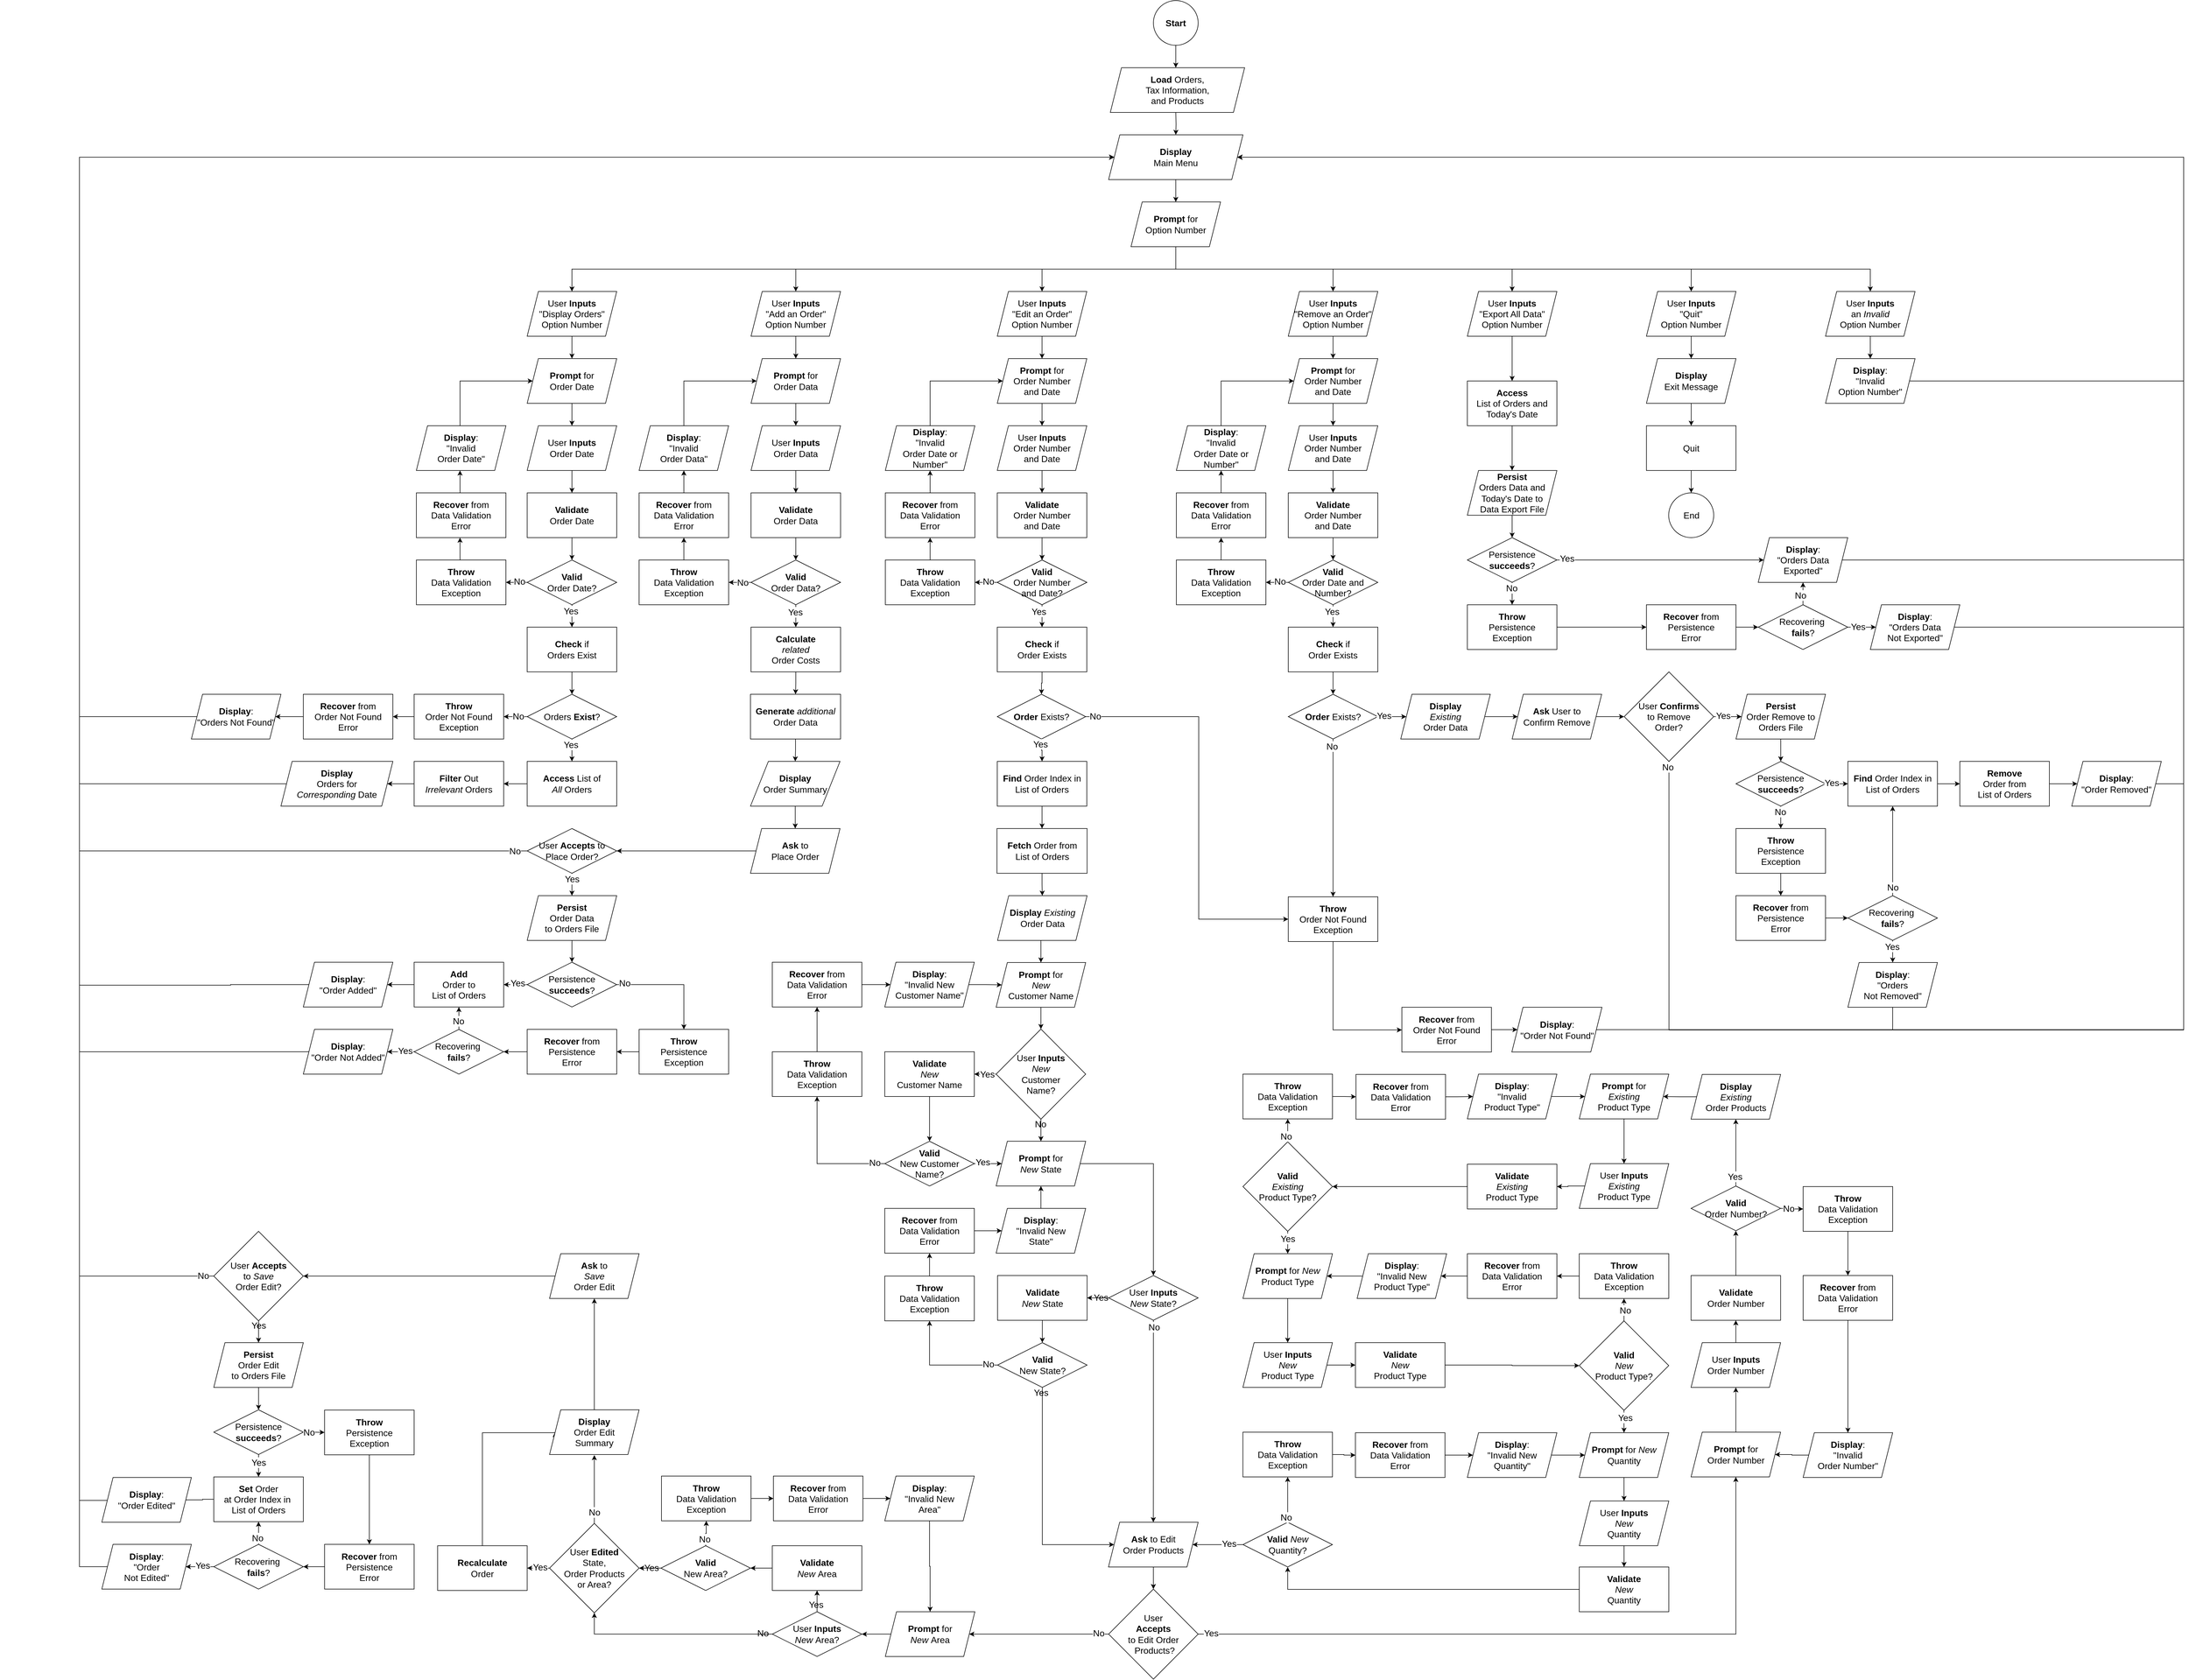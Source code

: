 <mxfile version="20.7.4" type="device"><diagram id="C5RBs43oDa-KdzZeNtuy" name="Page-1"><mxGraphModel dx="2869" dy="1803" grid="1" gridSize="10" guides="1" tooltips="1" connect="1" arrows="1" fold="1" page="1" pageScale="1" pageWidth="827" pageHeight="1169" background="#ffffff" math="0" shadow="0"><root><mxCell id="WIyWlLk6GJQsqaUBKTNV-0"/><mxCell id="WIyWlLk6GJQsqaUBKTNV-1" parent="WIyWlLk6GJQsqaUBKTNV-0"/><mxCell id="e8w82qa4KHFntxtJEsCM-38" value="" style="edgeStyle=orthogonalEdgeStyle;rounded=0;orthogonalLoop=1;jettySize=auto;html=1;fontFamily=Courier New;fontSize=16;" parent="WIyWlLk6GJQsqaUBKTNV-1" source="LDa_5b0KyjR_kpZSiyus-0" target="PQJz0_DPzc5TIDl-Cmj4-23" edge="1"><mxGeometry relative="1" as="geometry"><Array as="points"><mxPoint x="839" y="-120"/><mxPoint x="839" y="-120"/></Array></mxGeometry></mxCell><mxCell id="LDa_5b0KyjR_kpZSiyus-0" value="Start" style="ellipse;whiteSpace=wrap;html=1;fontSize=16;fontStyle=1" parent="WIyWlLk6GJQsqaUBKTNV-1" vertex="1"><mxGeometry x="799" y="-240" width="80" height="80" as="geometry"/></mxCell><mxCell id="LDa_5b0KyjR_kpZSiyus-1" value="End" style="ellipse;whiteSpace=wrap;html=1;fontSize=16;" parent="WIyWlLk6GJQsqaUBKTNV-1" vertex="1"><mxGeometry x="1719.75" y="640" width="80.5" height="80" as="geometry"/></mxCell><mxCell id="YY169QD-zKCMw8B_0RKi-116" style="edgeStyle=orthogonalEdgeStyle;rounded=0;orthogonalLoop=1;jettySize=auto;html=1;exitX=0.5;exitY=1;exitDx=0;exitDy=0;entryX=0.5;entryY=0;entryDx=0;entryDy=0;" parent="WIyWlLk6GJQsqaUBKTNV-1" source="LDa_5b0KyjR_kpZSiyus-2" target="YY169QD-zKCMw8B_0RKi-115" edge="1"><mxGeometry relative="1" as="geometry"><mxPoint x="799" y="-40" as="sourcePoint"/></mxGeometry></mxCell><mxCell id="LDa_5b0KyjR_kpZSiyus-2" value="&lt;b&gt;Display&lt;br&gt;&lt;/b&gt;Main Menu" style="shape=parallelogram;perimeter=parallelogramPerimeter;whiteSpace=wrap;html=1;fixedSize=1;fontSize=16;" parent="WIyWlLk6GJQsqaUBKTNV-1" vertex="1"><mxGeometry x="719" width="240" height="80" as="geometry"/></mxCell><mxCell id="PQJz0_DPzc5TIDl-Cmj4-31" value="" style="edgeStyle=orthogonalEdgeStyle;rounded=0;orthogonalLoop=1;jettySize=auto;html=1;" parent="WIyWlLk6GJQsqaUBKTNV-1" source="LDa_5b0KyjR_kpZSiyus-24" target="PQJz0_DPzc5TIDl-Cmj4-30" edge="1"><mxGeometry relative="1" as="geometry"/></mxCell><mxCell id="LDa_5b0KyjR_kpZSiyus-24" value="&lt;b&gt;Valid &lt;/b&gt;&lt;br&gt;Order Data?" style="rhombus;whiteSpace=wrap;html=1;fontFamily=Helvetica;fontSize=16;fontColor=#000000;spacingLeft=20;spacingRight=20;" parent="WIyWlLk6GJQsqaUBKTNV-1" vertex="1"><mxGeometry x="80" y="760" width="160" height="80" as="geometry"/></mxCell><mxCell id="pbN4FzptahPDoTqAvNTx-681" style="edgeStyle=orthogonalEdgeStyle;rounded=0;orthogonalLoop=1;jettySize=auto;html=1;exitX=0.5;exitY=1;exitDx=0;exitDy=0;entryX=0.5;entryY=0;entryDx=0;entryDy=0;fontFamily=Courier New;fontSize=16;" edge="1" parent="WIyWlLk6GJQsqaUBKTNV-1" source="AnwXY2gOSBKMbxXTP2TU-0" target="LDa_5b0KyjR_kpZSiyus-1"><mxGeometry relative="1" as="geometry"/></mxCell><mxCell id="AnwXY2gOSBKMbxXTP2TU-0" value="&lt;font style=&quot;font-size: 16px;&quot;&gt;Quit&lt;/font&gt;" style="rounded=0;whiteSpace=wrap;html=1;" parent="WIyWlLk6GJQsqaUBKTNV-1" vertex="1"><mxGeometry x="1680" y="520" width="160" height="80" as="geometry"/></mxCell><mxCell id="YY169QD-zKCMw8B_0RKi-23" style="edgeStyle=orthogonalEdgeStyle;rounded=0;orthogonalLoop=1;jettySize=auto;html=1;exitX=0.5;exitY=1;exitDx=0;exitDy=0;entryX=0.5;entryY=0;entryDx=0;entryDy=0;" parent="WIyWlLk6GJQsqaUBKTNV-1" source="AnwXY2gOSBKMbxXTP2TU-6" target="YY169QD-zKCMw8B_0RKi-189" edge="1"><mxGeometry relative="1" as="geometry"><mxPoint x="-160" y="400" as="targetPoint"/></mxGeometry></mxCell><mxCell id="AnwXY2gOSBKMbxXTP2TU-6" value="User &lt;b&gt;Inputs&lt;/b&gt;&lt;br&gt;&quot;Display Orders&quot;&lt;br&gt;Option Number" style="shape=parallelogram;perimeter=parallelogramPerimeter;whiteSpace=wrap;html=1;fixedSize=1;fontSize=16;" parent="WIyWlLk6GJQsqaUBKTNV-1" vertex="1"><mxGeometry x="-320" y="280" width="160" height="80" as="geometry"/></mxCell><mxCell id="YY169QD-zKCMw8B_0RKi-179" value="" style="edgeStyle=orthogonalEdgeStyle;rounded=0;orthogonalLoop=1;jettySize=auto;html=1;entryX=0.5;entryY=0;entryDx=0;entryDy=0;" parent="WIyWlLk6GJQsqaUBKTNV-1" source="AnwXY2gOSBKMbxXTP2TU-9" target="YY169QD-zKCMw8B_0RKi-180" edge="1"><mxGeometry relative="1" as="geometry"><mxPoint x="1440" y="520" as="targetPoint"/></mxGeometry></mxCell><mxCell id="AnwXY2gOSBKMbxXTP2TU-9" value="&lt;b&gt;Access&lt;/b&gt;&lt;br&gt;List of Orders and&lt;br&gt;Today's Date" style="shape=rectangle;perimeter=parallelogramPerimeter;whiteSpace=wrap;html=1;fixedSize=1;fontSize=16;" parent="WIyWlLk6GJQsqaUBKTNV-1" vertex="1"><mxGeometry x="1360" y="440" width="160" height="80" as="geometry"/></mxCell><mxCell id="AnwXY2gOSBKMbxXTP2TU-35" value="&lt;b style=&quot;border-color: var(--border-color);&quot;&gt;Display&lt;/b&gt;:&lt;br style=&quot;border-color: var(--border-color);&quot;&gt;&quot;Order Added&quot;" style="shape=parallelogram;perimeter=parallelogramPerimeter;whiteSpace=wrap;html=1;fixedSize=1;fontSize=16;" parent="WIyWlLk6GJQsqaUBKTNV-1" vertex="1"><mxGeometry x="-720" y="1479" width="160" height="80" as="geometry"/></mxCell><mxCell id="YY169QD-zKCMw8B_0RKi-46" style="edgeStyle=orthogonalEdgeStyle;rounded=0;orthogonalLoop=1;jettySize=auto;html=1;exitX=0.5;exitY=1;exitDx=0;exitDy=0;entryX=0.5;entryY=0;entryDx=0;entryDy=0;" parent="WIyWlLk6GJQsqaUBKTNV-1" source="AnwXY2gOSBKMbxXTP2TU-36" target="LDa_5b0KyjR_kpZSiyus-24" edge="1"><mxGeometry relative="1" as="geometry"/></mxCell><mxCell id="AnwXY2gOSBKMbxXTP2TU-36" value="&lt;b&gt;Validate &lt;/b&gt;&lt;br&gt;Order Data" style="rounded=0;whiteSpace=wrap;html=1;fontSize=16;" parent="WIyWlLk6GJQsqaUBKTNV-1" vertex="1"><mxGeometry x="80" y="640" width="160" height="80" as="geometry"/></mxCell><mxCell id="YY169QD-zKCMw8B_0RKi-57" style="edgeStyle=orthogonalEdgeStyle;rounded=0;orthogonalLoop=1;jettySize=auto;html=1;exitX=0.5;exitY=0;exitDx=0;exitDy=0;entryX=0;entryY=0.5;entryDx=0;entryDy=0;" parent="WIyWlLk6GJQsqaUBKTNV-1" source="AnwXY2gOSBKMbxXTP2TU-45" target="gh8u0FySoUE_rO-KAZDL-19" edge="1"><mxGeometry relative="1" as="geometry"><Array as="points"><mxPoint x="-40" y="440"/></Array></mxGeometry></mxCell><mxCell id="AnwXY2gOSBKMbxXTP2TU-45" value="&lt;b style=&quot;border-color: var(--border-color);&quot;&gt;Display&lt;/b&gt;:&lt;br style=&quot;border-color: var(--border-color);&quot;&gt;&quot;Invalid&lt;br style=&quot;border-color: var(--border-color);&quot;&gt;Order Data&quot;" style="shape=parallelogram;perimeter=parallelogramPerimeter;whiteSpace=wrap;html=1;fixedSize=1;fontSize=16;" parent="WIyWlLk6GJQsqaUBKTNV-1" vertex="1"><mxGeometry x="-120" y="520" width="160" height="80" as="geometry"/></mxCell><mxCell id="YY169QD-zKCMw8B_0RKi-45" style="edgeStyle=orthogonalEdgeStyle;rounded=0;orthogonalLoop=1;jettySize=auto;html=1;exitX=0.5;exitY=1;exitDx=0;exitDy=0;entryX=0.5;entryY=0;entryDx=0;entryDy=0;" parent="WIyWlLk6GJQsqaUBKTNV-1" source="AnwXY2gOSBKMbxXTP2TU-48" target="AnwXY2gOSBKMbxXTP2TU-36" edge="1"><mxGeometry relative="1" as="geometry"/></mxCell><mxCell id="AnwXY2gOSBKMbxXTP2TU-48" value="User &lt;b&gt;Inputs&lt;/b&gt;&lt;br&gt;Order Data" style="shape=parallelogram;perimeter=parallelogramPerimeter;whiteSpace=wrap;html=1;fixedSize=1;fontSize=16;" parent="WIyWlLk6GJQsqaUBKTNV-1" vertex="1"><mxGeometry x="80" y="520" width="160" height="80" as="geometry"/></mxCell><mxCell id="AnwXY2gOSBKMbxXTP2TU-64" style="edgeStyle=orthogonalEdgeStyle;rounded=0;orthogonalLoop=1;jettySize=auto;html=1;exitX=0.5;exitY=1;exitDx=0;exitDy=0;fontSize=16;" parent="WIyWlLk6GJQsqaUBKTNV-1" source="AnwXY2gOSBKMbxXTP2TU-50" target="gh8u0FySoUE_rO-KAZDL-19" edge="1"><mxGeometry relative="1" as="geometry"/></mxCell><mxCell id="AnwXY2gOSBKMbxXTP2TU-50" value="User &lt;b&gt;Inputs&lt;/b&gt;&lt;br&gt;&quot;Add an Order&quot; &lt;br&gt;Option Number" style="shape=parallelogram;perimeter=parallelogramPerimeter;whiteSpace=wrap;html=1;fixedSize=1;fontSize=16;" parent="WIyWlLk6GJQsqaUBKTNV-1" vertex="1"><mxGeometry x="80" y="280" width="160" height="80" as="geometry"/></mxCell><mxCell id="AnwXY2gOSBKMbxXTP2TU-77" style="edgeStyle=orthogonalEdgeStyle;rounded=0;orthogonalLoop=1;jettySize=auto;html=1;exitX=0.5;exitY=1;exitDx=0;exitDy=0;entryX=0.5;entryY=0;entryDx=0;entryDy=0;fontSize=16;" parent="WIyWlLk6GJQsqaUBKTNV-1" source="AnwXY2gOSBKMbxXTP2TU-52" target="YY169QD-zKCMw8B_0RKi-6" edge="1"><mxGeometry relative="1" as="geometry"><mxPoint x="440" y="440" as="targetPoint"/></mxGeometry></mxCell><mxCell id="AnwXY2gOSBKMbxXTP2TU-52" value="User&amp;nbsp;&lt;b style=&quot;border-color: var(--border-color);&quot;&gt;Inputs&lt;/b&gt;&lt;br&gt;&quot;Edit an Order&quot; &lt;br&gt;Option Number" style="shape=parallelogram;perimeter=parallelogramPerimeter;whiteSpace=wrap;html=1;fixedSize=1;fontSize=16;" parent="WIyWlLk6GJQsqaUBKTNV-1" vertex="1"><mxGeometry x="520" y="280" width="160" height="80" as="geometry"/></mxCell><mxCell id="YY169QD-zKCMw8B_0RKi-224" style="edgeStyle=orthogonalEdgeStyle;rounded=0;orthogonalLoop=1;jettySize=auto;html=1;exitX=0.5;exitY=1;exitDx=0;exitDy=0;entryX=0.5;entryY=0;entryDx=0;entryDy=0;" parent="WIyWlLk6GJQsqaUBKTNV-1" source="AnwXY2gOSBKMbxXTP2TU-53" target="YY169QD-zKCMw8B_0RKi-130" edge="1"><mxGeometry relative="1" as="geometry"/></mxCell><mxCell id="AnwXY2gOSBKMbxXTP2TU-53" value="User&amp;nbsp;&lt;b style=&quot;border-color: var(--border-color);&quot;&gt;Inputs&lt;/b&gt;&lt;br&gt;&quot;Remove an Order&quot; &lt;br&gt;Option Number" style="shape=parallelogram;perimeter=parallelogramPerimeter;whiteSpace=wrap;html=1;fixedSize=1;fontSize=16;" parent="WIyWlLk6GJQsqaUBKTNV-1" vertex="1"><mxGeometry x="1040" y="280" width="160" height="80" as="geometry"/></mxCell><mxCell id="YY169QD-zKCMw8B_0RKi-24" style="edgeStyle=orthogonalEdgeStyle;rounded=0;orthogonalLoop=1;jettySize=auto;html=1;exitX=0.5;exitY=1;exitDx=0;exitDy=0;entryX=0.5;entryY=0;entryDx=0;entryDy=0;" parent="WIyWlLk6GJQsqaUBKTNV-1" source="AnwXY2gOSBKMbxXTP2TU-54" target="AnwXY2gOSBKMbxXTP2TU-9" edge="1"><mxGeometry relative="1" as="geometry"><mxPoint x="1440" y="390" as="targetPoint"/></mxGeometry></mxCell><mxCell id="AnwXY2gOSBKMbxXTP2TU-54" value="User&amp;nbsp;&lt;b style=&quot;border-color: var(--border-color);&quot;&gt;Inputs&lt;/b&gt;&lt;br&gt;&quot;Export All Data&quot; &lt;br&gt;Option Number" style="shape=parallelogram;perimeter=parallelogramPerimeter;whiteSpace=wrap;html=1;fixedSize=1;fontSize=16;" parent="WIyWlLk6GJQsqaUBKTNV-1" vertex="1"><mxGeometry x="1360" y="280" width="160" height="80" as="geometry"/></mxCell><mxCell id="YY169QD-zKCMw8B_0RKi-25" style="edgeStyle=orthogonalEdgeStyle;rounded=0;orthogonalLoop=1;jettySize=auto;html=1;exitX=0.5;exitY=1;exitDx=0;exitDy=0;entryX=0.5;entryY=0;entryDx=0;entryDy=0;" parent="WIyWlLk6GJQsqaUBKTNV-1" source="AnwXY2gOSBKMbxXTP2TU-56" edge="1"><mxGeometry relative="1" as="geometry"><mxPoint x="1760" y="400" as="targetPoint"/></mxGeometry></mxCell><mxCell id="AnwXY2gOSBKMbxXTP2TU-56" value="User&amp;nbsp;&lt;b style=&quot;border-color: var(--border-color);&quot;&gt;Inputs&lt;/b&gt;&lt;br&gt;&quot;Quit&quot; &lt;br&gt;Option Number" style="shape=parallelogram;perimeter=parallelogramPerimeter;whiteSpace=wrap;html=1;fixedSize=1;fontSize=16;" parent="WIyWlLk6GJQsqaUBKTNV-1" vertex="1"><mxGeometry x="1680" y="280" width="160" height="80" as="geometry"/></mxCell><mxCell id="YY169QD-zKCMw8B_0RKi-32" style="edgeStyle=orthogonalEdgeStyle;rounded=0;orthogonalLoop=1;jettySize=auto;html=1;entryX=0;entryY=0.5;entryDx=0;entryDy=0;exitX=0;exitY=0.5;exitDx=0;exitDy=0;" parent="WIyWlLk6GJQsqaUBKTNV-1" source="AnwXY2gOSBKMbxXTP2TU-35" target="LDa_5b0KyjR_kpZSiyus-2" edge="1"><mxGeometry relative="1" as="geometry"><Array as="points"><mxPoint x="-850" y="1519"/><mxPoint x="-1120" y="1520"/><mxPoint x="-1120" y="40"/></Array><mxPoint x="-830" y="1440" as="sourcePoint"/></mxGeometry></mxCell><mxCell id="aXvAiXR6OuQYm1V7k_Ov-34" value="" style="edgeStyle=orthogonalEdgeStyle;rounded=0;orthogonalLoop=1;jettySize=auto;html=1;fontColor=#000000;" parent="WIyWlLk6GJQsqaUBKTNV-1" source="AnwXY2gOSBKMbxXTP2TU-63" target="AnwXY2gOSBKMbxXTP2TU-35" edge="1"><mxGeometry relative="1" as="geometry"/></mxCell><mxCell id="AnwXY2gOSBKMbxXTP2TU-63" value="&lt;b&gt;Add&lt;br&gt;&lt;/b&gt;Order to&lt;br&gt;List of Orders" style="rounded=0;whiteSpace=wrap;html=1;fontSize=16;" parent="WIyWlLk6GJQsqaUBKTNV-1" vertex="1"><mxGeometry x="-522" y="1479" width="160" height="80" as="geometry"/></mxCell><mxCell id="pbN4FzptahPDoTqAvNTx-613" style="edgeStyle=orthogonalEdgeStyle;rounded=0;orthogonalLoop=1;jettySize=auto;html=1;exitX=0;exitY=0.5;exitDx=0;exitDy=0;entryX=1;entryY=0.5;entryDx=0;entryDy=0;fontFamily=Courier New;fontSize=16;" edge="1" parent="WIyWlLk6GJQsqaUBKTNV-1" source="AnwXY2gOSBKMbxXTP2TU-80" target="AnwXY2gOSBKMbxXTP2TU-86"><mxGeometry relative="1" as="geometry"/></mxCell><mxCell id="AnwXY2gOSBKMbxXTP2TU-80" value="&lt;b&gt;Ask &lt;/b&gt;to&lt;br&gt;Place Order" style="shape=parallelogram;perimeter=parallelogramPerimeter;whiteSpace=wrap;html=1;fixedSize=1;fontSize=16;" parent="WIyWlLk6GJQsqaUBKTNV-1" vertex="1"><mxGeometry x="79" y="1240" width="160" height="80" as="geometry"/></mxCell><mxCell id="pbN4FzptahPDoTqAvNTx-614" style="edgeStyle=orthogonalEdgeStyle;rounded=0;orthogonalLoop=1;jettySize=auto;html=1;exitX=0.5;exitY=1;exitDx=0;exitDy=0;entryX=0.5;entryY=0;entryDx=0;entryDy=0;fontFamily=Courier New;fontSize=16;" edge="1" parent="WIyWlLk6GJQsqaUBKTNV-1" source="AnwXY2gOSBKMbxXTP2TU-86" target="YY169QD-zKCMw8B_0RKi-172"><mxGeometry relative="1" as="geometry"/></mxCell><mxCell id="AnwXY2gOSBKMbxXTP2TU-86" value="User&amp;nbsp;&lt;b&gt;Accepts&amp;nbsp;&lt;/b&gt;to&lt;br&gt;Place Order?" style="rhombus;whiteSpace=wrap;html=1;fontFamily=Helvetica;fontSize=16;fontColor=#000000;spacingLeft=20;spacingRight=20;" parent="WIyWlLk6GJQsqaUBKTNV-1" vertex="1"><mxGeometry x="-320" y="1240" width="160" height="80" as="geometry"/></mxCell><mxCell id="gh8u0FySoUE_rO-KAZDL-13" value="" style="endArrow=classic;html=1;rounded=0;entryX=0.5;entryY=0;entryDx=0;entryDy=0;" parent="WIyWlLk6GJQsqaUBKTNV-1" target="AnwXY2gOSBKMbxXTP2TU-50" edge="1"><mxGeometry width="50" height="50" relative="1" as="geometry"><mxPoint x="600" y="240" as="sourcePoint"/><mxPoint x="740" y="270" as="targetPoint"/><Array as="points"><mxPoint x="160" y="240"/></Array></mxGeometry></mxCell><mxCell id="gh8u0FySoUE_rO-KAZDL-15" value="" style="endArrow=classic;html=1;rounded=0;entryX=0.5;entryY=0;entryDx=0;entryDy=0;" parent="WIyWlLk6GJQsqaUBKTNV-1" target="AnwXY2gOSBKMbxXTP2TU-53" edge="1"><mxGeometry width="50" height="50" relative="1" as="geometry"><mxPoint x="600" y="240" as="sourcePoint"/><mxPoint x="690" y="300" as="targetPoint"/><Array as="points"><mxPoint x="800" y="240"/><mxPoint x="1040" y="240"/><mxPoint x="1120" y="240"/></Array></mxGeometry></mxCell><mxCell id="gh8u0FySoUE_rO-KAZDL-17" value="" style="endArrow=classic;html=1;rounded=0;entryX=0.5;entryY=0;entryDx=0;entryDy=0;" parent="WIyWlLk6GJQsqaUBKTNV-1" target="AnwXY2gOSBKMbxXTP2TU-54" edge="1"><mxGeometry width="50" height="50" relative="1" as="geometry"><mxPoint x="720" y="240" as="sourcePoint"/><mxPoint x="970" y="190" as="targetPoint"/><Array as="points"><mxPoint x="920" y="240"/><mxPoint x="1120" y="240"/><mxPoint x="1360" y="240"/><mxPoint x="1440" y="240"/></Array></mxGeometry></mxCell><mxCell id="gh8u0FySoUE_rO-KAZDL-18" value="" style="endArrow=classic;html=1;rounded=0;entryX=0.5;entryY=0;entryDx=0;entryDy=0;" parent="WIyWlLk6GJQsqaUBKTNV-1" target="AnwXY2gOSBKMbxXTP2TU-56" edge="1"><mxGeometry width="50" height="50" relative="1" as="geometry"><mxPoint x="600" y="240" as="sourcePoint"/><mxPoint x="880" y="270" as="targetPoint"/><Array as="points"><mxPoint x="1040" y="240"/><mxPoint x="1440" y="240"/><mxPoint x="1680" y="240"/><mxPoint x="1760" y="240"/></Array></mxGeometry></mxCell><mxCell id="gh8u0FySoUE_rO-KAZDL-20" style="edgeStyle=orthogonalEdgeStyle;rounded=0;orthogonalLoop=1;jettySize=auto;html=1;exitX=0.5;exitY=1;exitDx=0;exitDy=0;entryX=0.5;entryY=0;entryDx=0;entryDy=0;" parent="WIyWlLk6GJQsqaUBKTNV-1" source="gh8u0FySoUE_rO-KAZDL-19" target="AnwXY2gOSBKMbxXTP2TU-48" edge="1"><mxGeometry relative="1" as="geometry"/></mxCell><mxCell id="gh8u0FySoUE_rO-KAZDL-19" value="&lt;b&gt;Prompt &lt;/b&gt;for&lt;br&gt;Order Data" style="shape=parallelogram;perimeter=parallelogramPerimeter;whiteSpace=wrap;html=1;fixedSize=1;fontSize=16;" parent="WIyWlLk6GJQsqaUBKTNV-1" vertex="1"><mxGeometry x="80" y="400" width="160" height="80" as="geometry"/></mxCell><mxCell id="YY169QD-zKCMw8B_0RKi-2" value="" style="endArrow=classic;html=1;rounded=0;fontSize=16;exitX=0;exitY=0.5;exitDx=0;exitDy=0;entryX=1;entryY=0.5;entryDx=0;entryDy=0;" parent="WIyWlLk6GJQsqaUBKTNV-1" source="LDa_5b0KyjR_kpZSiyus-24" target="y8bwMfVEG8jsUnlUGdlF-52" edge="1"><mxGeometry x="1" y="-290" relative="1" as="geometry"><mxPoint x="139.29" y="1580.0" as="sourcePoint"/><mxPoint x="-40" y="640" as="targetPoint"/><Array as="points"><mxPoint x="40" y="800"/></Array><mxPoint as="offset"/></mxGeometry></mxCell><mxCell id="YY169QD-zKCMw8B_0RKi-3" value="No" style="edgeLabel;resizable=0;html=1;align=center;verticalAlign=middle;fontSize=16;" parent="YY169QD-zKCMw8B_0RKi-2" connectable="0" vertex="1"><mxGeometry relative="1" as="geometry"><mxPoint x="5" as="offset"/></mxGeometry></mxCell><mxCell id="YY169QD-zKCMw8B_0RKi-4" value="" style="endArrow=classic;html=1;rounded=0;fontSize=16;entryX=0;entryY=0.5;entryDx=0;entryDy=0;exitX=0;exitY=0.5;exitDx=0;exitDy=0;" parent="WIyWlLk6GJQsqaUBKTNV-1" source="AnwXY2gOSBKMbxXTP2TU-86" target="LDa_5b0KyjR_kpZSiyus-2" edge="1"><mxGeometry x="1" y="-290" relative="1" as="geometry"><mxPoint x="160" y="1650" as="sourcePoint"/><mxPoint x="-30" y="1600" as="targetPoint"/><mxPoint as="offset"/><Array as="points"><mxPoint x="-1120" y="1280"/><mxPoint x="-1120" y="40"/></Array></mxGeometry></mxCell><mxCell id="YY169QD-zKCMw8B_0RKi-5" value="No" style="edgeLabel;resizable=0;html=1;align=center;verticalAlign=middle;fontSize=16;" parent="YY169QD-zKCMw8B_0RKi-4" connectable="0" vertex="1"><mxGeometry relative="1" as="geometry"><mxPoint x="778" y="1144" as="offset"/></mxGeometry></mxCell><mxCell id="YY169QD-zKCMw8B_0RKi-11" style="edgeStyle=orthogonalEdgeStyle;rounded=0;orthogonalLoop=1;jettySize=auto;html=1;exitX=0.5;exitY=1;exitDx=0;exitDy=0;entryX=0.5;entryY=0;entryDx=0;entryDy=0;" parent="WIyWlLk6GJQsqaUBKTNV-1" source="YY169QD-zKCMw8B_0RKi-6" target="YY169QD-zKCMw8B_0RKi-7" edge="1"><mxGeometry relative="1" as="geometry"/></mxCell><mxCell id="YY169QD-zKCMw8B_0RKi-6" value="&lt;b&gt;Prompt &lt;/b&gt;for &lt;br&gt;Order Number&lt;br&gt;and Date" style="shape=parallelogram;perimeter=parallelogramPerimeter;whiteSpace=wrap;html=1;fixedSize=1;fontSize=16;" parent="WIyWlLk6GJQsqaUBKTNV-1" vertex="1"><mxGeometry x="520" y="400" width="160" height="80" as="geometry"/></mxCell><mxCell id="YY169QD-zKCMw8B_0RKi-48" style="edgeStyle=orthogonalEdgeStyle;rounded=0;orthogonalLoop=1;jettySize=auto;html=1;exitX=0.5;exitY=1;exitDx=0;exitDy=0;" parent="WIyWlLk6GJQsqaUBKTNV-1" source="YY169QD-zKCMw8B_0RKi-7" target="YY169QD-zKCMw8B_0RKi-56" edge="1"><mxGeometry relative="1" as="geometry"/></mxCell><mxCell id="YY169QD-zKCMw8B_0RKi-7" value="User &lt;b&gt;Inputs&lt;/b&gt;&lt;br&gt;Order Number&lt;br&gt;and Date" style="shape=parallelogram;perimeter=parallelogramPerimeter;whiteSpace=wrap;html=1;fixedSize=1;fontSize=16;" parent="WIyWlLk6GJQsqaUBKTNV-1" vertex="1"><mxGeometry x="520" y="520" width="160" height="80" as="geometry"/></mxCell><mxCell id="YY169QD-zKCMw8B_0RKi-163" style="edgeStyle=orthogonalEdgeStyle;rounded=0;orthogonalLoop=1;jettySize=auto;html=1;entryX=1;entryY=0.5;entryDx=0;entryDy=0;exitX=0.5;exitY=1;exitDx=0;exitDy=0;" parent="WIyWlLk6GJQsqaUBKTNV-1" source="YY169QD-zKCMw8B_0RKi-9" target="LDa_5b0KyjR_kpZSiyus-2" edge="1"><mxGeometry relative="1" as="geometry"><mxPoint x="2160" y="100" as="targetPoint"/><Array as="points"><mxPoint x="1720" y="1600"/><mxPoint x="2640" y="1600"/><mxPoint x="2640" y="40"/></Array><mxPoint x="1920" y="1040" as="sourcePoint"/></mxGeometry></mxCell><mxCell id="aXvAiXR6OuQYm1V7k_Ov-51" style="edgeStyle=orthogonalEdgeStyle;rounded=0;orthogonalLoop=1;jettySize=auto;html=1;fontColor=#000000;entryX=0;entryY=0.5;entryDx=0;entryDy=0;exitX=1;exitY=0.5;exitDx=0;exitDy=0;" parent="WIyWlLk6GJQsqaUBKTNV-1" source="YY169QD-zKCMw8B_0RKi-9" target="aXvAiXR6OuQYm1V7k_Ov-7" edge="1"><mxGeometry relative="1" as="geometry"><mxPoint x="1720" y="1120" as="sourcePoint"/><mxPoint x="1720" y="1180" as="targetPoint"/></mxGeometry></mxCell><mxCell id="YY169QD-zKCMw8B_0RKi-9" value="User&amp;nbsp;&lt;b&gt;Confirms &lt;/b&gt;to Remove Order?" style="rhombus;whiteSpace=wrap;html=1;fontFamily=Helvetica;fontSize=16;fontColor=#000000;spacingLeft=20;spacingRight=20;" parent="WIyWlLk6GJQsqaUBKTNV-1" vertex="1"><mxGeometry x="1640.25" y="960" width="160" height="160" as="geometry"/></mxCell><mxCell id="YY169QD-zKCMw8B_0RKi-43" style="edgeStyle=orthogonalEdgeStyle;rounded=0;orthogonalLoop=1;jettySize=auto;html=1;exitX=0.5;exitY=1;exitDx=0;exitDy=0;entryX=0.5;entryY=0;entryDx=0;entryDy=0;" parent="WIyWlLk6GJQsqaUBKTNV-1" source="YY169QD-zKCMw8B_0RKi-17" target="YY169QD-zKCMw8B_0RKi-42" edge="1"><mxGeometry relative="1" as="geometry"/></mxCell><mxCell id="YY169QD-zKCMw8B_0RKi-17" value="&lt;b&gt;Generate &lt;/b&gt;&lt;i&gt;additional&lt;/i&gt;&lt;br&gt;Order Data" style="rounded=0;whiteSpace=wrap;html=1;fontSize=16;" parent="WIyWlLk6GJQsqaUBKTNV-1" vertex="1"><mxGeometry x="79" y="1000" width="161" height="80" as="geometry"/></mxCell><mxCell id="pbN4FzptahPDoTqAvNTx-612" value="" style="edgeStyle=orthogonalEdgeStyle;rounded=0;orthogonalLoop=1;jettySize=auto;html=1;fontFamily=Courier New;fontSize=16;" edge="1" parent="WIyWlLk6GJQsqaUBKTNV-1" source="YY169QD-zKCMw8B_0RKi-42" target="AnwXY2gOSBKMbxXTP2TU-80"><mxGeometry relative="1" as="geometry"/></mxCell><mxCell id="YY169QD-zKCMw8B_0RKi-42" value="&lt;b&gt;Display&lt;br&gt;&lt;/b&gt;Order Summary" style="shape=parallelogram;whiteSpace=wrap;html=1;fontSize=16;" parent="WIyWlLk6GJQsqaUBKTNV-1" vertex="1"><mxGeometry x="79" y="1120" width="160" height="80" as="geometry"/></mxCell><mxCell id="aXvAiXR6OuQYm1V7k_Ov-67" value="" style="edgeStyle=orthogonalEdgeStyle;rounded=0;orthogonalLoop=1;jettySize=auto;html=1;fontColor=#000000;" parent="WIyWlLk6GJQsqaUBKTNV-1" source="YY169QD-zKCMw8B_0RKi-47" target="YY169QD-zKCMw8B_0RKi-51" edge="1"><mxGeometry relative="1" as="geometry"/></mxCell><mxCell id="YY169QD-zKCMw8B_0RKi-47" value="&lt;b&gt;Check &lt;/b&gt;if&lt;br&gt;Order Exists" style="rounded=0;whiteSpace=wrap;html=1;fontSize=16;" parent="WIyWlLk6GJQsqaUBKTNV-1" vertex="1"><mxGeometry x="520" y="880" width="160" height="80" as="geometry"/></mxCell><mxCell id="aXvAiXR6OuQYm1V7k_Ov-63" style="edgeStyle=orthogonalEdgeStyle;rounded=0;orthogonalLoop=1;jettySize=auto;html=1;exitX=0.5;exitY=1;exitDx=0;exitDy=0;entryX=0.5;entryY=0;entryDx=0;entryDy=0;fontColor=#000000;" parent="WIyWlLk6GJQsqaUBKTNV-1" source="YY169QD-zKCMw8B_0RKi-51" target="aXvAiXR6OuQYm1V7k_Ov-62" edge="1"><mxGeometry relative="1" as="geometry"/></mxCell><mxCell id="y8bwMfVEG8jsUnlUGdlF-1" style="edgeStyle=orthogonalEdgeStyle;rounded=0;orthogonalLoop=1;jettySize=auto;html=1;exitX=1;exitY=0.5;exitDx=0;exitDy=0;entryX=0;entryY=0.5;entryDx=0;entryDy=0;fontFamily=Courier New;fontSize=16;fontColor=#000000;" parent="WIyWlLk6GJQsqaUBKTNV-1" source="YY169QD-zKCMw8B_0RKi-51" target="y8bwMfVEG8jsUnlUGdlF-13" edge="1"><mxGeometry relative="1" as="geometry"><Array as="points"><mxPoint x="880" y="1040"/><mxPoint x="880" y="1402"/></Array></mxGeometry></mxCell><mxCell id="YY169QD-zKCMw8B_0RKi-51" value="&lt;b&gt;Order&amp;nbsp;&lt;/b&gt;Exists?" style="rhombus;whiteSpace=wrap;html=1;fontFamily=Helvetica;fontSize=16;fontColor=#000000;spacingLeft=20;spacingRight=20;" parent="WIyWlLk6GJQsqaUBKTNV-1" vertex="1"><mxGeometry x="520" y="1000" width="158" height="80" as="geometry"/></mxCell><mxCell id="YY169QD-zKCMw8B_0RKi-53" value="" style="endArrow=classic;html=1;rounded=0;fontSize=16;exitX=0;exitY=0.5;exitDx=0;exitDy=0;entryX=1;entryY=0.5;entryDx=0;entryDy=0;" parent="WIyWlLk6GJQsqaUBKTNV-1" target="y8bwMfVEG8jsUnlUGdlF-56" edge="1"><mxGeometry x="1" y="-290" relative="1" as="geometry"><mxPoint x="520" y="800" as="sourcePoint"/><mxPoint x="530" y="560" as="targetPoint"/><Array as="points"><mxPoint x="480" y="800"/></Array><mxPoint as="offset"/></mxGeometry></mxCell><mxCell id="YY169QD-zKCMw8B_0RKi-61" style="edgeStyle=orthogonalEdgeStyle;rounded=0;orthogonalLoop=1;jettySize=auto;html=1;exitX=0.5;exitY=1;exitDx=0;exitDy=0;entryX=0.5;entryY=0;entryDx=0;entryDy=0;" parent="WIyWlLk6GJQsqaUBKTNV-1" source="YY169QD-zKCMw8B_0RKi-56" target="YY169QD-zKCMw8B_0RKi-59" edge="1"><mxGeometry relative="1" as="geometry"/></mxCell><mxCell id="YY169QD-zKCMw8B_0RKi-56" value="&lt;b&gt;Validate &lt;/b&gt;&lt;br&gt;Order Number&lt;br&gt;and Date" style="rounded=0;whiteSpace=wrap;html=1;fontSize=16;" parent="WIyWlLk6GJQsqaUBKTNV-1" vertex="1"><mxGeometry x="520" y="640" width="160" height="80" as="geometry"/></mxCell><mxCell id="YY169QD-zKCMw8B_0RKi-60" style="edgeStyle=orthogonalEdgeStyle;rounded=0;orthogonalLoop=1;jettySize=auto;html=1;exitX=0.5;exitY=0;exitDx=0;exitDy=0;entryX=0;entryY=0.5;entryDx=0;entryDy=0;" parent="WIyWlLk6GJQsqaUBKTNV-1" source="YY169QD-zKCMw8B_0RKi-58" target="YY169QD-zKCMw8B_0RKi-6" edge="1"><mxGeometry relative="1" as="geometry"><Array as="points"><mxPoint x="400" y="440"/></Array></mxGeometry></mxCell><mxCell id="YY169QD-zKCMw8B_0RKi-58" value="&lt;b style=&quot;border-color: var(--border-color);&quot;&gt;Display&lt;/b&gt;:&lt;br style=&quot;border-color: var(--border-color);&quot;&gt;&quot;Invalid&lt;br style=&quot;border-color: var(--border-color);&quot;&gt;Order&amp;nbsp;Date or&lt;br style=&quot;border-color: var(--border-color);&quot;&gt;Number&quot;" style="shape=parallelogram;perimeter=parallelogramPerimeter;whiteSpace=wrap;html=1;fixedSize=1;fontSize=16;" parent="WIyWlLk6GJQsqaUBKTNV-1" vertex="1"><mxGeometry x="320" y="520" width="160" height="80" as="geometry"/></mxCell><mxCell id="YY169QD-zKCMw8B_0RKi-62" style="edgeStyle=orthogonalEdgeStyle;rounded=0;orthogonalLoop=1;jettySize=auto;html=1;exitX=0.5;exitY=1;exitDx=0;exitDy=0;entryX=0.5;entryY=0;entryDx=0;entryDy=0;" parent="WIyWlLk6GJQsqaUBKTNV-1" source="YY169QD-zKCMw8B_0RKi-59" target="YY169QD-zKCMw8B_0RKi-47" edge="1"><mxGeometry relative="1" as="geometry"/></mxCell><mxCell id="YY169QD-zKCMw8B_0RKi-59" value="&lt;b&gt;Valid &lt;/b&gt;&lt;br&gt;Order Number&lt;br&gt;and Date?" style="rhombus;whiteSpace=wrap;html=1;fontFamily=Helvetica;fontSize=16;fontColor=#000000;spacingLeft=20;spacingRight=20;" parent="WIyWlLk6GJQsqaUBKTNV-1" vertex="1"><mxGeometry x="520" y="760" width="160" height="80" as="geometry"/></mxCell><mxCell id="YY169QD-zKCMw8B_0RKi-63" value="Yes" style="edgeLabel;resizable=0;html=1;align=center;verticalAlign=middle;fontSize=16;" parent="WIyWlLk6GJQsqaUBKTNV-1" connectable="0" vertex="1"><mxGeometry x="126.005" y="868.997" as="geometry"><mxPoint x="468" y="-17" as="offset"/></mxGeometry></mxCell><mxCell id="YY169QD-zKCMw8B_0RKi-64" value="No" style="edgeLabel;resizable=0;html=1;align=center;verticalAlign=middle;fontSize=16;" parent="WIyWlLk6GJQsqaUBKTNV-1" connectable="0" vertex="1"><mxGeometry x="71" y="815" as="geometry"><mxPoint x="475" y="-17" as="offset"/></mxGeometry></mxCell><mxCell id="pbN4FzptahPDoTqAvNTx-596" value="" style="edgeStyle=orthogonalEdgeStyle;rounded=0;orthogonalLoop=1;jettySize=auto;html=1;fontFamily=Courier New;fontSize=16;" edge="1" parent="WIyWlLk6GJQsqaUBKTNV-1" source="YY169QD-zKCMw8B_0RKi-65" target="pbN4FzptahPDoTqAvNTx-391"><mxGeometry relative="1" as="geometry"/></mxCell><mxCell id="YY169QD-zKCMw8B_0RKi-65" value="&lt;b&gt;Prompt&amp;nbsp;&lt;/b&gt;for&lt;br&gt;&lt;i&gt;New&lt;/i&gt;&lt;br&gt;Customer Name" style="shape=parallelogram;perimeter=parallelogramPerimeter;whiteSpace=wrap;html=1;fixedSize=1;fontSize=16;" parent="WIyWlLk6GJQsqaUBKTNV-1" vertex="1"><mxGeometry x="518" y="1479.5" width="160" height="80" as="geometry"/></mxCell><mxCell id="e8w82qa4KHFntxtJEsCM-40" style="edgeStyle=orthogonalEdgeStyle;rounded=0;orthogonalLoop=1;jettySize=auto;html=1;exitX=0.5;exitY=1;exitDx=0;exitDy=0;entryX=0.5;entryY=0;entryDx=0;entryDy=0;fontFamily=Courier New;fontSize=16;" parent="WIyWlLk6GJQsqaUBKTNV-1" source="YY169QD-zKCMw8B_0RKi-67" target="YY169QD-zKCMw8B_0RKi-65" edge="1"><mxGeometry relative="1" as="geometry"/></mxCell><mxCell id="YY169QD-zKCMw8B_0RKi-67" value="&lt;b&gt;Display &lt;/b&gt;&lt;i&gt;Existing&lt;/i&gt;&lt;br&gt;Order Data" style="shape=parallelogram;perimeter=parallelogramPerimeter;whiteSpace=wrap;html=1;fixedSize=1;fontSize=16;" parent="WIyWlLk6GJQsqaUBKTNV-1" vertex="1"><mxGeometry x="520.5" y="1360" width="160" height="80" as="geometry"/></mxCell><mxCell id="aXvAiXR6OuQYm1V7k_Ov-30" value="" style="edgeStyle=orthogonalEdgeStyle;rounded=0;orthogonalLoop=1;jettySize=auto;html=1;fontColor=#000000;startArrow=none;entryX=0;entryY=0.5;entryDx=0;entryDy=0;exitX=0;exitY=0.5;exitDx=0;exitDy=0;" parent="WIyWlLk6GJQsqaUBKTNV-1" source="YY169QD-zKCMw8B_0RKi-248" target="LDa_5b0KyjR_kpZSiyus-2" edge="1"><mxGeometry relative="1" as="geometry"><mxPoint x="-880" y="1960" as="targetPoint"/><Array as="points"><mxPoint x="-1120" y="2441"/><mxPoint x="-1120" y="40"/></Array></mxGeometry></mxCell><mxCell id="YY169QD-zKCMw8B_0RKi-71" value="&lt;b&gt;Set &lt;/b&gt;Order&lt;br&gt;at Order Index in&lt;b&gt;&amp;nbsp;&lt;br&gt;&lt;/b&gt;List of Orders" style="rounded=0;whiteSpace=wrap;html=1;fontSize=16;" parent="WIyWlLk6GJQsqaUBKTNV-1" vertex="1"><mxGeometry x="-880" y="2399" width="160" height="80" as="geometry"/></mxCell><mxCell id="pbN4FzptahPDoTqAvNTx-572" value="" style="edgeStyle=orthogonalEdgeStyle;rounded=0;orthogonalLoop=1;jettySize=auto;html=1;fontFamily=Courier New;fontSize=16;" edge="1" parent="WIyWlLk6GJQsqaUBKTNV-1" source="YY169QD-zKCMw8B_0RKi-78" target="YY169QD-zKCMw8B_0RKi-79"><mxGeometry relative="1" as="geometry"/></mxCell><mxCell id="pbN4FzptahPDoTqAvNTx-576" style="edgeStyle=orthogonalEdgeStyle;rounded=0;orthogonalLoop=1;jettySize=auto;html=1;fontFamily=Courier New;fontSize=16;" edge="1" parent="WIyWlLk6GJQsqaUBKTNV-1" source="YY169QD-zKCMw8B_0RKi-78"><mxGeometry relative="1" as="geometry"><mxPoint x="-200" y="2360" as="targetPoint"/></mxGeometry></mxCell><mxCell id="YY169QD-zKCMw8B_0RKi-78" value="User &lt;b&gt;Edited&lt;/b&gt;&lt;br&gt;State,&lt;br&gt;Order Products&lt;br&gt;or Area?" style="rhombus;whiteSpace=wrap;html=1;fontFamily=Helvetica;fontSize=16;fontColor=#000000;spacingLeft=20;spacingRight=20;" parent="WIyWlLk6GJQsqaUBKTNV-1" vertex="1"><mxGeometry x="-280" y="2482" width="160" height="160" as="geometry"/></mxCell><mxCell id="pbN4FzptahPDoTqAvNTx-577" style="edgeStyle=orthogonalEdgeStyle;rounded=0;orthogonalLoop=1;jettySize=auto;html=1;exitX=0.5;exitY=0;exitDx=0;exitDy=0;entryX=0;entryY=0.5;entryDx=0;entryDy=0;fontFamily=Courier New;fontSize=16;" edge="1" parent="WIyWlLk6GJQsqaUBKTNV-1" source="YY169QD-zKCMw8B_0RKi-79" target="YY169QD-zKCMw8B_0RKi-89"><mxGeometry relative="1" as="geometry"><Array as="points"><mxPoint x="-400" y="2320"/></Array></mxGeometry></mxCell><mxCell id="YY169QD-zKCMw8B_0RKi-79" value="&lt;b&gt;Recalculate&lt;/b&gt;&lt;br&gt;Order" style="rounded=0;whiteSpace=wrap;html=1;fontSize=16;" parent="WIyWlLk6GJQsqaUBKTNV-1" vertex="1"><mxGeometry x="-480" y="2522" width="160" height="80" as="geometry"/></mxCell><mxCell id="YY169QD-zKCMw8B_0RKi-81" value="Yes" style="edgeLabel;resizable=0;html=1;align=center;verticalAlign=middle;fontSize=16;" parent="WIyWlLk6GJQsqaUBKTNV-1" connectable="0" vertex="1"><mxGeometry x="-1262" y="1825" as="geometry"><mxPoint x="462" y="303" as="offset"/></mxGeometry></mxCell><mxCell id="pbN4FzptahPDoTqAvNTx-578" style="edgeStyle=orthogonalEdgeStyle;rounded=0;orthogonalLoop=1;jettySize=auto;html=1;entryX=0.5;entryY=1;entryDx=0;entryDy=0;fontFamily=Courier New;fontSize=16;" edge="1" parent="WIyWlLk6GJQsqaUBKTNV-1" source="YY169QD-zKCMw8B_0RKi-89" target="YY169QD-zKCMw8B_0RKi-96"><mxGeometry relative="1" as="geometry"/></mxCell><mxCell id="YY169QD-zKCMw8B_0RKi-89" value="&lt;b&gt;Display&lt;/b&gt;&lt;i&gt;&lt;br&gt;&lt;/i&gt;Order&lt;b&gt;&amp;nbsp;&lt;/b&gt;Edit&lt;br&gt;Summary" style="shape=parallelogram;perimeter=parallelogramPerimeter;whiteSpace=wrap;html=1;fixedSize=1;fontSize=16;" parent="WIyWlLk6GJQsqaUBKTNV-1" vertex="1"><mxGeometry x="-280" y="2279" width="160" height="80" as="geometry"/></mxCell><mxCell id="YY169QD-zKCMw8B_0RKi-92" value="Yes" style="edgeLabel;resizable=0;html=1;align=center;verticalAlign=middle;fontSize=16;" parent="WIyWlLk6GJQsqaUBKTNV-1" connectable="0" vertex="1"><mxGeometry x="126.005" y="860.997" as="geometry"><mxPoint x="471" y="228" as="offset"/></mxGeometry></mxCell><mxCell id="pbN4FzptahPDoTqAvNTx-513" value="" style="edgeStyle=orthogonalEdgeStyle;rounded=0;orthogonalLoop=1;jettySize=auto;html=1;fontFamily=Courier New;fontSize=16;" edge="1" parent="WIyWlLk6GJQsqaUBKTNV-1" source="YY169QD-zKCMw8B_0RKi-96" target="YY169QD-zKCMw8B_0RKi-98"><mxGeometry relative="1" as="geometry"/></mxCell><mxCell id="YY169QD-zKCMw8B_0RKi-96" value="&lt;b&gt;Ask &lt;/b&gt;to&lt;br&gt;&lt;i&gt;Save&lt;/i&gt;&lt;br&gt;Order Edit" style="shape=parallelogram;perimeter=parallelogramPerimeter;whiteSpace=wrap;html=1;fixedSize=1;fontSize=16;" parent="WIyWlLk6GJQsqaUBKTNV-1" vertex="1"><mxGeometry x="-280" y="2000" width="160" height="80" as="geometry"/></mxCell><mxCell id="pbN4FzptahPDoTqAvNTx-455" style="edgeStyle=orthogonalEdgeStyle;rounded=0;orthogonalLoop=1;jettySize=auto;html=1;exitX=0;exitY=0.5;exitDx=0;exitDy=0;fontFamily=Courier New;fontSize=16;entryX=0;entryY=0.5;entryDx=0;entryDy=0;" edge="1" parent="WIyWlLk6GJQsqaUBKTNV-1" source="YY169QD-zKCMw8B_0RKi-98" target="LDa_5b0KyjR_kpZSiyus-2"><mxGeometry relative="1" as="geometry"><mxPoint x="-1040" y="2310" as="targetPoint"/><Array as="points"><mxPoint x="-1120" y="2040"/><mxPoint x="-1120" y="40"/></Array></mxGeometry></mxCell><mxCell id="pbN4FzptahPDoTqAvNTx-514" value="" style="edgeStyle=orthogonalEdgeStyle;rounded=0;orthogonalLoop=1;jettySize=auto;html=1;fontFamily=Courier New;fontSize=16;" edge="1" parent="WIyWlLk6GJQsqaUBKTNV-1" source="YY169QD-zKCMw8B_0RKi-98" target="YY169QD-zKCMw8B_0RKi-169"><mxGeometry relative="1" as="geometry"/></mxCell><mxCell id="YY169QD-zKCMw8B_0RKi-98" value="User&amp;nbsp;&lt;b&gt;Accepts&lt;br&gt;&lt;/b&gt;to&amp;nbsp;&lt;i&gt;Save&lt;br&gt;&lt;/i&gt;Order Edit?" style="rhombus;whiteSpace=wrap;html=1;fontFamily=Helvetica;fontSize=16;fontColor=#000000;spacingLeft=20;spacingRight=20;" parent="WIyWlLk6GJQsqaUBKTNV-1" vertex="1"><mxGeometry x="-880" y="1960" width="160" height="160" as="geometry"/></mxCell><mxCell id="YY169QD-zKCMw8B_0RKi-107" value="Yes" style="edgeLabel;resizable=0;html=1;align=center;verticalAlign=middle;fontSize=16;" parent="WIyWlLk6GJQsqaUBKTNV-1" connectable="0" vertex="1"><mxGeometry x="-560" y="2258" as="geometry"><mxPoint x="462" y="303" as="offset"/></mxGeometry></mxCell><mxCell id="YY169QD-zKCMw8B_0RKi-111" value="No" style="edgeLabel;resizable=0;html=1;align=center;verticalAlign=middle;fontSize=16;" parent="WIyWlLk6GJQsqaUBKTNV-1" connectable="0" vertex="1"><mxGeometry x="107" y="2526.997" as="geometry"><mxPoint x="-6" y="151" as="offset"/></mxGeometry></mxCell><mxCell id="YY169QD-zKCMw8B_0RKi-128" style="edgeStyle=orthogonalEdgeStyle;rounded=0;orthogonalLoop=1;jettySize=auto;html=1;entryX=1;entryY=0.5;entryDx=0;entryDy=0;" parent="WIyWlLk6GJQsqaUBKTNV-1" source="YY169QD-zKCMw8B_0RKi-112" target="LDa_5b0KyjR_kpZSiyus-2" edge="1"><mxGeometry relative="1" as="geometry"><Array as="points"><mxPoint x="2640" y="440"/><mxPoint x="2640" y="40"/></Array></mxGeometry></mxCell><mxCell id="YY169QD-zKCMw8B_0RKi-112" value="&lt;b&gt;Display&lt;/b&gt;:&lt;br&gt;&quot;Invalid &lt;br&gt;Option Number&quot;" style="shape=parallelogram;perimeter=parallelogramPerimeter;whiteSpace=wrap;html=1;fixedSize=1;fontSize=16;" parent="WIyWlLk6GJQsqaUBKTNV-1" vertex="1"><mxGeometry x="2000" y="400" width="160" height="80" as="geometry"/></mxCell><mxCell id="YY169QD-zKCMw8B_0RKi-117" style="edgeStyle=orthogonalEdgeStyle;rounded=0;orthogonalLoop=1;jettySize=auto;html=1;exitX=0.5;exitY=1;exitDx=0;exitDy=0;entryX=0.5;entryY=0;entryDx=0;entryDy=0;" parent="WIyWlLk6GJQsqaUBKTNV-1" source="YY169QD-zKCMw8B_0RKi-115" target="AnwXY2gOSBKMbxXTP2TU-6" edge="1"><mxGeometry relative="1" as="geometry"><Array as="points"><mxPoint x="839" y="240"/><mxPoint x="-240" y="240"/></Array></mxGeometry></mxCell><mxCell id="YY169QD-zKCMw8B_0RKi-120" style="edgeStyle=orthogonalEdgeStyle;rounded=0;orthogonalLoop=1;jettySize=auto;html=1;exitX=0.5;exitY=1;exitDx=0;exitDy=0;entryX=0.5;entryY=0;entryDx=0;entryDy=0;" parent="WIyWlLk6GJQsqaUBKTNV-1" source="YY169QD-zKCMw8B_0RKi-115" target="YY169QD-zKCMw8B_0RKi-118" edge="1"><mxGeometry relative="1" as="geometry"/></mxCell><mxCell id="YY169QD-zKCMw8B_0RKi-126" style="edgeStyle=orthogonalEdgeStyle;rounded=0;orthogonalLoop=1;jettySize=auto;html=1;exitX=0.5;exitY=1;exitDx=0;exitDy=0;entryX=0.5;entryY=0;entryDx=0;entryDy=0;" parent="WIyWlLk6GJQsqaUBKTNV-1" source="YY169QD-zKCMw8B_0RKi-115" target="AnwXY2gOSBKMbxXTP2TU-52" edge="1"><mxGeometry relative="1" as="geometry"/></mxCell><mxCell id="YY169QD-zKCMw8B_0RKi-115" value="&lt;b style=&quot;border-color: var(--border-color);&quot;&gt;Prompt &lt;/b&gt;&lt;span style=&quot;border-color: var(--border-color);&quot;&gt;for&lt;/span&gt;&lt;br&gt;Option Number" style="shape=parallelogram;perimeter=parallelogramPerimeter;whiteSpace=wrap;html=1;fixedSize=1;fontSize=16;" parent="WIyWlLk6GJQsqaUBKTNV-1" vertex="1"><mxGeometry x="759" y="120" width="160" height="80" as="geometry"/></mxCell><mxCell id="YY169QD-zKCMw8B_0RKi-127" value="" style="edgeStyle=orthogonalEdgeStyle;rounded=0;orthogonalLoop=1;jettySize=auto;html=1;" parent="WIyWlLk6GJQsqaUBKTNV-1" source="YY169QD-zKCMw8B_0RKi-118" target="YY169QD-zKCMw8B_0RKi-112" edge="1"><mxGeometry relative="1" as="geometry"/></mxCell><mxCell id="YY169QD-zKCMw8B_0RKi-118" value="User&amp;nbsp;&lt;b style=&quot;border-color: var(--border-color);&quot;&gt;Inputs&lt;/b&gt;&lt;br&gt;an &lt;i&gt;Invalid&lt;/i&gt;&lt;br&gt;Option Number" style="shape=parallelogram;perimeter=parallelogramPerimeter;whiteSpace=wrap;html=1;fixedSize=1;fontSize=16;" parent="WIyWlLk6GJQsqaUBKTNV-1" vertex="1"><mxGeometry x="2000" y="280" width="160" height="80" as="geometry"/></mxCell><mxCell id="YY169QD-zKCMw8B_0RKi-129" style="edgeStyle=orthogonalEdgeStyle;rounded=0;orthogonalLoop=1;jettySize=auto;html=1;exitX=0.5;exitY=1;exitDx=0;exitDy=0;entryX=0.5;entryY=0;entryDx=0;entryDy=0;" parent="WIyWlLk6GJQsqaUBKTNV-1" source="YY169QD-zKCMw8B_0RKi-130" target="YY169QD-zKCMw8B_0RKi-132" edge="1"><mxGeometry relative="1" as="geometry"/></mxCell><mxCell id="YY169QD-zKCMw8B_0RKi-130" value="&lt;b&gt;Prompt &lt;/b&gt;for &lt;br&gt;Order Number&lt;br&gt;and Date" style="shape=parallelogram;perimeter=parallelogramPerimeter;whiteSpace=wrap;html=1;fixedSize=1;fontSize=16;" parent="WIyWlLk6GJQsqaUBKTNV-1" vertex="1"><mxGeometry x="1040" y="400" width="160" height="80" as="geometry"/></mxCell><mxCell id="YY169QD-zKCMw8B_0RKi-131" style="edgeStyle=orthogonalEdgeStyle;rounded=0;orthogonalLoop=1;jettySize=auto;html=1;exitX=0.5;exitY=1;exitDx=0;exitDy=0;" parent="WIyWlLk6GJQsqaUBKTNV-1" source="YY169QD-zKCMw8B_0RKi-132" target="YY169QD-zKCMw8B_0RKi-141" edge="1"><mxGeometry relative="1" as="geometry"/></mxCell><mxCell id="YY169QD-zKCMw8B_0RKi-132" value="User &lt;b&gt;Inputs&lt;/b&gt;&lt;br&gt;Order Number&lt;br&gt;and Date" style="shape=parallelogram;perimeter=parallelogramPerimeter;whiteSpace=wrap;html=1;fixedSize=1;fontSize=16;" parent="WIyWlLk6GJQsqaUBKTNV-1" vertex="1"><mxGeometry x="1040" y="520" width="160" height="80" as="geometry"/></mxCell><mxCell id="YY169QD-zKCMw8B_0RKi-133" style="edgeStyle=orthogonalEdgeStyle;rounded=0;orthogonalLoop=1;jettySize=auto;html=1;exitX=0.5;exitY=1;exitDx=0;exitDy=0;" parent="WIyWlLk6GJQsqaUBKTNV-1" source="YY169QD-zKCMw8B_0RKi-135" edge="1"><mxGeometry relative="1" as="geometry"><mxPoint x="1120" y="960" as="targetPoint"/></mxGeometry></mxCell><mxCell id="YY169QD-zKCMw8B_0RKi-134" style="edgeStyle=orthogonalEdgeStyle;rounded=0;orthogonalLoop=1;jettySize=auto;html=1;exitX=0.5;exitY=1;exitDx=0;exitDy=0;entryX=0.5;entryY=0;entryDx=0;entryDy=0;" parent="WIyWlLk6GJQsqaUBKTNV-1" source="YY169QD-zKCMw8B_0RKi-135" target="YY169QD-zKCMw8B_0RKi-138" edge="1"><mxGeometry relative="1" as="geometry"/></mxCell><mxCell id="YY169QD-zKCMw8B_0RKi-135" value="&lt;b&gt;Check &lt;/b&gt;if&lt;br&gt;Order Exists" style="rounded=0;whiteSpace=wrap;html=1;fontSize=16;" parent="WIyWlLk6GJQsqaUBKTNV-1" vertex="1"><mxGeometry x="1040" y="880" width="160" height="80" as="geometry"/></mxCell><mxCell id="YY169QD-zKCMw8B_0RKi-136" style="edgeStyle=orthogonalEdgeStyle;rounded=0;orthogonalLoop=1;jettySize=auto;html=1;exitX=1;exitY=0.5;exitDx=0;exitDy=0;entryX=0;entryY=0.5;entryDx=0;entryDy=0;" parent="WIyWlLk6GJQsqaUBKTNV-1" source="YY169QD-zKCMw8B_0RKi-138" target="YY169QD-zKCMw8B_0RKi-148" edge="1"><mxGeometry x="0.612" y="10" relative="1" as="geometry"><Array as="points"><mxPoint x="1220" y="1040"/><mxPoint x="1220" y="1040"/></Array><mxPoint y="1" as="offset"/></mxGeometry></mxCell><mxCell id="YY169QD-zKCMw8B_0RKi-222" style="edgeStyle=orthogonalEdgeStyle;rounded=0;orthogonalLoop=1;jettySize=auto;html=1;exitX=1;exitY=0.5;exitDx=0;exitDy=0;entryX=1;entryY=0.5;entryDx=0;entryDy=0;" parent="WIyWlLk6GJQsqaUBKTNV-1" source="YY169QD-zKCMw8B_0RKi-219" target="LDa_5b0KyjR_kpZSiyus-2" edge="1"><mxGeometry relative="1" as="geometry"><Array as="points"><mxPoint x="2640" y="1600"/><mxPoint x="2640" y="40"/></Array></mxGeometry></mxCell><mxCell id="y8bwMfVEG8jsUnlUGdlF-0" value="" style="edgeStyle=orthogonalEdgeStyle;rounded=0;orthogonalLoop=1;jettySize=auto;html=1;fontFamily=Courier New;fontSize=16;fontColor=#000000;entryX=0.5;entryY=0;entryDx=0;entryDy=0;" parent="WIyWlLk6GJQsqaUBKTNV-1" source="YY169QD-zKCMw8B_0RKi-138" target="y8bwMfVEG8jsUnlUGdlF-13" edge="1"><mxGeometry relative="1" as="geometry"/></mxCell><mxCell id="YY169QD-zKCMw8B_0RKi-138" value="&lt;b&gt;Order&amp;nbsp;&lt;/b&gt;Exists?" style="rhombus;whiteSpace=wrap;html=1;fontFamily=Helvetica;fontSize=16;fontColor=#000000;spacingLeft=20;spacingRight=20;" parent="WIyWlLk6GJQsqaUBKTNV-1" vertex="1"><mxGeometry x="1040" y="1000" width="160" height="80" as="geometry"/></mxCell><mxCell id="YY169QD-zKCMw8B_0RKi-139" value="" style="endArrow=classic;html=1;rounded=0;fontSize=16;exitX=0;exitY=0.5;exitDx=0;exitDy=0;entryX=1;entryY=0.5;entryDx=0;entryDy=0;" parent="WIyWlLk6GJQsqaUBKTNV-1" target="y8bwMfVEG8jsUnlUGdlF-61" edge="1"><mxGeometry x="1" y="-290" relative="1" as="geometry"><mxPoint x="1040" y="800" as="sourcePoint"/><mxPoint x="1050" y="560" as="targetPoint"/><Array as="points"><mxPoint x="1000" y="800"/></Array><mxPoint as="offset"/></mxGeometry></mxCell><mxCell id="YY169QD-zKCMw8B_0RKi-140" style="edgeStyle=orthogonalEdgeStyle;rounded=0;orthogonalLoop=1;jettySize=auto;html=1;exitX=0.5;exitY=1;exitDx=0;exitDy=0;entryX=0.5;entryY=0;entryDx=0;entryDy=0;" parent="WIyWlLk6GJQsqaUBKTNV-1" source="YY169QD-zKCMw8B_0RKi-141" target="YY169QD-zKCMw8B_0RKi-145" edge="1"><mxGeometry relative="1" as="geometry"/></mxCell><mxCell id="YY169QD-zKCMw8B_0RKi-141" value="&lt;b&gt;Validate &lt;/b&gt;&lt;br&gt;Order Number&lt;br&gt;and Date" style="rounded=0;whiteSpace=wrap;html=1;fontSize=16;" parent="WIyWlLk6GJQsqaUBKTNV-1" vertex="1"><mxGeometry x="1040" y="640" width="160" height="80" as="geometry"/></mxCell><mxCell id="YY169QD-zKCMw8B_0RKi-142" style="edgeStyle=orthogonalEdgeStyle;rounded=0;orthogonalLoop=1;jettySize=auto;html=1;exitX=0.5;exitY=0;exitDx=0;exitDy=0;entryX=0;entryY=0.5;entryDx=0;entryDy=0;" parent="WIyWlLk6GJQsqaUBKTNV-1" source="YY169QD-zKCMw8B_0RKi-143" target="YY169QD-zKCMw8B_0RKi-130" edge="1"><mxGeometry relative="1" as="geometry"><Array as="points"><mxPoint x="920" y="440"/></Array></mxGeometry></mxCell><mxCell id="YY169QD-zKCMw8B_0RKi-143" value="&lt;b style=&quot;border-color: var(--border-color);&quot;&gt;Display&lt;/b&gt;:&lt;br style=&quot;border-color: var(--border-color);&quot;&gt;&quot;Invalid&lt;br style=&quot;border-color: var(--border-color);&quot;&gt;Order&amp;nbsp;Date or&lt;br style=&quot;border-color: var(--border-color);&quot;&gt;Number&quot;" style="shape=parallelogram;perimeter=parallelogramPerimeter;whiteSpace=wrap;html=1;fixedSize=1;fontSize=16;" parent="WIyWlLk6GJQsqaUBKTNV-1" vertex="1"><mxGeometry x="840" y="520" width="160" height="80" as="geometry"/></mxCell><mxCell id="YY169QD-zKCMw8B_0RKi-144" style="edgeStyle=orthogonalEdgeStyle;rounded=0;orthogonalLoop=1;jettySize=auto;html=1;exitX=0.5;exitY=1;exitDx=0;exitDy=0;entryX=0.5;entryY=0;entryDx=0;entryDy=0;" parent="WIyWlLk6GJQsqaUBKTNV-1" source="YY169QD-zKCMw8B_0RKi-145" target="YY169QD-zKCMw8B_0RKi-135" edge="1"><mxGeometry relative="1" as="geometry"/></mxCell><mxCell id="YY169QD-zKCMw8B_0RKi-145" value="&lt;b&gt;Valid &lt;/b&gt;&lt;br&gt;Order Date and Number?" style="rhombus;whiteSpace=wrap;html=1;fontFamily=Helvetica;fontSize=16;fontColor=#000000;spacingLeft=20;spacingRight=20;" parent="WIyWlLk6GJQsqaUBKTNV-1" vertex="1"><mxGeometry x="1040" y="760" width="160" height="80" as="geometry"/></mxCell><mxCell id="YY169QD-zKCMw8B_0RKi-152" style="edgeStyle=orthogonalEdgeStyle;rounded=0;orthogonalLoop=1;jettySize=auto;html=1;exitX=1;exitY=0.5;exitDx=0;exitDy=0;entryX=0;entryY=0.5;entryDx=0;entryDy=0;" parent="WIyWlLk6GJQsqaUBKTNV-1" source="YY169QD-zKCMw8B_0RKi-146" edge="1"><mxGeometry relative="1" as="geometry"><mxPoint x="1640" y="1040" as="targetPoint"/></mxGeometry></mxCell><mxCell id="YY169QD-zKCMw8B_0RKi-146" value="&lt;b&gt;Ask &lt;/b&gt;User&amp;nbsp;to&lt;i&gt;&lt;br&gt;&lt;/i&gt;Confirm Remove" style="shape=parallelogram;perimeter=parallelogramPerimeter;whiteSpace=wrap;html=1;fixedSize=1;fontSize=16;" parent="WIyWlLk6GJQsqaUBKTNV-1" vertex="1"><mxGeometry x="1440" y="1000" width="160" height="80" as="geometry"/></mxCell><mxCell id="YY169QD-zKCMw8B_0RKi-147" style="edgeStyle=orthogonalEdgeStyle;rounded=0;orthogonalLoop=1;jettySize=auto;html=1;exitX=1;exitY=0.5;exitDx=0;exitDy=0;entryX=0;entryY=0.5;entryDx=0;entryDy=0;" parent="WIyWlLk6GJQsqaUBKTNV-1" source="YY169QD-zKCMw8B_0RKi-148" target="YY169QD-zKCMw8B_0RKi-146" edge="1"><mxGeometry relative="1" as="geometry"/></mxCell><mxCell id="YY169QD-zKCMw8B_0RKi-148" value="&lt;b&gt;Display&lt;br&gt;&lt;/b&gt;&lt;i&gt;Existing&lt;/i&gt;&lt;br&gt;Order Data" style="shape=parallelogram;perimeter=parallelogramPerimeter;whiteSpace=wrap;html=1;fixedSize=1;fontSize=16;" parent="WIyWlLk6GJQsqaUBKTNV-1" vertex="1"><mxGeometry x="1241" y="1000" width="160" height="80" as="geometry"/></mxCell><mxCell id="YY169QD-zKCMw8B_0RKi-150" value="No" style="edgeLabel;resizable=0;html=1;align=center;verticalAlign=middle;fontSize=16;" parent="WIyWlLk6GJQsqaUBKTNV-1" connectable="0" vertex="1"><mxGeometry x="220" y="1056" as="geometry"><mxPoint x="475" y="-17" as="offset"/></mxGeometry></mxCell><mxCell id="YY169QD-zKCMw8B_0RKi-151" value="Yes" style="edgeLabel;resizable=0;html=1;align=center;verticalAlign=middle;fontSize=16;" parent="WIyWlLk6GJQsqaUBKTNV-1" connectable="0" vertex="1"><mxGeometry x="740.005" y="809.997" as="geometry"><mxPoint x="471" y="228" as="offset"/></mxGeometry></mxCell><mxCell id="y8bwMfVEG8jsUnlUGdlF-8" value="" style="edgeStyle=orthogonalEdgeStyle;rounded=0;orthogonalLoop=1;jettySize=auto;html=1;fontFamily=Courier New;fontSize=16;fontColor=#000000;" parent="WIyWlLk6GJQsqaUBKTNV-1" source="YY169QD-zKCMw8B_0RKi-157" target="YY169QD-zKCMw8B_0RKi-161" edge="1"><mxGeometry relative="1" as="geometry"/></mxCell><mxCell id="YY169QD-zKCMw8B_0RKi-157" value="&lt;b&gt;Remove&lt;/b&gt;&lt;br&gt;Order from&lt;br&gt;List of Orders" style="rounded=0;whiteSpace=wrap;html=1;fontSize=16;" parent="WIyWlLk6GJQsqaUBKTNV-1" vertex="1"><mxGeometry x="2240" y="1120" width="160" height="80" as="geometry"/></mxCell><mxCell id="y8bwMfVEG8jsUnlUGdlF-9" style="edgeStyle=orthogonalEdgeStyle;rounded=0;orthogonalLoop=1;jettySize=auto;html=1;entryX=1;entryY=0.5;entryDx=0;entryDy=0;fontFamily=Courier New;fontSize=16;fontColor=#000000;exitX=1;exitY=0.5;exitDx=0;exitDy=0;" parent="WIyWlLk6GJQsqaUBKTNV-1" source="YY169QD-zKCMw8B_0RKi-161" target="LDa_5b0KyjR_kpZSiyus-2" edge="1"><mxGeometry relative="1" as="geometry"><Array as="points"><mxPoint x="2640" y="1160"/><mxPoint x="2640" y="40"/></Array></mxGeometry></mxCell><mxCell id="YY169QD-zKCMw8B_0RKi-161" value="&lt;b style=&quot;border-color: var(--border-color);&quot;&gt;Display&lt;/b&gt;:&lt;br style=&quot;border-color: var(--border-color);&quot;&gt;&quot;Order Removed&quot;" style="shape=parallelogram;perimeter=parallelogramPerimeter;whiteSpace=wrap;html=1;fixedSize=1;fontSize=16;" parent="WIyWlLk6GJQsqaUBKTNV-1" vertex="1"><mxGeometry x="2440" y="1120" width="160" height="80" as="geometry"/></mxCell><mxCell id="YY169QD-zKCMw8B_0RKi-166" value="Yes" style="edgeLabel;resizable=0;html=1;align=center;verticalAlign=middle;fontSize=16;" parent="WIyWlLk6GJQsqaUBKTNV-1" connectable="0" vertex="1"><mxGeometry x="1346.005" y="809.997" as="geometry"><mxPoint x="471" y="228" as="offset"/></mxGeometry></mxCell><mxCell id="YY169QD-zKCMw8B_0RKi-167" value="No" style="edgeLabel;resizable=0;html=1;align=center;verticalAlign=middle;fontSize=16;" parent="WIyWlLk6GJQsqaUBKTNV-1" connectable="0" vertex="1"><mxGeometry x="1243" y="1147" as="geometry"><mxPoint x="475" y="-17" as="offset"/></mxGeometry></mxCell><mxCell id="pbN4FzptahPDoTqAvNTx-615" style="edgeStyle=orthogonalEdgeStyle;rounded=0;orthogonalLoop=1;jettySize=auto;html=1;exitX=0.5;exitY=1;exitDx=0;exitDy=0;entryX=0.5;entryY=0;entryDx=0;entryDy=0;fontFamily=Courier New;fontSize=16;" edge="1" parent="WIyWlLk6GJQsqaUBKTNV-1" source="YY169QD-zKCMw8B_0RKi-172" target="YY169QD-zKCMw8B_0RKi-225"><mxGeometry relative="1" as="geometry"/></mxCell><mxCell id="YY169QD-zKCMw8B_0RKi-172" value="&lt;b&gt;Persist&lt;/b&gt;&lt;br&gt;Order Data&lt;br&gt;to Orders File" style="shape=parallelogram;perimeter=parallelogramPerimeter;whiteSpace=wrap;html=1;fixedSize=1;fontSize=16;" parent="WIyWlLk6GJQsqaUBKTNV-1" vertex="1"><mxGeometry x="-320" y="1360" width="160" height="80" as="geometry"/></mxCell><mxCell id="YY169QD-zKCMw8B_0RKi-186" style="edgeStyle=orthogonalEdgeStyle;rounded=0;orthogonalLoop=1;jettySize=auto;html=1;exitX=0.5;exitY=1;exitDx=0;exitDy=0;entryX=0.5;entryY=0;entryDx=0;entryDy=0;" parent="WIyWlLk6GJQsqaUBKTNV-1" source="YY169QD-zKCMw8B_0RKi-180" edge="1"><mxGeometry relative="1" as="geometry"><mxPoint x="1440" y="720" as="targetPoint"/></mxGeometry></mxCell><mxCell id="YY169QD-zKCMw8B_0RKi-180" value="&lt;b&gt;Persist&lt;br&gt;&lt;/b&gt;Orders Data and Today's Date to&lt;br&gt;Data Export File" style="shape=parallelogram;perimeter=parallelogramPerimeter;whiteSpace=wrap;html=1;fixedSize=1;fontSize=16;" parent="WIyWlLk6GJQsqaUBKTNV-1" vertex="1"><mxGeometry x="1360" y="600" width="160" height="80" as="geometry"/></mxCell><mxCell id="YY169QD-zKCMw8B_0RKi-188" value="Yes" style="edgeLabel;resizable=0;html=1;align=center;verticalAlign=middle;fontSize=16;" parent="WIyWlLk6GJQsqaUBKTNV-1" connectable="0" vertex="1"><mxGeometry x="650.005" y="868.997" as="geometry"><mxPoint x="468" y="-17" as="offset"/></mxGeometry></mxCell><mxCell id="YY169QD-zKCMw8B_0RKi-198" style="edgeStyle=orthogonalEdgeStyle;rounded=0;orthogonalLoop=1;jettySize=auto;html=1;exitX=0.5;exitY=1;exitDx=0;exitDy=0;entryX=0.5;entryY=0;entryDx=0;entryDy=0;" parent="WIyWlLk6GJQsqaUBKTNV-1" source="YY169QD-zKCMw8B_0RKi-189" target="YY169QD-zKCMw8B_0RKi-191" edge="1"><mxGeometry relative="1" as="geometry"/></mxCell><mxCell id="YY169QD-zKCMw8B_0RKi-189" value="&lt;b&gt;Prompt &lt;/b&gt;for &lt;br&gt;Order Date" style="shape=parallelogram;perimeter=parallelogramPerimeter;whiteSpace=wrap;html=1;fixedSize=1;fontSize=16;" parent="WIyWlLk6GJQsqaUBKTNV-1" vertex="1"><mxGeometry x="-320" y="400" width="160" height="80" as="geometry"/></mxCell><mxCell id="YY169QD-zKCMw8B_0RKi-199" style="edgeStyle=orthogonalEdgeStyle;rounded=0;orthogonalLoop=1;jettySize=auto;html=1;exitX=0.5;exitY=1;exitDx=0;exitDy=0;entryX=0.5;entryY=0;entryDx=0;entryDy=0;" parent="WIyWlLk6GJQsqaUBKTNV-1" source="YY169QD-zKCMw8B_0RKi-191" target="YY169QD-zKCMw8B_0RKi-192" edge="1"><mxGeometry relative="1" as="geometry"/></mxCell><mxCell id="YY169QD-zKCMw8B_0RKi-191" value="User &lt;b&gt;Inputs&lt;/b&gt;&lt;br&gt;Order Date" style="shape=parallelogram;perimeter=parallelogramPerimeter;whiteSpace=wrap;html=1;fixedSize=1;fontSize=16;" parent="WIyWlLk6GJQsqaUBKTNV-1" vertex="1"><mxGeometry x="-320" y="520" width="160" height="80" as="geometry"/></mxCell><mxCell id="YY169QD-zKCMw8B_0RKi-200" style="edgeStyle=orthogonalEdgeStyle;rounded=0;orthogonalLoop=1;jettySize=auto;html=1;exitX=0.5;exitY=1;exitDx=0;exitDy=0;entryX=0.5;entryY=0;entryDx=0;entryDy=0;" parent="WIyWlLk6GJQsqaUBKTNV-1" source="YY169QD-zKCMw8B_0RKi-192" target="YY169QD-zKCMw8B_0RKi-193" edge="1"><mxGeometry relative="1" as="geometry"/></mxCell><mxCell id="YY169QD-zKCMw8B_0RKi-192" value="&lt;b&gt;Validate &lt;/b&gt;&lt;br&gt;Order Date" style="rounded=0;whiteSpace=wrap;html=1;fontSize=16;" parent="WIyWlLk6GJQsqaUBKTNV-1" vertex="1"><mxGeometry x="-320" y="640" width="160" height="80" as="geometry"/></mxCell><mxCell id="YY169QD-zKCMw8B_0RKi-201" style="edgeStyle=orthogonalEdgeStyle;rounded=0;orthogonalLoop=1;jettySize=auto;html=1;exitX=0.5;exitY=1;exitDx=0;exitDy=0;entryX=0.5;entryY=0;entryDx=0;entryDy=0;" parent="WIyWlLk6GJQsqaUBKTNV-1" source="YY169QD-zKCMw8B_0RKi-193" target="YY169QD-zKCMw8B_0RKi-194" edge="1"><mxGeometry relative="1" as="geometry"/></mxCell><mxCell id="y8bwMfVEG8jsUnlUGdlF-47" value="" style="edgeStyle=orthogonalEdgeStyle;rounded=0;orthogonalLoop=1;jettySize=auto;html=1;fontFamily=Courier New;fontSize=16;fontColor=#000000;" parent="WIyWlLk6GJQsqaUBKTNV-1" source="YY169QD-zKCMw8B_0RKi-193" target="y8bwMfVEG8jsUnlUGdlF-24" edge="1"><mxGeometry relative="1" as="geometry"/></mxCell><mxCell id="YY169QD-zKCMw8B_0RKi-193" value="&lt;b&gt;Valid &lt;/b&gt;&lt;br&gt;Order Date?" style="rhombus;whiteSpace=wrap;html=1;fontFamily=Helvetica;fontSize=16;fontColor=#000000;spacingLeft=20;spacingRight=20;" parent="WIyWlLk6GJQsqaUBKTNV-1" vertex="1"><mxGeometry x="-320" y="760" width="160" height="80" as="geometry"/></mxCell><mxCell id="YY169QD-zKCMw8B_0RKi-212" style="edgeStyle=orthogonalEdgeStyle;rounded=0;orthogonalLoop=1;jettySize=auto;html=1;exitX=0.5;exitY=1;exitDx=0;exitDy=0;entryX=0.5;entryY=0;entryDx=0;entryDy=0;" parent="WIyWlLk6GJQsqaUBKTNV-1" source="YY169QD-zKCMw8B_0RKi-194" target="YY169QD-zKCMw8B_0RKi-195" edge="1"><mxGeometry relative="1" as="geometry"/></mxCell><mxCell id="YY169QD-zKCMw8B_0RKi-194" value="&lt;b&gt;Check &lt;/b&gt;if&lt;br&gt;Orders&amp;nbsp;Exist" style="rounded=0;whiteSpace=wrap;html=1;fontSize=16;" parent="WIyWlLk6GJQsqaUBKTNV-1" vertex="1"><mxGeometry x="-320" y="880" width="160" height="80" as="geometry"/></mxCell><mxCell id="PQJz0_DPzc5TIDl-Cmj4-3" style="edgeStyle=orthogonalEdgeStyle;rounded=0;orthogonalLoop=1;jettySize=auto;html=1;exitX=0.5;exitY=1;exitDx=0;exitDy=0;entryX=0.5;entryY=0;entryDx=0;entryDy=0;" parent="WIyWlLk6GJQsqaUBKTNV-1" source="YY169QD-zKCMw8B_0RKi-195" edge="1"><mxGeometry relative="1" as="geometry"><mxPoint x="-240" y="1120" as="targetPoint"/></mxGeometry></mxCell><mxCell id="y8bwMfVEG8jsUnlUGdlF-21" value="" style="edgeStyle=orthogonalEdgeStyle;rounded=0;orthogonalLoop=1;jettySize=auto;html=1;fontFamily=Courier New;fontSize=16;fontColor=#000000;" parent="WIyWlLk6GJQsqaUBKTNV-1" source="YY169QD-zKCMw8B_0RKi-195" target="y8bwMfVEG8jsUnlUGdlF-19" edge="1"><mxGeometry relative="1" as="geometry"/></mxCell><mxCell id="YY169QD-zKCMw8B_0RKi-195" value="Orders&amp;nbsp;&lt;b&gt;Exist&lt;/b&gt;?" style="rhombus;whiteSpace=wrap;html=1;fontFamily=Helvetica;fontSize=16;fontColor=#000000;spacingLeft=20;spacingRight=20;" parent="WIyWlLk6GJQsqaUBKTNV-1" vertex="1"><mxGeometry x="-320" y="1000" width="160" height="80" as="geometry"/></mxCell><mxCell id="YY169QD-zKCMw8B_0RKi-203" style="edgeStyle=orthogonalEdgeStyle;rounded=0;orthogonalLoop=1;jettySize=auto;html=1;exitX=0;exitY=0.5;exitDx=0;exitDy=0;entryX=0;entryY=0.5;entryDx=0;entryDy=0;" parent="WIyWlLk6GJQsqaUBKTNV-1" source="YY169QD-zKCMw8B_0RKi-196" target="LDa_5b0KyjR_kpZSiyus-2" edge="1"><mxGeometry relative="1" as="geometry"><Array as="points"><mxPoint x="-1120" y="1160"/><mxPoint x="-1120" y="40"/></Array></mxGeometry></mxCell><mxCell id="YY169QD-zKCMw8B_0RKi-196" value="&lt;b&gt;Display&lt;br&gt;&lt;/b&gt;Orders for&lt;br&gt;&lt;i&gt;Corresponding &lt;/i&gt;Date" style="shape=parallelogram;perimeter=parallelogramPerimeter;whiteSpace=wrap;html=1;fixedSize=1;fontSize=16;" parent="WIyWlLk6GJQsqaUBKTNV-1" vertex="1"><mxGeometry x="-760" y="1120" width="200" height="80" as="geometry"/></mxCell><mxCell id="YY169QD-zKCMw8B_0RKi-207" style="edgeStyle=orthogonalEdgeStyle;rounded=0;orthogonalLoop=1;jettySize=auto;html=1;exitX=0.5;exitY=0;exitDx=0;exitDy=0;entryX=0;entryY=0.5;entryDx=0;entryDy=0;" parent="WIyWlLk6GJQsqaUBKTNV-1" source="YY169QD-zKCMw8B_0RKi-204" target="YY169QD-zKCMw8B_0RKi-189" edge="1"><mxGeometry relative="1" as="geometry"><Array as="points"><mxPoint x="-440" y="520"/><mxPoint x="-440" y="440"/></Array></mxGeometry></mxCell><mxCell id="YY169QD-zKCMw8B_0RKi-204" value="&lt;b style=&quot;border-color: var(--border-color);&quot;&gt;Display&lt;/b&gt;:&lt;br style=&quot;border-color: var(--border-color);&quot;&gt;&quot;Invalid&lt;br style=&quot;border-color: var(--border-color);&quot;&gt;Order Date&quot;" style="shape=parallelogram;perimeter=parallelogramPerimeter;whiteSpace=wrap;html=1;fixedSize=1;fontSize=16;" parent="WIyWlLk6GJQsqaUBKTNV-1" vertex="1"><mxGeometry x="-518" y="520" width="160" height="80" as="geometry"/></mxCell><mxCell id="YY169QD-zKCMw8B_0RKi-209" value="No" style="edgeLabel;resizable=0;html=1;align=center;verticalAlign=middle;fontSize=16;" parent="WIyWlLk6GJQsqaUBKTNV-1" connectable="0" vertex="1"><mxGeometry x="84" y="815" as="geometry"><mxPoint x="-418" y="-17" as="offset"/></mxGeometry></mxCell><mxCell id="YY169QD-zKCMw8B_0RKi-210" value="Yes" style="edgeLabel;resizable=0;html=1;align=center;verticalAlign=middle;fontSize=16;" parent="WIyWlLk6GJQsqaUBKTNV-1" connectable="0" vertex="1"><mxGeometry x="175.645" y="855.997" as="geometry"><mxPoint x="-418" y="-5" as="offset"/></mxGeometry></mxCell><mxCell id="YY169QD-zKCMw8B_0RKi-214" style="edgeStyle=orthogonalEdgeStyle;rounded=0;orthogonalLoop=1;jettySize=auto;html=1;exitX=0;exitY=0.5;exitDx=0;exitDy=0;entryX=0;entryY=0.5;entryDx=0;entryDy=0;" parent="WIyWlLk6GJQsqaUBKTNV-1" source="YY169QD-zKCMw8B_0RKi-211" target="LDa_5b0KyjR_kpZSiyus-2" edge="1"><mxGeometry relative="1" as="geometry"><Array as="points"><mxPoint x="-1120" y="1040"/><mxPoint x="-1120" y="40"/></Array></mxGeometry></mxCell><mxCell id="YY169QD-zKCMw8B_0RKi-211" value="&lt;b style=&quot;border-color: var(--border-color);&quot;&gt;Display&lt;/b&gt;:&lt;br style=&quot;border-color: var(--border-color);&quot;&gt;&quot;Orders Not Found&quot;" style="shape=parallelogram;perimeter=parallelogramPerimeter;whiteSpace=wrap;html=1;fixedSize=1;fontSize=16;" parent="WIyWlLk6GJQsqaUBKTNV-1" vertex="1"><mxGeometry x="-920" y="1000" width="160" height="80" as="geometry"/></mxCell><mxCell id="YY169QD-zKCMw8B_0RKi-216" value="Yes" style="edgeLabel;resizable=0;html=1;align=center;verticalAlign=middle;fontSize=16;" parent="WIyWlLk6GJQsqaUBKTNV-1" connectable="0" vertex="1"><mxGeometry x="176.005" y="1094.997" as="geometry"><mxPoint x="-418" y="-5" as="offset"/></mxGeometry></mxCell><mxCell id="YY169QD-zKCMw8B_0RKi-217" value="No" style="edgeLabel;resizable=0;html=1;align=center;verticalAlign=middle;fontSize=16;" parent="WIyWlLk6GJQsqaUBKTNV-1" connectable="0" vertex="1"><mxGeometry x="82" y="1056" as="geometry"><mxPoint x="-418" y="-17" as="offset"/></mxGeometry></mxCell><mxCell id="YY169QD-zKCMw8B_0RKi-219" value="&lt;b style=&quot;border-color: var(--border-color);&quot;&gt;Display&lt;/b&gt;:&lt;br style=&quot;border-color: var(--border-color);&quot;&gt;&quot;Order Not Found&quot;" style="shape=parallelogram;perimeter=parallelogramPerimeter;whiteSpace=wrap;html=1;fixedSize=1;fontSize=16;" parent="WIyWlLk6GJQsqaUBKTNV-1" vertex="1"><mxGeometry x="1439.5" y="1559.5" width="161" height="80" as="geometry"/></mxCell><mxCell id="YY169QD-zKCMw8B_0RKi-223" value="No" style="edgeLabel;resizable=0;html=1;align=center;verticalAlign=middle;fontSize=16;" parent="WIyWlLk6GJQsqaUBKTNV-1" connectable="0" vertex="1"><mxGeometry x="643" y="1110" as="geometry"><mxPoint x="475" y="-17" as="offset"/></mxGeometry></mxCell><mxCell id="aXvAiXR6OuQYm1V7k_Ov-33" value="" style="edgeStyle=orthogonalEdgeStyle;rounded=0;orthogonalLoop=1;jettySize=auto;html=1;fontColor=#000000;" parent="WIyWlLk6GJQsqaUBKTNV-1" source="YY169QD-zKCMw8B_0RKi-225" target="AnwXY2gOSBKMbxXTP2TU-63" edge="1"><mxGeometry relative="1" as="geometry"/></mxCell><mxCell id="y8bwMfVEG8jsUnlUGdlF-27" value="" style="edgeStyle=orthogonalEdgeStyle;rounded=0;orthogonalLoop=1;jettySize=auto;html=1;fontFamily=Courier New;fontSize=16;fontColor=#000000;" parent="WIyWlLk6GJQsqaUBKTNV-1" source="YY169QD-zKCMw8B_0RKi-225" target="y8bwMfVEG8jsUnlUGdlF-26" edge="1"><mxGeometry relative="1" as="geometry"/></mxCell><mxCell id="YY169QD-zKCMw8B_0RKi-225" value="Persistence &lt;b&gt;succeeds&lt;/b&gt;?" style="rhombus;whiteSpace=wrap;html=1;fontFamily=Helvetica;fontSize=16;fontColor=#000000;spacingLeft=20;spacingRight=20;" parent="WIyWlLk6GJQsqaUBKTNV-1" vertex="1"><mxGeometry x="-320" y="1479" width="160" height="80" as="geometry"/></mxCell><mxCell id="YY169QD-zKCMw8B_0RKi-239" value="" style="edgeStyle=orthogonalEdgeStyle;rounded=0;orthogonalLoop=1;jettySize=auto;html=1;" parent="WIyWlLk6GJQsqaUBKTNV-1" source="YY169QD-zKCMw8B_0RKi-230" target="YY169QD-zKCMw8B_0RKi-235" edge="1"><mxGeometry relative="1" as="geometry"/></mxCell><mxCell id="YY169QD-zKCMw8B_0RKi-230" value="&lt;b&gt;Recover&amp;nbsp;&lt;/b&gt;from&lt;br&gt;Persistence&lt;br&gt;Error" style="shape=rectangle;perimeter=parallelogramPerimeter;whiteSpace=wrap;html=1;fixedSize=1;fontSize=16;" parent="WIyWlLk6GJQsqaUBKTNV-1" vertex="1"><mxGeometry x="-320" y="1599" width="160" height="80" as="geometry"/></mxCell><mxCell id="YY169QD-zKCMw8B_0RKi-240" value="" style="edgeStyle=orthogonalEdgeStyle;rounded=0;orthogonalLoop=1;jettySize=auto;html=1;" parent="WIyWlLk6GJQsqaUBKTNV-1" source="YY169QD-zKCMw8B_0RKi-235" target="YY169QD-zKCMw8B_0RKi-236" edge="1"><mxGeometry relative="1" as="geometry"/></mxCell><mxCell id="aXvAiXR6OuQYm1V7k_Ov-35" value="" style="edgeStyle=orthogonalEdgeStyle;rounded=0;orthogonalLoop=1;jettySize=auto;html=1;fontColor=#000000;" parent="WIyWlLk6GJQsqaUBKTNV-1" source="YY169QD-zKCMw8B_0RKi-235" target="AnwXY2gOSBKMbxXTP2TU-63" edge="1"><mxGeometry relative="1" as="geometry"/></mxCell><mxCell id="YY169QD-zKCMw8B_0RKi-235" value="Recovering&amp;nbsp;&lt;br&gt;&lt;b&gt;fails&lt;/b&gt;?" style="rhombus;whiteSpace=wrap;html=1;fontFamily=Helvetica;fontSize=16;fontColor=#000000;spacingLeft=20;spacingRight=20;" parent="WIyWlLk6GJQsqaUBKTNV-1" vertex="1"><mxGeometry x="-522" y="1599" width="160" height="80" as="geometry"/></mxCell><mxCell id="YY169QD-zKCMw8B_0RKi-241" style="edgeStyle=orthogonalEdgeStyle;rounded=0;orthogonalLoop=1;jettySize=auto;html=1;exitX=0;exitY=0.5;exitDx=0;exitDy=0;entryX=0;entryY=0.5;entryDx=0;entryDy=0;" parent="WIyWlLk6GJQsqaUBKTNV-1" source="YY169QD-zKCMw8B_0RKi-236" target="LDa_5b0KyjR_kpZSiyus-2" edge="1"><mxGeometry relative="1" as="geometry"><Array as="points"><mxPoint x="-1120" y="1639"/><mxPoint x="-1120" y="40"/></Array></mxGeometry></mxCell><mxCell id="YY169QD-zKCMw8B_0RKi-236" value="&lt;b&gt;Display&lt;/b&gt;:&lt;br&gt;&quot;Order Not Added&quot;" style="shape=parallelogram;perimeter=parallelogramPerimeter;whiteSpace=wrap;html=1;fixedSize=1;fontSize=16;" parent="WIyWlLk6GJQsqaUBKTNV-1" vertex="1"><mxGeometry x="-720" y="1599" width="160" height="80" as="geometry"/></mxCell><mxCell id="YY169QD-zKCMw8B_0RKi-242" value="No" style="edgeLabel;resizable=0;html=1;align=center;verticalAlign=middle;fontSize=16;" parent="WIyWlLk6GJQsqaUBKTNV-1" connectable="0" vertex="1"><mxGeometry x="-210" y="1390" as="geometry"><mxPoint x="-233" y="194" as="offset"/></mxGeometry></mxCell><mxCell id="YY169QD-zKCMw8B_0RKi-244" value="Yes" style="edgeLabel;resizable=0;html=1;align=center;verticalAlign=middle;fontSize=16;" parent="WIyWlLk6GJQsqaUBKTNV-1" connectable="0" vertex="1"><mxGeometry x="-337" y="1516" as="geometry"/></mxCell><mxCell id="YY169QD-zKCMw8B_0RKi-247" value="Yes" style="edgeLabel;resizable=0;html=1;align=center;verticalAlign=middle;fontSize=16;" parent="WIyWlLk6GJQsqaUBKTNV-1" connectable="0" vertex="1"><mxGeometry x="-330" y="1530" as="geometry"><mxPoint x="-208" y="107" as="offset"/></mxGeometry></mxCell><mxCell id="pbN4FzptahPDoTqAvNTx-580" style="edgeStyle=orthogonalEdgeStyle;rounded=0;orthogonalLoop=1;jettySize=auto;html=1;exitX=1;exitY=0.5;exitDx=0;exitDy=0;fontFamily=Courier New;fontSize=16;" edge="1" parent="WIyWlLk6GJQsqaUBKTNV-1" source="YY169QD-zKCMw8B_0RKi-253" target="y8bwMfVEG8jsUnlUGdlF-35"><mxGeometry relative="1" as="geometry"/></mxCell><mxCell id="pbN4FzptahPDoTqAvNTx-581" style="edgeStyle=orthogonalEdgeStyle;rounded=0;orthogonalLoop=1;jettySize=auto;html=1;exitX=0.5;exitY=1;exitDx=0;exitDy=0;entryX=0.5;entryY=0;entryDx=0;entryDy=0;fontFamily=Courier New;fontSize=16;" edge="1" parent="WIyWlLk6GJQsqaUBKTNV-1" source="YY169QD-zKCMw8B_0RKi-253" target="YY169QD-zKCMw8B_0RKi-71"><mxGeometry relative="1" as="geometry"/></mxCell><mxCell id="YY169QD-zKCMw8B_0RKi-253" value="Persistence &lt;b&gt;succeeds&lt;/b&gt;?" style="rhombus;whiteSpace=wrap;html=1;fontFamily=Helvetica;fontSize=16;fontColor=#000000;spacingLeft=20;spacingRight=20;" parent="WIyWlLk6GJQsqaUBKTNV-1" vertex="1"><mxGeometry x="-880" y="2279" width="160" height="80" as="geometry"/></mxCell><mxCell id="YY169QD-zKCMw8B_0RKi-254" value="" style="edgeStyle=orthogonalEdgeStyle;rounded=0;orthogonalLoop=1;jettySize=auto;html=1;entryX=1;entryY=0.5;entryDx=0;entryDy=0;" parent="WIyWlLk6GJQsqaUBKTNV-1" source="YY169QD-zKCMw8B_0RKi-255" target="YY169QD-zKCMw8B_0RKi-258" edge="1"><mxGeometry relative="1" as="geometry"><mxPoint x="-720" y="2560.5" as="targetPoint"/></mxGeometry></mxCell><mxCell id="YY169QD-zKCMw8B_0RKi-255" value="&lt;b style=&quot;border-color: var(--border-color);&quot;&gt;Recover&amp;nbsp;&lt;/b&gt;from&lt;br style=&quot;border-color: var(--border-color);&quot;&gt;Persistence&lt;br&gt;Error" style="shape=rectangle;perimeter=parallelogramPerimeter;whiteSpace=wrap;html=1;fixedSize=1;fontSize=16;" parent="WIyWlLk6GJQsqaUBKTNV-1" vertex="1"><mxGeometry x="-682" y="2519.5" width="160" height="80" as="geometry"/></mxCell><mxCell id="YY169QD-zKCMw8B_0RKi-256" value="" style="edgeStyle=orthogonalEdgeStyle;rounded=0;orthogonalLoop=1;jettySize=auto;html=1;" parent="WIyWlLk6GJQsqaUBKTNV-1" source="YY169QD-zKCMw8B_0RKi-258" target="YY169QD-zKCMw8B_0RKi-259" edge="1"><mxGeometry relative="1" as="geometry"/></mxCell><mxCell id="YY169QD-zKCMw8B_0RKi-257" style="edgeStyle=orthogonalEdgeStyle;rounded=0;orthogonalLoop=1;jettySize=auto;html=1;exitX=0.5;exitY=0;exitDx=0;exitDy=0;entryX=0.5;entryY=1;entryDx=0;entryDy=0;" parent="WIyWlLk6GJQsqaUBKTNV-1" source="YY169QD-zKCMw8B_0RKi-258" target="YY169QD-zKCMw8B_0RKi-71" edge="1"><mxGeometry relative="1" as="geometry"/></mxCell><mxCell id="YY169QD-zKCMw8B_0RKi-258" value="Recovering&amp;nbsp;&lt;br&gt;&lt;b&gt;fails&lt;/b&gt;?" style="rhombus;whiteSpace=wrap;html=1;fontFamily=Helvetica;fontSize=16;fontColor=#000000;spacingLeft=20;spacingRight=20;" parent="WIyWlLk6GJQsqaUBKTNV-1" vertex="1"><mxGeometry x="-880" y="2519.5" width="160" height="80" as="geometry"/></mxCell><mxCell id="YY169QD-zKCMw8B_0RKi-265" style="edgeStyle=orthogonalEdgeStyle;rounded=0;orthogonalLoop=1;jettySize=auto;html=1;exitX=0;exitY=0.5;exitDx=0;exitDy=0;entryX=0;entryY=0.5;entryDx=0;entryDy=0;" parent="WIyWlLk6GJQsqaUBKTNV-1" source="YY169QD-zKCMw8B_0RKi-259" target="LDa_5b0KyjR_kpZSiyus-2" edge="1"><mxGeometry relative="1" as="geometry"><Array as="points"><mxPoint x="-1120" y="2560"/><mxPoint x="-1120" y="40"/></Array></mxGeometry></mxCell><mxCell id="YY169QD-zKCMw8B_0RKi-259" value="&lt;b style=&quot;border-color: var(--border-color);&quot;&gt;Display&lt;/b&gt;:&lt;br style=&quot;border-color: var(--border-color);&quot;&gt;&quot;Order&lt;br&gt;Not Edited&quot;" style="shape=parallelogram;perimeter=parallelogramPerimeter;whiteSpace=wrap;html=1;fixedSize=1;fontSize=16;" parent="WIyWlLk6GJQsqaUBKTNV-1" vertex="1"><mxGeometry x="-1080" y="2519.5" width="160" height="80" as="geometry"/></mxCell><mxCell id="YY169QD-zKCMw8B_0RKi-260" value="Yes" style="edgeLabel;resizable=0;html=1;align=center;verticalAlign=middle;fontSize=16;" parent="WIyWlLk6GJQsqaUBKTNV-1" connectable="0" vertex="1"><mxGeometry x="-297" y="2559.5" as="geometry"/></mxCell><mxCell id="YY169QD-zKCMw8B_0RKi-261" value="Yes" style="edgeLabel;resizable=0;html=1;align=center;verticalAlign=middle;fontSize=16;" parent="WIyWlLk6GJQsqaUBKTNV-1" connectable="0" vertex="1"><mxGeometry x="-692" y="2450" as="geometry"><mxPoint x="-208" y="107" as="offset"/></mxGeometry></mxCell><mxCell id="YY169QD-zKCMw8B_0RKi-263" value="No" style="edgeLabel;resizable=0;html=1;align=center;verticalAlign=middle;fontSize=16;" parent="WIyWlLk6GJQsqaUBKTNV-1" connectable="0" vertex="1"><mxGeometry x="-569" y="2313.5" as="geometry"><mxPoint x="-233" y="194" as="offset"/></mxGeometry></mxCell><mxCell id="YY169QD-zKCMw8B_0RKi-287" style="edgeStyle=orthogonalEdgeStyle;rounded=0;orthogonalLoop=1;jettySize=auto;html=1;exitX=1;exitY=0.5;exitDx=0;exitDy=0;entryX=1;entryY=0.5;entryDx=0;entryDy=0;" parent="WIyWlLk6GJQsqaUBKTNV-1" source="YY169QD-zKCMw8B_0RKi-266" target="LDa_5b0KyjR_kpZSiyus-2" edge="1"><mxGeometry relative="1" as="geometry"><Array as="points"><mxPoint x="2640" y="760"/><mxPoint x="2640" y="40"/></Array></mxGeometry></mxCell><mxCell id="YY169QD-zKCMw8B_0RKi-266" value="&lt;b style=&quot;border-color: var(--border-color);&quot;&gt;Display&lt;/b&gt;:&lt;br style=&quot;border-color: var(--border-color);&quot;&gt;&quot;Orders Data Exported&quot;" style="shape=parallelogram;perimeter=parallelogramPerimeter;whiteSpace=wrap;html=1;fixedSize=1;fontSize=16;" parent="WIyWlLk6GJQsqaUBKTNV-1" vertex="1"><mxGeometry x="1879.75" y="720" width="160" height="80" as="geometry"/></mxCell><mxCell id="YY169QD-zKCMw8B_0RKi-289" style="edgeStyle=orthogonalEdgeStyle;rounded=0;orthogonalLoop=1;jettySize=auto;html=1;exitX=1;exitY=0.5;exitDx=0;exitDy=0;" parent="WIyWlLk6GJQsqaUBKTNV-1" source="YY169QD-zKCMw8B_0RKi-270" target="YY169QD-zKCMw8B_0RKi-266" edge="1"><mxGeometry relative="1" as="geometry"><mxPoint x="1560" y="760" as="sourcePoint"/></mxGeometry></mxCell><mxCell id="y8bwMfVEG8jsUnlUGdlF-39" value="" style="edgeStyle=orthogonalEdgeStyle;rounded=0;orthogonalLoop=1;jettySize=auto;html=1;fontFamily=Courier New;fontSize=16;fontColor=#000000;" parent="WIyWlLk6GJQsqaUBKTNV-1" source="YY169QD-zKCMw8B_0RKi-270" target="y8bwMfVEG8jsUnlUGdlF-38" edge="1"><mxGeometry relative="1" as="geometry"/></mxCell><mxCell id="YY169QD-zKCMw8B_0RKi-270" value="Persistence &lt;b&gt;succeeds&lt;/b&gt;?" style="rhombus;whiteSpace=wrap;html=1;fontFamily=Helvetica;fontSize=16;fontColor=#000000;spacingLeft=20;spacingRight=20;" parent="WIyWlLk6GJQsqaUBKTNV-1" vertex="1"><mxGeometry x="1360" y="720" width="160" height="80" as="geometry"/></mxCell><mxCell id="YY169QD-zKCMw8B_0RKi-281" value="" style="edgeStyle=orthogonalEdgeStyle;rounded=0;orthogonalLoop=1;jettySize=auto;html=1;" parent="WIyWlLk6GJQsqaUBKTNV-1" source="YY169QD-zKCMw8B_0RKi-272" target="YY169QD-zKCMw8B_0RKi-275" edge="1"><mxGeometry relative="1" as="geometry"/></mxCell><mxCell id="YY169QD-zKCMw8B_0RKi-272" value="&lt;b style=&quot;border-color: var(--border-color);&quot;&gt;Recover&amp;nbsp;&lt;/b&gt;from&lt;br style=&quot;border-color: var(--border-color);&quot;&gt;Persistence&lt;br&gt;Error" style="shape=rectangle;perimeter=parallelogramPerimeter;whiteSpace=wrap;html=1;fixedSize=1;fontSize=16;" parent="WIyWlLk6GJQsqaUBKTNV-1" vertex="1"><mxGeometry x="1680" y="840" width="160" height="80" as="geometry"/></mxCell><mxCell id="YY169QD-zKCMw8B_0RKi-288" style="edgeStyle=orthogonalEdgeStyle;rounded=0;orthogonalLoop=1;jettySize=auto;html=1;exitX=1;exitY=0.5;exitDx=0;exitDy=0;entryX=0;entryY=0.5;entryDx=0;entryDy=0;" parent="WIyWlLk6GJQsqaUBKTNV-1" source="YY169QD-zKCMw8B_0RKi-275" target="YY169QD-zKCMw8B_0RKi-276" edge="1"><mxGeometry relative="1" as="geometry"/></mxCell><mxCell id="YY169QD-zKCMw8B_0RKi-290" style="edgeStyle=orthogonalEdgeStyle;rounded=0;orthogonalLoop=1;jettySize=auto;html=1;exitX=0.5;exitY=0;exitDx=0;exitDy=0;entryX=0.5;entryY=1;entryDx=0;entryDy=0;" parent="WIyWlLk6GJQsqaUBKTNV-1" source="YY169QD-zKCMw8B_0RKi-275" target="YY169QD-zKCMw8B_0RKi-266" edge="1"><mxGeometry relative="1" as="geometry"/></mxCell><mxCell id="YY169QD-zKCMw8B_0RKi-275" value="Recovering&amp;nbsp;&lt;br&gt;&lt;b&gt;fails&lt;/b&gt;?" style="rhombus;whiteSpace=wrap;html=1;fontFamily=Helvetica;fontSize=16;fontColor=#000000;spacingLeft=20;spacingRight=20;" parent="WIyWlLk6GJQsqaUBKTNV-1" vertex="1"><mxGeometry x="1879.75" y="840" width="160" height="80" as="geometry"/></mxCell><mxCell id="YY169QD-zKCMw8B_0RKi-283" style="edgeStyle=orthogonalEdgeStyle;rounded=0;orthogonalLoop=1;jettySize=auto;html=1;exitX=1;exitY=0.5;exitDx=0;exitDy=0;entryX=1;entryY=0.5;entryDx=0;entryDy=0;" parent="WIyWlLk6GJQsqaUBKTNV-1" source="YY169QD-zKCMw8B_0RKi-276" target="LDa_5b0KyjR_kpZSiyus-2" edge="1"><mxGeometry relative="1" as="geometry"><Array as="points"><mxPoint x="2640" y="880"/><mxPoint x="2640" y="40"/></Array></mxGeometry></mxCell><mxCell id="YY169QD-zKCMw8B_0RKi-276" value="&lt;b style=&quot;border-color: var(--border-color);&quot;&gt;Display&lt;/b&gt;:&lt;br style=&quot;border-color: var(--border-color);&quot;&gt;&quot;Orders Data&lt;br style=&quot;border-color: var(--border-color);&quot;&gt;Not Exported&quot;" style="shape=parallelogram;perimeter=parallelogramPerimeter;whiteSpace=wrap;html=1;fixedSize=1;fontSize=16;" parent="WIyWlLk6GJQsqaUBKTNV-1" vertex="1"><mxGeometry x="2080" y="840" width="160" height="80" as="geometry"/></mxCell><mxCell id="YY169QD-zKCMw8B_0RKi-291" value="Yes" style="edgeLabel;resizable=0;html=1;align=center;verticalAlign=middle;fontSize=16;" parent="WIyWlLk6GJQsqaUBKTNV-1" connectable="0" vertex="1"><mxGeometry x="1070.005" y="773.997" as="geometry"><mxPoint x="468" y="-17" as="offset"/></mxGeometry></mxCell><mxCell id="YY169QD-zKCMw8B_0RKi-292" value="No" style="edgeLabel;resizable=0;html=1;align=center;verticalAlign=middle;fontSize=16;" parent="WIyWlLk6GJQsqaUBKTNV-1" connectable="0" vertex="1"><mxGeometry x="964" y="827" as="geometry"><mxPoint x="475" y="-17" as="offset"/></mxGeometry></mxCell><mxCell id="YY169QD-zKCMw8B_0RKi-293" value="Yes" style="edgeLabel;resizable=0;html=1;align=center;verticalAlign=middle;fontSize=16;" parent="WIyWlLk6GJQsqaUBKTNV-1" connectable="0" vertex="1"><mxGeometry x="1590.005" y="895.997" as="geometry"><mxPoint x="468" y="-17" as="offset"/></mxGeometry></mxCell><mxCell id="YY169QD-zKCMw8B_0RKi-294" value="No" style="edgeLabel;resizable=0;html=1;align=center;verticalAlign=middle;fontSize=16;" parent="WIyWlLk6GJQsqaUBKTNV-1" connectable="0" vertex="1"><mxGeometry x="1480" y="840" as="geometry"><mxPoint x="475" y="-17" as="offset"/></mxGeometry></mxCell><mxCell id="PQJz0_DPzc5TIDl-Cmj4-5" value="" style="edgeStyle=orthogonalEdgeStyle;rounded=0;orthogonalLoop=1;jettySize=auto;html=1;" parent="WIyWlLk6GJQsqaUBKTNV-1" source="PQJz0_DPzc5TIDl-Cmj4-1" target="PQJz0_DPzc5TIDl-Cmj4-2" edge="1"><mxGeometry relative="1" as="geometry"/></mxCell><mxCell id="PQJz0_DPzc5TIDl-Cmj4-1" value="&lt;b&gt;Access&amp;nbsp;&lt;/b&gt;List of&lt;br&gt;&lt;i&gt;All&amp;nbsp;&lt;/i&gt;Orders" style="rounded=0;whiteSpace=wrap;html=1;fontSize=16;" parent="WIyWlLk6GJQsqaUBKTNV-1" vertex="1"><mxGeometry x="-320" y="1120" width="160" height="80" as="geometry"/></mxCell><mxCell id="aXvAiXR6OuQYm1V7k_Ov-72" value="" style="edgeStyle=orthogonalEdgeStyle;rounded=0;orthogonalLoop=1;jettySize=auto;html=1;fontColor=#000000;entryX=1;entryY=0.5;entryDx=0;entryDy=0;" parent="WIyWlLk6GJQsqaUBKTNV-1" source="PQJz0_DPzc5TIDl-Cmj4-2" target="YY169QD-zKCMw8B_0RKi-196" edge="1"><mxGeometry relative="1" as="geometry"><mxPoint x="-560" y="1160.0" as="targetPoint"/></mxGeometry></mxCell><mxCell id="PQJz0_DPzc5TIDl-Cmj4-2" value="&lt;b&gt;Filter&amp;nbsp;&lt;/b&gt;Out&lt;br&gt;&lt;i&gt;Irrelevant&amp;nbsp;&lt;/i&gt;Orders" style="rounded=0;whiteSpace=wrap;html=1;fontSize=16;" parent="WIyWlLk6GJQsqaUBKTNV-1" vertex="1"><mxGeometry x="-522" y="1120" width="160" height="80" as="geometry"/></mxCell><mxCell id="PQJz0_DPzc5TIDl-Cmj4-29" value="" style="edgeStyle=orthogonalEdgeStyle;rounded=0;orthogonalLoop=1;jettySize=auto;html=1;" parent="WIyWlLk6GJQsqaUBKTNV-1" target="LDa_5b0KyjR_kpZSiyus-2" edge="1"><mxGeometry relative="1" as="geometry"><mxPoint x="839" y="-40" as="sourcePoint"/></mxGeometry></mxCell><mxCell id="PQJz0_DPzc5TIDl-Cmj4-23" value="&lt;b&gt;Load &lt;/b&gt;Orders,&lt;br&gt;Tax Information,&lt;br&gt;and Products" style="shape=parallelogram;perimeter=parallelogramPerimeter;whiteSpace=wrap;html=1;fixedSize=1;fontSize=16;" parent="WIyWlLk6GJQsqaUBKTNV-1" vertex="1"><mxGeometry x="722" y="-120" width="240" height="80" as="geometry"/></mxCell><mxCell id="PQJz0_DPzc5TIDl-Cmj4-33" style="edgeStyle=orthogonalEdgeStyle;rounded=0;orthogonalLoop=1;jettySize=auto;html=1;exitX=0.5;exitY=1;exitDx=0;exitDy=0;entryX=0.5;entryY=0;entryDx=0;entryDy=0;" parent="WIyWlLk6GJQsqaUBKTNV-1" source="PQJz0_DPzc5TIDl-Cmj4-30" target="YY169QD-zKCMw8B_0RKi-17" edge="1"><mxGeometry relative="1" as="geometry"/></mxCell><mxCell id="PQJz0_DPzc5TIDl-Cmj4-30" value="&lt;b&gt;Calculate&lt;br&gt;&lt;/b&gt;&lt;i style=&quot;&quot;&gt;related&lt;/i&gt;&lt;br&gt;Order Costs" style="rounded=0;whiteSpace=wrap;html=1;fontSize=16;" parent="WIyWlLk6GJQsqaUBKTNV-1" vertex="1"><mxGeometry x="80" y="880" width="160" height="80" as="geometry"/></mxCell><mxCell id="PQJz0_DPzc5TIDl-Cmj4-34" value="Yes" style="edgeLabel;resizable=0;html=1;align=center;verticalAlign=middle;fontSize=16;" parent="WIyWlLk6GJQsqaUBKTNV-1" connectable="0" vertex="1"><mxGeometry x="577.005" y="857.997" as="geometry"><mxPoint x="-418" y="-5" as="offset"/></mxGeometry></mxCell><mxCell id="aXvAiXR6OuQYm1V7k_Ov-2" style="edgeStyle=orthogonalEdgeStyle;rounded=0;orthogonalLoop=1;jettySize=auto;html=1;exitX=0.5;exitY=1;exitDx=0;exitDy=0;entryX=0.5;entryY=0;entryDx=0;entryDy=0;fontColor=#000000;" parent="WIyWlLk6GJQsqaUBKTNV-1" source="aXvAiXR6OuQYm1V7k_Ov-0" target="YY169QD-zKCMw8B_0RKi-67" edge="1"><mxGeometry relative="1" as="geometry"/></mxCell><mxCell id="aXvAiXR6OuQYm1V7k_Ov-0" value="&lt;b&gt;Fetch&amp;nbsp;&lt;/b&gt;Order from&lt;br&gt;List of Orders" style="rounded=0;whiteSpace=wrap;html=1;fontSize=16;" parent="WIyWlLk6GJQsqaUBKTNV-1" vertex="1"><mxGeometry x="519.5" y="1240" width="161" height="80" as="geometry"/></mxCell><mxCell id="y8bwMfVEG8jsUnlUGdlF-7" value="" style="edgeStyle=orthogonalEdgeStyle;rounded=0;orthogonalLoop=1;jettySize=auto;html=1;fontFamily=Courier New;fontSize=16;fontColor=#000000;" parent="WIyWlLk6GJQsqaUBKTNV-1" source="aXvAiXR6OuQYm1V7k_Ov-3" target="YY169QD-zKCMw8B_0RKi-157" edge="1"><mxGeometry relative="1" as="geometry"/></mxCell><mxCell id="aXvAiXR6OuQYm1V7k_Ov-3" value="&lt;b&gt;Find &lt;/b&gt;Order Index in&lt;br&gt;List of Orders" style="rounded=0;whiteSpace=wrap;html=1;fontSize=16;" parent="WIyWlLk6GJQsqaUBKTNV-1" vertex="1"><mxGeometry x="2040" y="1120" width="160" height="80" as="geometry"/></mxCell><mxCell id="y8bwMfVEG8jsUnlUGdlF-2" value="" style="edgeStyle=orthogonalEdgeStyle;rounded=0;orthogonalLoop=1;jettySize=auto;html=1;fontFamily=Courier New;fontSize=16;fontColor=#000000;" parent="WIyWlLk6GJQsqaUBKTNV-1" source="aXvAiXR6OuQYm1V7k_Ov-7" target="aXvAiXR6OuQYm1V7k_Ov-8" edge="1"><mxGeometry relative="1" as="geometry"/></mxCell><mxCell id="aXvAiXR6OuQYm1V7k_Ov-7" value="&lt;b&gt;Persist&lt;/b&gt;&lt;br&gt;Order Remove to&lt;br&gt;Orders File" style="shape=parallelogram;perimeter=parallelogramPerimeter;whiteSpace=wrap;html=1;fixedSize=1;fontSize=16;" parent="WIyWlLk6GJQsqaUBKTNV-1" vertex="1"><mxGeometry x="1840" y="1000" width="160" height="80" as="geometry"/></mxCell><mxCell id="y8bwMfVEG8jsUnlUGdlF-3" value="" style="edgeStyle=orthogonalEdgeStyle;rounded=0;orthogonalLoop=1;jettySize=auto;html=1;fontFamily=Courier New;fontSize=16;fontColor=#000000;" parent="WIyWlLk6GJQsqaUBKTNV-1" source="aXvAiXR6OuQYm1V7k_Ov-8" edge="1"><mxGeometry relative="1" as="geometry"><mxPoint x="1920" y="1240" as="targetPoint"/></mxGeometry></mxCell><mxCell id="y8bwMfVEG8jsUnlUGdlF-6" value="" style="edgeStyle=orthogonalEdgeStyle;rounded=0;orthogonalLoop=1;jettySize=auto;html=1;fontFamily=Courier New;fontSize=16;fontColor=#000000;" parent="WIyWlLk6GJQsqaUBKTNV-1" source="aXvAiXR6OuQYm1V7k_Ov-8" target="aXvAiXR6OuQYm1V7k_Ov-3" edge="1"><mxGeometry relative="1" as="geometry"/></mxCell><mxCell id="aXvAiXR6OuQYm1V7k_Ov-8" value="Persistence &lt;b&gt;succeeds&lt;/b&gt;?" style="rhombus;whiteSpace=wrap;html=1;fontFamily=Helvetica;fontSize=16;fontColor=#000000;spacingLeft=20;spacingRight=20;" parent="WIyWlLk6GJQsqaUBKTNV-1" vertex="1"><mxGeometry x="1840" y="1120" width="160" height="80" as="geometry"/></mxCell><mxCell id="y8bwMfVEG8jsUnlUGdlF-12" style="edgeStyle=orthogonalEdgeStyle;rounded=0;orthogonalLoop=1;jettySize=auto;html=1;entryX=0.5;entryY=1;entryDx=0;entryDy=0;fontFamily=Courier New;fontSize=16;fontColor=#000000;" parent="WIyWlLk6GJQsqaUBKTNV-1" source="aXvAiXR6OuQYm1V7k_Ov-10" target="aXvAiXR6OuQYm1V7k_Ov-3" edge="1"><mxGeometry relative="1" as="geometry"/></mxCell><mxCell id="y8bwMfVEG8jsUnlUGdlF-46" value="" style="edgeStyle=orthogonalEdgeStyle;rounded=0;orthogonalLoop=1;jettySize=auto;html=1;fontFamily=Courier New;fontSize=16;fontColor=#000000;" parent="WIyWlLk6GJQsqaUBKTNV-1" source="aXvAiXR6OuQYm1V7k_Ov-10" target="aXvAiXR6OuQYm1V7k_Ov-11" edge="1"><mxGeometry relative="1" as="geometry"/></mxCell><mxCell id="aXvAiXR6OuQYm1V7k_Ov-10" value="Recovering&amp;nbsp;&lt;br&gt;&lt;b&gt;fails&lt;/b&gt;?" style="rhombus;whiteSpace=wrap;html=1;fontFamily=Helvetica;fontSize=16;fontColor=#000000;spacingLeft=20;spacingRight=20;" parent="WIyWlLk6GJQsqaUBKTNV-1" vertex="1"><mxGeometry x="2040" y="1360" width="160" height="80" as="geometry"/></mxCell><mxCell id="aXvAiXR6OuQYm1V7k_Ov-58" style="edgeStyle=orthogonalEdgeStyle;rounded=0;orthogonalLoop=1;jettySize=auto;html=1;entryX=1;entryY=0.5;entryDx=0;entryDy=0;fontColor=#000000;exitX=0.5;exitY=1;exitDx=0;exitDy=0;" parent="WIyWlLk6GJQsqaUBKTNV-1" source="aXvAiXR6OuQYm1V7k_Ov-11" target="LDa_5b0KyjR_kpZSiyus-2" edge="1"><mxGeometry relative="1" as="geometry"><Array as="points"><mxPoint x="2120" y="1600"/><mxPoint x="2640" y="1600"/><mxPoint x="2640" y="40"/></Array><mxPoint x="2040" y="1640" as="sourcePoint"/></mxGeometry></mxCell><mxCell id="aXvAiXR6OuQYm1V7k_Ov-11" value="&lt;b style=&quot;border-color: var(--border-color);&quot;&gt;Display&lt;/b&gt;:&lt;br style=&quot;border-color: var(--border-color);&quot;&gt;&quot;Orders&lt;br style=&quot;border-color: var(--border-color);&quot;&gt;Not Removed&quot;" style="shape=parallelogram;perimeter=parallelogramPerimeter;whiteSpace=wrap;html=1;fixedSize=1;fontSize=16;" parent="WIyWlLk6GJQsqaUBKTNV-1" vertex="1"><mxGeometry x="2040" y="1479.5" width="160" height="80" as="geometry"/></mxCell><mxCell id="aXvAiXR6OuQYm1V7k_Ov-24" value="Yes" style="edgeLabel;resizable=0;html=1;align=center;verticalAlign=middle;fontSize=16;" parent="WIyWlLk6GJQsqaUBKTNV-1" connectable="0" vertex="1"><mxGeometry x="1540.005" y="929.997" as="geometry"><mxPoint x="471" y="228" as="offset"/></mxGeometry></mxCell><mxCell id="YY169QD-zKCMw8B_0RKi-248" value="&lt;b style=&quot;border-color: var(--border-color);&quot;&gt;Display&lt;/b&gt;:&lt;br style=&quot;border-color: var(--border-color);&quot;&gt;&quot;Order Edited&quot;" style="shape=parallelogram;perimeter=parallelogramPerimeter;whiteSpace=wrap;html=1;fixedSize=1;fontSize=16;" parent="WIyWlLk6GJQsqaUBKTNV-1" vertex="1"><mxGeometry x="-1080" y="2400" width="160" height="80" as="geometry"/></mxCell><mxCell id="aXvAiXR6OuQYm1V7k_Ov-32" value="" style="edgeStyle=orthogonalEdgeStyle;rounded=0;orthogonalLoop=1;jettySize=auto;html=1;fontColor=#000000;endArrow=none;" parent="WIyWlLk6GJQsqaUBKTNV-1" source="YY169QD-zKCMw8B_0RKi-71" target="YY169QD-zKCMw8B_0RKi-248" edge="1"><mxGeometry relative="1" as="geometry"><mxPoint x="-890" y="2440.5" as="sourcePoint"/><mxPoint x="-1130" y="2440.5" as="targetPoint"/></mxGeometry></mxCell><mxCell id="aXvAiXR6OuQYm1V7k_Ov-37" value="Yes" style="edgeLabel;resizable=0;html=1;align=center;verticalAlign=middle;fontSize=16;" parent="WIyWlLk6GJQsqaUBKTNV-1" connectable="0" vertex="1"><mxGeometry x="-240" y="1330" as="geometry"/></mxCell><mxCell id="aXvAiXR6OuQYm1V7k_Ov-40" value="Yes" style="edgeLabel;resizable=0;html=1;align=center;verticalAlign=middle;fontSize=16;" parent="WIyWlLk6GJQsqaUBKTNV-1" connectable="0" vertex="1"><mxGeometry x="-1262" y="2070" as="geometry"><mxPoint x="462" y="303" as="offset"/></mxGeometry></mxCell><mxCell id="aXvAiXR6OuQYm1V7k_Ov-42" value="No" style="edgeLabel;resizable=0;html=1;align=center;verticalAlign=middle;fontSize=16;" parent="WIyWlLk6GJQsqaUBKTNV-1" connectable="0" vertex="1"><mxGeometry x="87" y="1322" as="geometry"><mxPoint x="-233" y="194" as="offset"/></mxGeometry></mxCell><mxCell id="aXvAiXR6OuQYm1V7k_Ov-59" value="No" style="edgeLabel;resizable=0;html=1;align=center;verticalAlign=middle;fontSize=16;" parent="WIyWlLk6GJQsqaUBKTNV-1" connectable="0" vertex="1"><mxGeometry x="1444" y="1227" as="geometry"><mxPoint x="475" y="-17" as="offset"/></mxGeometry></mxCell><mxCell id="aXvAiXR6OuQYm1V7k_Ov-60" value="No" style="edgeLabel;resizable=0;html=1;align=center;verticalAlign=middle;fontSize=16;" parent="WIyWlLk6GJQsqaUBKTNV-1" connectable="0" vertex="1"><mxGeometry x="1644.25" y="1362" as="geometry"><mxPoint x="475" y="-17" as="offset"/></mxGeometry></mxCell><mxCell id="aXvAiXR6OuQYm1V7k_Ov-61" value="Yes" style="edgeLabel;resizable=0;html=1;align=center;verticalAlign=middle;fontSize=16;" parent="WIyWlLk6GJQsqaUBKTNV-1" connectable="0" vertex="1"><mxGeometry x="1648.005" y="1222.997" as="geometry"><mxPoint x="471" y="228" as="offset"/></mxGeometry></mxCell><mxCell id="aXvAiXR6OuQYm1V7k_Ov-64" value="" style="edgeStyle=orthogonalEdgeStyle;rounded=0;orthogonalLoop=1;jettySize=auto;html=1;fontColor=#000000;" parent="WIyWlLk6GJQsqaUBKTNV-1" source="aXvAiXR6OuQYm1V7k_Ov-62" target="aXvAiXR6OuQYm1V7k_Ov-0" edge="1"><mxGeometry relative="1" as="geometry"/></mxCell><mxCell id="aXvAiXR6OuQYm1V7k_Ov-62" value="&lt;b&gt;Find &lt;/b&gt;Order Index in&lt;br&gt;List of Orders" style="rounded=0;whiteSpace=wrap;html=1;fontSize=16;" parent="WIyWlLk6GJQsqaUBKTNV-1" vertex="1"><mxGeometry x="520" y="1120" width="160" height="80" as="geometry"/></mxCell><mxCell id="y8bwMfVEG8jsUnlUGdlF-17" value="" style="edgeStyle=orthogonalEdgeStyle;rounded=0;orthogonalLoop=1;jettySize=auto;html=1;fontFamily=Courier New;fontSize=16;fontColor=#000000;" parent="WIyWlLk6GJQsqaUBKTNV-1" source="y8bwMfVEG8jsUnlUGdlF-13" target="y8bwMfVEG8jsUnlUGdlF-16" edge="1"><mxGeometry relative="1" as="geometry"><Array as="points"><mxPoint x="1120" y="1600"/></Array></mxGeometry></mxCell><mxCell id="y8bwMfVEG8jsUnlUGdlF-13" value="&lt;b&gt;Throw&lt;br&gt;&lt;/b&gt;Order Not Found&lt;br&gt;Exception" style="rounded=0;whiteSpace=wrap;html=1;fontSize=16;" parent="WIyWlLk6GJQsqaUBKTNV-1" vertex="1"><mxGeometry x="1040" y="1362" width="160" height="80" as="geometry"/></mxCell><mxCell id="y8bwMfVEG8jsUnlUGdlF-18" value="" style="edgeStyle=orthogonalEdgeStyle;rounded=0;orthogonalLoop=1;jettySize=auto;html=1;fontFamily=Courier New;fontSize=16;fontColor=#000000;" parent="WIyWlLk6GJQsqaUBKTNV-1" source="y8bwMfVEG8jsUnlUGdlF-16" target="YY169QD-zKCMw8B_0RKi-219" edge="1"><mxGeometry relative="1" as="geometry"/></mxCell><mxCell id="y8bwMfVEG8jsUnlUGdlF-16" value="&lt;b&gt;Recover&lt;/b&gt;&amp;nbsp;from&lt;br&gt;Order Not Found&lt;br&gt;Error" style="rounded=0;whiteSpace=wrap;html=1;fontSize=16;" parent="WIyWlLk6GJQsqaUBKTNV-1" vertex="1"><mxGeometry x="1243" y="1559.5" width="160" height="80" as="geometry"/></mxCell><mxCell id="y8bwMfVEG8jsUnlUGdlF-22" value="" style="edgeStyle=orthogonalEdgeStyle;rounded=0;orthogonalLoop=1;jettySize=auto;html=1;fontFamily=Courier New;fontSize=16;fontColor=#000000;" parent="WIyWlLk6GJQsqaUBKTNV-1" source="y8bwMfVEG8jsUnlUGdlF-19" target="y8bwMfVEG8jsUnlUGdlF-20" edge="1"><mxGeometry relative="1" as="geometry"/></mxCell><mxCell id="y8bwMfVEG8jsUnlUGdlF-19" value="&lt;b&gt;Throw&lt;br&gt;&lt;/b&gt;Order Not Found&lt;br&gt;Exception" style="rounded=0;whiteSpace=wrap;html=1;fontSize=16;" parent="WIyWlLk6GJQsqaUBKTNV-1" vertex="1"><mxGeometry x="-522" y="1000" width="160" height="80" as="geometry"/></mxCell><mxCell id="y8bwMfVEG8jsUnlUGdlF-23" value="" style="edgeStyle=orthogonalEdgeStyle;rounded=0;orthogonalLoop=1;jettySize=auto;html=1;fontFamily=Courier New;fontSize=16;fontColor=#000000;" parent="WIyWlLk6GJQsqaUBKTNV-1" source="y8bwMfVEG8jsUnlUGdlF-20" target="YY169QD-zKCMw8B_0RKi-211" edge="1"><mxGeometry relative="1" as="geometry"/></mxCell><mxCell id="y8bwMfVEG8jsUnlUGdlF-20" value="&lt;b&gt;Recover&lt;/b&gt;&amp;nbsp;from&lt;br&gt;Order Not Found&lt;br&gt;Error" style="rounded=0;whiteSpace=wrap;html=1;fontSize=16;" parent="WIyWlLk6GJQsqaUBKTNV-1" vertex="1"><mxGeometry x="-720" y="1000" width="160" height="80" as="geometry"/></mxCell><mxCell id="y8bwMfVEG8jsUnlUGdlF-48" value="" style="edgeStyle=orthogonalEdgeStyle;rounded=0;orthogonalLoop=1;jettySize=auto;html=1;fontFamily=Courier New;fontSize=16;fontColor=#000000;" parent="WIyWlLk6GJQsqaUBKTNV-1" source="y8bwMfVEG8jsUnlUGdlF-24" target="y8bwMfVEG8jsUnlUGdlF-25" edge="1"><mxGeometry relative="1" as="geometry"><Array as="points"><mxPoint x="-440" y="740"/><mxPoint x="-440" y="740"/></Array></mxGeometry></mxCell><mxCell id="y8bwMfVEG8jsUnlUGdlF-24" value="&lt;b&gt;Throw&lt;br&gt;&lt;/b&gt;Data Validation&lt;br&gt;Exception" style="rounded=0;whiteSpace=wrap;html=1;fontSize=16;" parent="WIyWlLk6GJQsqaUBKTNV-1" vertex="1"><mxGeometry x="-518" y="760" width="160" height="80" as="geometry"/></mxCell><mxCell id="y8bwMfVEG8jsUnlUGdlF-49" value="" style="edgeStyle=orthogonalEdgeStyle;rounded=0;orthogonalLoop=1;jettySize=auto;html=1;fontFamily=Courier New;fontSize=16;fontColor=#000000;" parent="WIyWlLk6GJQsqaUBKTNV-1" source="y8bwMfVEG8jsUnlUGdlF-25" target="YY169QD-zKCMw8B_0RKi-204" edge="1"><mxGeometry relative="1" as="geometry"><Array as="points"><mxPoint x="-440" y="630"/><mxPoint x="-440" y="630"/></Array></mxGeometry></mxCell><mxCell id="y8bwMfVEG8jsUnlUGdlF-25" value="&lt;b&gt;Recover&lt;/b&gt;&amp;nbsp;from&lt;br&gt;Data Validation&lt;br&gt;Error" style="rounded=0;whiteSpace=wrap;html=1;fontSize=16;" parent="WIyWlLk6GJQsqaUBKTNV-1" vertex="1"><mxGeometry x="-518" y="640" width="160" height="80" as="geometry"/></mxCell><mxCell id="y8bwMfVEG8jsUnlUGdlF-33" value="" style="edgeStyle=orthogonalEdgeStyle;rounded=0;orthogonalLoop=1;jettySize=auto;html=1;fontFamily=Courier New;fontSize=16;fontColor=#000000;" parent="WIyWlLk6GJQsqaUBKTNV-1" source="y8bwMfVEG8jsUnlUGdlF-26" edge="1"><mxGeometry relative="1" as="geometry"><mxPoint x="-160" y="1639" as="targetPoint"/></mxGeometry></mxCell><mxCell id="y8bwMfVEG8jsUnlUGdlF-26" value="&lt;b&gt;Throw&lt;/b&gt;&lt;br&gt;Persistence&lt;br&gt;Exception" style="shape=rectangle;perimeter=parallelogramPerimeter;whiteSpace=wrap;html=1;fixedSize=1;fontSize=16;" parent="WIyWlLk6GJQsqaUBKTNV-1" vertex="1"><mxGeometry x="-120" y="1599" width="160" height="80" as="geometry"/></mxCell><mxCell id="pbN4FzptahPDoTqAvNTx-582" style="edgeStyle=orthogonalEdgeStyle;rounded=0;orthogonalLoop=1;jettySize=auto;html=1;entryX=0.5;entryY=0;entryDx=0;entryDy=0;fontFamily=Courier New;fontSize=16;" edge="1" parent="WIyWlLk6GJQsqaUBKTNV-1" source="y8bwMfVEG8jsUnlUGdlF-35" target="YY169QD-zKCMw8B_0RKi-255"><mxGeometry relative="1" as="geometry"/></mxCell><mxCell id="y8bwMfVEG8jsUnlUGdlF-35" value="&lt;b&gt;Throw&lt;br&gt;&lt;/b&gt;Persistence&lt;br&gt;Exception" style="rounded=0;whiteSpace=wrap;html=1;fontSize=16;" parent="WIyWlLk6GJQsqaUBKTNV-1" vertex="1"><mxGeometry x="-682" y="2279.5" width="160" height="80" as="geometry"/></mxCell><mxCell id="y8bwMfVEG8jsUnlUGdlF-40" value="" style="edgeStyle=orthogonalEdgeStyle;rounded=0;orthogonalLoop=1;jettySize=auto;html=1;fontFamily=Courier New;fontSize=16;fontColor=#000000;" parent="WIyWlLk6GJQsqaUBKTNV-1" source="y8bwMfVEG8jsUnlUGdlF-38" edge="1"><mxGeometry relative="1" as="geometry"><mxPoint x="1680" y="880" as="targetPoint"/></mxGeometry></mxCell><mxCell id="y8bwMfVEG8jsUnlUGdlF-38" value="&lt;b&gt;Throw&lt;br&gt;&lt;/b&gt;Persistence&lt;br&gt;Exception" style="rounded=0;whiteSpace=wrap;html=1;fontSize=16;" parent="WIyWlLk6GJQsqaUBKTNV-1" vertex="1"><mxGeometry x="1360" y="840" width="160" height="80" as="geometry"/></mxCell><mxCell id="y8bwMfVEG8jsUnlUGdlF-44" value="" style="edgeStyle=orthogonalEdgeStyle;rounded=0;orthogonalLoop=1;jettySize=auto;html=1;fontFamily=Courier New;fontSize=16;fontColor=#000000;" parent="WIyWlLk6GJQsqaUBKTNV-1" source="y8bwMfVEG8jsUnlUGdlF-41" target="aXvAiXR6OuQYm1V7k_Ov-10" edge="1"><mxGeometry relative="1" as="geometry"/></mxCell><mxCell id="y8bwMfVEG8jsUnlUGdlF-41" value="&lt;b style=&quot;border-color: var(--border-color);&quot;&gt;Recover&amp;nbsp;&lt;/b&gt;from&lt;br style=&quot;border-color: var(--border-color);&quot;&gt;Persistence&lt;br&gt;Error" style="shape=rectangle;perimeter=parallelogramPerimeter;whiteSpace=wrap;html=1;fixedSize=1;fontSize=16;" parent="WIyWlLk6GJQsqaUBKTNV-1" vertex="1"><mxGeometry x="1840" y="1360" width="160" height="80" as="geometry"/></mxCell><mxCell id="y8bwMfVEG8jsUnlUGdlF-43" value="" style="edgeStyle=orthogonalEdgeStyle;rounded=0;orthogonalLoop=1;jettySize=auto;html=1;fontFamily=Courier New;fontSize=16;fontColor=#000000;" parent="WIyWlLk6GJQsqaUBKTNV-1" source="y8bwMfVEG8jsUnlUGdlF-42" target="y8bwMfVEG8jsUnlUGdlF-41" edge="1"><mxGeometry relative="1" as="geometry"/></mxCell><mxCell id="y8bwMfVEG8jsUnlUGdlF-42" value="&lt;b&gt;Throw&lt;br&gt;&lt;/b&gt;Persistence&lt;br&gt;Exception" style="rounded=0;whiteSpace=wrap;html=1;fontSize=16;" parent="WIyWlLk6GJQsqaUBKTNV-1" vertex="1"><mxGeometry x="1840" y="1240" width="160" height="80" as="geometry"/></mxCell><mxCell id="y8bwMfVEG8jsUnlUGdlF-54" value="" style="edgeStyle=orthogonalEdgeStyle;rounded=0;orthogonalLoop=1;jettySize=auto;html=1;fontFamily=Courier New;fontSize=16;fontColor=#000000;" parent="WIyWlLk6GJQsqaUBKTNV-1" source="y8bwMfVEG8jsUnlUGdlF-52" target="y8bwMfVEG8jsUnlUGdlF-53" edge="1"><mxGeometry relative="1" as="geometry"/></mxCell><mxCell id="y8bwMfVEG8jsUnlUGdlF-52" value="&lt;b&gt;Throw&lt;br&gt;&lt;/b&gt;Data Validation&lt;br&gt;Exception" style="rounded=0;whiteSpace=wrap;html=1;fontSize=16;" parent="WIyWlLk6GJQsqaUBKTNV-1" vertex="1"><mxGeometry x="-120" y="760" width="160" height="80" as="geometry"/></mxCell><mxCell id="y8bwMfVEG8jsUnlUGdlF-55" value="" style="edgeStyle=orthogonalEdgeStyle;rounded=0;orthogonalLoop=1;jettySize=auto;html=1;fontFamily=Courier New;fontSize=16;fontColor=#000000;" parent="WIyWlLk6GJQsqaUBKTNV-1" source="y8bwMfVEG8jsUnlUGdlF-53" target="AnwXY2gOSBKMbxXTP2TU-45" edge="1"><mxGeometry relative="1" as="geometry"/></mxCell><mxCell id="y8bwMfVEG8jsUnlUGdlF-53" value="&lt;b&gt;Recover&lt;/b&gt;&amp;nbsp;from&lt;br&gt;Data Validation&lt;br&gt;Error" style="rounded=0;whiteSpace=wrap;html=1;fontSize=16;" parent="WIyWlLk6GJQsqaUBKTNV-1" vertex="1"><mxGeometry x="-120" y="640" width="160" height="80" as="geometry"/></mxCell><mxCell id="y8bwMfVEG8jsUnlUGdlF-59" value="" style="edgeStyle=orthogonalEdgeStyle;rounded=0;orthogonalLoop=1;jettySize=auto;html=1;fontFamily=Courier New;fontSize=16;fontColor=#000000;" parent="WIyWlLk6GJQsqaUBKTNV-1" source="y8bwMfVEG8jsUnlUGdlF-56" target="y8bwMfVEG8jsUnlUGdlF-57" edge="1"><mxGeometry relative="1" as="geometry"/></mxCell><mxCell id="y8bwMfVEG8jsUnlUGdlF-56" value="&lt;b&gt;Throw&lt;br&gt;&lt;/b&gt;Data Validation&lt;br&gt;Exception" style="rounded=0;whiteSpace=wrap;html=1;fontSize=16;" parent="WIyWlLk6GJQsqaUBKTNV-1" vertex="1"><mxGeometry x="320" y="760" width="160" height="80" as="geometry"/></mxCell><mxCell id="y8bwMfVEG8jsUnlUGdlF-60" value="" style="edgeStyle=orthogonalEdgeStyle;rounded=0;orthogonalLoop=1;jettySize=auto;html=1;fontFamily=Courier New;fontSize=16;fontColor=#000000;" parent="WIyWlLk6GJQsqaUBKTNV-1" source="y8bwMfVEG8jsUnlUGdlF-57" target="YY169QD-zKCMw8B_0RKi-58" edge="1"><mxGeometry relative="1" as="geometry"/></mxCell><mxCell id="y8bwMfVEG8jsUnlUGdlF-57" value="&lt;b&gt;Recover&lt;/b&gt;&amp;nbsp;from&lt;br&gt;Data Validation&lt;br&gt;Error" style="rounded=0;whiteSpace=wrap;html=1;fontSize=16;" parent="WIyWlLk6GJQsqaUBKTNV-1" vertex="1"><mxGeometry x="320" y="640" width="160" height="80" as="geometry"/></mxCell><mxCell id="y8bwMfVEG8jsUnlUGdlF-63" value="" style="edgeStyle=orthogonalEdgeStyle;rounded=0;orthogonalLoop=1;jettySize=auto;html=1;fontFamily=Courier New;fontSize=16;fontColor=#000000;" parent="WIyWlLk6GJQsqaUBKTNV-1" source="y8bwMfVEG8jsUnlUGdlF-61" target="y8bwMfVEG8jsUnlUGdlF-62" edge="1"><mxGeometry relative="1" as="geometry"/></mxCell><mxCell id="y8bwMfVEG8jsUnlUGdlF-61" value="&lt;b&gt;Throw&lt;br&gt;&lt;/b&gt;Data Validation&lt;br&gt;Exception" style="rounded=0;whiteSpace=wrap;html=1;fontSize=16;" parent="WIyWlLk6GJQsqaUBKTNV-1" vertex="1"><mxGeometry x="840" y="760" width="160" height="80" as="geometry"/></mxCell><mxCell id="y8bwMfVEG8jsUnlUGdlF-64" value="" style="edgeStyle=orthogonalEdgeStyle;rounded=0;orthogonalLoop=1;jettySize=auto;html=1;fontFamily=Courier New;fontSize=16;fontColor=#000000;" parent="WIyWlLk6GJQsqaUBKTNV-1" source="y8bwMfVEG8jsUnlUGdlF-62" target="YY169QD-zKCMw8B_0RKi-143" edge="1"><mxGeometry relative="1" as="geometry"/></mxCell><mxCell id="y8bwMfVEG8jsUnlUGdlF-62" value="&lt;b&gt;Recover&lt;/b&gt;&amp;nbsp;from&lt;br&gt;Data Validation&lt;br&gt;Error" style="rounded=0;whiteSpace=wrap;html=1;fontSize=16;" parent="WIyWlLk6GJQsqaUBKTNV-1" vertex="1"><mxGeometry x="840" y="640" width="160" height="80" as="geometry"/></mxCell><mxCell id="G5wYqQxivQajVy4VMZ76-6" value="" style="edgeStyle=orthogonalEdgeStyle;rounded=0;orthogonalLoop=1;jettySize=auto;html=1;fontFamily=Courier New;fontSize=16;fontColor=#000000;endArrow=none;endFill=0;" parent="WIyWlLk6GJQsqaUBKTNV-1" source="G5wYqQxivQajVy4VMZ76-0" target="AnwXY2gOSBKMbxXTP2TU-56" edge="1"><mxGeometry relative="1" as="geometry"/></mxCell><mxCell id="G5wYqQxivQajVy4VMZ76-0" value="&lt;b style=&quot;border-color: var(--border-color);&quot;&gt;Display&lt;/b&gt;&lt;br&gt;Exit Message" style="shape=parallelogram;perimeter=parallelogramPerimeter;whiteSpace=wrap;html=1;fixedSize=1;fontSize=16;" parent="WIyWlLk6GJQsqaUBKTNV-1" vertex="1"><mxGeometry x="1680" y="400" width="160" height="80" as="geometry"/></mxCell><mxCell id="G5wYqQxivQajVy4VMZ76-8" value="" style="endArrow=classic;html=1;rounded=0;fontFamily=Courier New;fontSize=16;fontColor=#000000;exitX=0.5;exitY=1;exitDx=0;exitDy=0;" parent="WIyWlLk6GJQsqaUBKTNV-1" source="G5wYqQxivQajVy4VMZ76-0" edge="1"><mxGeometry width="50" height="50" relative="1" as="geometry"><mxPoint x="1700" y="660" as="sourcePoint"/><mxPoint x="1760" y="520" as="targetPoint"/></mxGeometry></mxCell><mxCell id="tDACrQh1qQWl1AUk-KEB-0" value="&lt;b&gt;Valid &lt;/b&gt;&lt;br&gt;Order Number&lt;br&gt;and Date?" style="rhombus;whiteSpace=wrap;html=1;fontFamily=Helvetica;fontSize=16;fontColor=#000000;spacingLeft=20;spacingRight=20;" parent="WIyWlLk6GJQsqaUBKTNV-1" vertex="1"><mxGeometry x="520" y="760" width="160" height="80" as="geometry"/></mxCell><mxCell id="tDACrQh1qQWl1AUk-KEB-1" value="&lt;b&gt;Throw&lt;br&gt;&lt;/b&gt;Data Validation&lt;br&gt;Exception" style="rounded=0;whiteSpace=wrap;html=1;fontSize=16;" parent="WIyWlLk6GJQsqaUBKTNV-1" vertex="1"><mxGeometry x="320" y="760" width="160" height="80" as="geometry"/></mxCell><mxCell id="pbN4FzptahPDoTqAvNTx-678" style="edgeStyle=orthogonalEdgeStyle;rounded=0;orthogonalLoop=1;jettySize=auto;html=1;fontFamily=Courier New;fontSize=16;" edge="1" parent="WIyWlLk6GJQsqaUBKTNV-1" source="tDACrQh1qQWl1AUk-KEB-2" target="tDACrQh1qQWl1AUk-KEB-0"><mxGeometry relative="1" as="geometry"/></mxCell><mxCell id="tDACrQh1qQWl1AUk-KEB-2" value="&lt;b&gt;Validate &lt;/b&gt;&lt;br&gt;Order Number&lt;br&gt;and Date" style="rounded=0;whiteSpace=wrap;html=1;fontSize=16;" parent="WIyWlLk6GJQsqaUBKTNV-1" vertex="1"><mxGeometry x="520" y="640" width="160" height="80" as="geometry"/></mxCell><mxCell id="tDACrQh1qQWl1AUk-KEB-3" value="&lt;b&gt;Recover&lt;/b&gt;&amp;nbsp;from&lt;br&gt;Data Validation&lt;br&gt;Error" style="rounded=0;whiteSpace=wrap;html=1;fontSize=16;" parent="WIyWlLk6GJQsqaUBKTNV-1" vertex="1"><mxGeometry x="320" y="640" width="160" height="80" as="geometry"/></mxCell><mxCell id="e8w82qa4KHFntxtJEsCM-46" value="" style="edgeStyle=orthogonalEdgeStyle;rounded=0;orthogonalLoop=1;jettySize=auto;html=1;fontFamily=Courier New;fontSize=16;" parent="WIyWlLk6GJQsqaUBKTNV-1" source="tDACrQh1qQWl1AUk-KEB-4" target="YY169QD-zKCMw8B_0RKi-65" edge="1"><mxGeometry relative="1" as="geometry"/></mxCell><mxCell id="tDACrQh1qQWl1AUk-KEB-4" value="&lt;b&gt;Display&lt;/b&gt;:&lt;br&gt;&quot;Invalid New&lt;br&gt;Customer Name&quot;" style="shape=parallelogram;perimeter=parallelogramPerimeter;whiteSpace=wrap;html=1;fixedSize=1;fontSize=16;" parent="WIyWlLk6GJQsqaUBKTNV-1" vertex="1"><mxGeometry x="319" y="1479" width="160" height="80" as="geometry"/></mxCell><mxCell id="pbN4FzptahPDoTqAvNTx-603" value="" style="edgeStyle=orthogonalEdgeStyle;rounded=0;orthogonalLoop=1;jettySize=auto;html=1;fontFamily=Courier New;fontSize=16;" edge="1" parent="WIyWlLk6GJQsqaUBKTNV-1" source="tDACrQh1qQWl1AUk-KEB-5" target="pbN4FzptahPDoTqAvNTx-417"><mxGeometry relative="1" as="geometry"/></mxCell><mxCell id="pbN4FzptahPDoTqAvNTx-605" style="edgeStyle=orthogonalEdgeStyle;rounded=0;orthogonalLoop=1;jettySize=auto;html=1;entryX=0.5;entryY=1;entryDx=0;entryDy=0;fontFamily=Courier New;fontSize=16;" edge="1" parent="WIyWlLk6GJQsqaUBKTNV-1" source="tDACrQh1qQWl1AUk-KEB-5" target="tDACrQh1qQWl1AUk-KEB-6"><mxGeometry relative="1" as="geometry"/></mxCell><mxCell id="tDACrQh1qQWl1AUk-KEB-5" value="&lt;b&gt;Valid &lt;/b&gt;&lt;br&gt;New Customer Name?" style="rhombus;whiteSpace=wrap;html=1;fontFamily=Helvetica;fontSize=16;fontColor=#000000;spacingLeft=20;spacingRight=20;" parent="WIyWlLk6GJQsqaUBKTNV-1" vertex="1"><mxGeometry x="319" y="1799" width="160" height="80" as="geometry"/></mxCell><mxCell id="e8w82qa4KHFntxtJEsCM-44" value="" style="edgeStyle=orthogonalEdgeStyle;rounded=0;orthogonalLoop=1;jettySize=auto;html=1;fontFamily=Courier New;fontSize=16;entryX=0.5;entryY=1;entryDx=0;entryDy=0;" parent="WIyWlLk6GJQsqaUBKTNV-1" source="tDACrQh1qQWl1AUk-KEB-6" target="e8w82qa4KHFntxtJEsCM-9" edge="1"><mxGeometry relative="1" as="geometry"><mxPoint x="410" y="1810" as="targetPoint"/></mxGeometry></mxCell><mxCell id="tDACrQh1qQWl1AUk-KEB-6" value="&lt;b&gt;Throw&lt;br&gt;&lt;/b&gt;Data Validation&lt;br&gt;Exception" style="rounded=0;whiteSpace=wrap;html=1;fontSize=16;" parent="WIyWlLk6GJQsqaUBKTNV-1" vertex="1"><mxGeometry x="118" y="1639" width="160" height="80" as="geometry"/></mxCell><mxCell id="tDACrQh1qQWl1AUk-KEB-17" value="Yes" style="edgeLabel;resizable=0;html=1;align=center;verticalAlign=middle;fontSize=16;" parent="WIyWlLk6GJQsqaUBKTNV-1" connectable="0" vertex="1"><mxGeometry x="243" y="1775" as="geometry"><mxPoint x="462" y="303" as="offset"/></mxGeometry></mxCell><mxCell id="tDACrQh1qQWl1AUk-KEB-18" value="No" style="edgeLabel;resizable=0;html=1;align=center;verticalAlign=middle;fontSize=16;" parent="WIyWlLk6GJQsqaUBKTNV-1" connectable="0" vertex="1"><mxGeometry x="820" y="1559.5" as="geometry"><mxPoint x="-223" y="208" as="offset"/></mxGeometry></mxCell><mxCell id="tDACrQh1qQWl1AUk-KEB-23" value="No" style="edgeLabel;resizable=0;html=1;align=center;verticalAlign=middle;fontSize=16;" parent="WIyWlLk6GJQsqaUBKTNV-1" connectable="0" vertex="1"><mxGeometry x="550" y="815" as="geometry"><mxPoint x="475" y="-17" as="offset"/></mxGeometry></mxCell><mxCell id="pbN4FzptahPDoTqAvNTx-626" style="edgeStyle=orthogonalEdgeStyle;rounded=0;orthogonalLoop=1;jettySize=auto;html=1;fontFamily=Courier New;fontSize=16;" edge="1" parent="WIyWlLk6GJQsqaUBKTNV-1" source="Wlc0UQDGDwCrCLq7Jx2C-0" target="Wlc0UQDGDwCrCLq7Jx2C-1"><mxGeometry relative="1" as="geometry"/></mxCell><mxCell id="Wlc0UQDGDwCrCLq7Jx2C-0" value="&lt;b&gt;Ask&lt;/b&gt;&amp;nbsp;to Edit&lt;br&gt;Order Products" style="shape=parallelogram;perimeter=parallelogramPerimeter;whiteSpace=wrap;html=1;fixedSize=1;fontSize=16;" parent="WIyWlLk6GJQsqaUBKTNV-1" vertex="1"><mxGeometry x="718.75" y="2480" width="160.25" height="80" as="geometry"/></mxCell><mxCell id="e8w82qa4KHFntxtJEsCM-97" style="edgeStyle=orthogonalEdgeStyle;rounded=0;orthogonalLoop=1;jettySize=auto;html=1;entryX=0.5;entryY=1;entryDx=0;entryDy=0;fontFamily=Courier New;fontSize=16;exitX=1;exitY=0.5;exitDx=0;exitDy=0;" parent="WIyWlLk6GJQsqaUBKTNV-1" source="Wlc0UQDGDwCrCLq7Jx2C-1" target="Wlc0UQDGDwCrCLq7Jx2C-2" edge="1"><mxGeometry relative="1" as="geometry"><Array as="points"><mxPoint x="1840" y="2680"/></Array></mxGeometry></mxCell><mxCell id="pbN4FzptahPDoTqAvNTx-436" style="edgeStyle=orthogonalEdgeStyle;rounded=0;orthogonalLoop=1;jettySize=auto;html=1;exitX=0;exitY=0.5;exitDx=0;exitDy=0;entryX=1;entryY=0.5;entryDx=0;entryDy=0;fontFamily=Courier New;fontSize=16;" edge="1" parent="WIyWlLk6GJQsqaUBKTNV-1" source="Wlc0UQDGDwCrCLq7Jx2C-1" target="pbN4FzptahPDoTqAvNTx-434"><mxGeometry relative="1" as="geometry"/></mxCell><mxCell id="Wlc0UQDGDwCrCLq7Jx2C-1" value="User&lt;br&gt;&lt;b&gt;Accepts&lt;br&gt;&lt;/b&gt;to Edit Order&lt;br&gt;&amp;nbsp;Products?" style="rhombus;whiteSpace=wrap;html=1;fontFamily=Helvetica;fontSize=16;fontColor=#000000;spacingLeft=20;spacingRight=20;" parent="WIyWlLk6GJQsqaUBKTNV-1" vertex="1"><mxGeometry x="719" y="2599.5" width="160" height="161" as="geometry"/></mxCell><mxCell id="e8w82qa4KHFntxtJEsCM-123" style="edgeStyle=orthogonalEdgeStyle;rounded=0;orthogonalLoop=1;jettySize=auto;html=1;entryX=0.5;entryY=1;entryDx=0;entryDy=0;fontFamily=Courier New;fontSize=16;" parent="WIyWlLk6GJQsqaUBKTNV-1" source="Wlc0UQDGDwCrCLq7Jx2C-2" target="Wlc0UQDGDwCrCLq7Jx2C-3" edge="1"><mxGeometry relative="1" as="geometry"/></mxCell><mxCell id="Wlc0UQDGDwCrCLq7Jx2C-2" value="&lt;b&gt;Prompt&amp;nbsp;&lt;/b&gt;for&lt;br&gt;Order Number" style="shape=parallelogram;perimeter=parallelogramPerimeter;whiteSpace=wrap;html=1;fixedSize=1;fontSize=16;" parent="WIyWlLk6GJQsqaUBKTNV-1" vertex="1"><mxGeometry x="1759.75" y="2319" width="160" height="80" as="geometry"/></mxCell><mxCell id="e8w82qa4KHFntxtJEsCM-124" style="edgeStyle=orthogonalEdgeStyle;rounded=0;orthogonalLoop=1;jettySize=auto;html=1;exitX=0.5;exitY=0;exitDx=0;exitDy=0;entryX=0.5;entryY=1;entryDx=0;entryDy=0;fontFamily=Courier New;fontSize=16;" parent="WIyWlLk6GJQsqaUBKTNV-1" source="Wlc0UQDGDwCrCLq7Jx2C-3" target="Wlc0UQDGDwCrCLq7Jx2C-8" edge="1"><mxGeometry relative="1" as="geometry"/></mxCell><mxCell id="Wlc0UQDGDwCrCLq7Jx2C-3" value="User &lt;b&gt;Inputs&lt;/b&gt;&lt;br&gt;Order Number" style="shape=parallelogram;perimeter=parallelogramPerimeter;whiteSpace=wrap;html=1;fixedSize=1;fontSize=16;" parent="WIyWlLk6GJQsqaUBKTNV-1" vertex="1"><mxGeometry x="1759.75" y="2159" width="160" height="80" as="geometry"/></mxCell><mxCell id="pbN4FzptahPDoTqAvNTx-604" value="" style="edgeStyle=orthogonalEdgeStyle;rounded=0;orthogonalLoop=1;jettySize=auto;html=1;fontFamily=Courier New;fontSize=16;" edge="1" parent="WIyWlLk6GJQsqaUBKTNV-1" source="Wlc0UQDGDwCrCLq7Jx2C-4" target="tDACrQh1qQWl1AUk-KEB-5"><mxGeometry relative="1" as="geometry"/></mxCell><mxCell id="Wlc0UQDGDwCrCLq7Jx2C-4" value="&lt;b&gt;Validate &lt;/b&gt;&lt;br&gt;&lt;i&gt;New&lt;br&gt;&lt;/i&gt;Customer Name" style="rounded=0;whiteSpace=wrap;html=1;fontSize=16;" parent="WIyWlLk6GJQsqaUBKTNV-1" vertex="1"><mxGeometry x="319" y="1639" width="160" height="80" as="geometry"/></mxCell><mxCell id="e8w82qa4KHFntxtJEsCM-156" style="edgeStyle=orthogonalEdgeStyle;rounded=0;orthogonalLoop=1;jettySize=auto;html=1;exitX=1;exitY=0.5;exitDx=0;exitDy=0;fontFamily=Courier New;fontSize=16;entryX=0;entryY=0.5;entryDx=0;entryDy=0;" parent="WIyWlLk6GJQsqaUBKTNV-1" source="Wlc0UQDGDwCrCLq7Jx2C-7" target="e8w82qa4KHFntxtJEsCM-33" edge="1"><mxGeometry relative="1" as="geometry"><mxPoint x="1981.5" y="1962.0" as="targetPoint"/></mxGeometry></mxCell><mxCell id="e8w82qa4KHFntxtJEsCM-159" style="edgeStyle=orthogonalEdgeStyle;rounded=0;orthogonalLoop=1;jettySize=auto;html=1;exitX=0.5;exitY=0;exitDx=0;exitDy=0;entryX=0.5;entryY=1;entryDx=0;entryDy=0;fontFamily=Courier New;fontSize=16;" parent="WIyWlLk6GJQsqaUBKTNV-1" source="Wlc0UQDGDwCrCLq7Jx2C-7" target="e8w82qa4KHFntxtJEsCM-0" edge="1"><mxGeometry relative="1" as="geometry"/></mxCell><mxCell id="Wlc0UQDGDwCrCLq7Jx2C-7" value="&lt;b&gt;Valid &lt;/b&gt;&lt;br&gt;Order Number?" style="rhombus;whiteSpace=wrap;html=1;fontFamily=Helvetica;fontSize=16;fontColor=#000000;spacingLeft=20;spacingRight=20;" parent="WIyWlLk6GJQsqaUBKTNV-1" vertex="1"><mxGeometry x="1759.75" y="1879" width="160" height="80" as="geometry"/></mxCell><mxCell id="e8w82qa4KHFntxtJEsCM-154" style="edgeStyle=orthogonalEdgeStyle;rounded=0;orthogonalLoop=1;jettySize=auto;html=1;exitX=0.5;exitY=0;exitDx=0;exitDy=0;entryX=0.5;entryY=1;entryDx=0;entryDy=0;fontFamily=Courier New;fontSize=16;" parent="WIyWlLk6GJQsqaUBKTNV-1" source="Wlc0UQDGDwCrCLq7Jx2C-8" target="Wlc0UQDGDwCrCLq7Jx2C-7" edge="1"><mxGeometry relative="1" as="geometry"><Array as="points"><mxPoint x="1840" y="2080"/></Array></mxGeometry></mxCell><mxCell id="Wlc0UQDGDwCrCLq7Jx2C-8" value="&lt;b&gt;Validate &lt;/b&gt;&lt;br&gt;Order Number" style="rounded=0;whiteSpace=wrap;html=1;fontSize=16;" parent="WIyWlLk6GJQsqaUBKTNV-1" vertex="1"><mxGeometry x="1759.75" y="2039" width="160" height="80" as="geometry"/></mxCell><mxCell id="pbN4FzptahPDoTqAvNTx-660" style="edgeStyle=orthogonalEdgeStyle;rounded=0;orthogonalLoop=1;jettySize=auto;html=1;entryX=0.5;entryY=0;entryDx=0;entryDy=0;fontFamily=Courier New;fontSize=16;" edge="1" parent="WIyWlLk6GJQsqaUBKTNV-1" source="0-ZMXdkrkVQr2B3NjsOS-0" target="0-ZMXdkrkVQr2B3NjsOS-1"><mxGeometry relative="1" as="geometry"/></mxCell><mxCell id="0-ZMXdkrkVQr2B3NjsOS-0" value="&lt;b&gt;Prompt&amp;nbsp;&lt;/b&gt;for&lt;br&gt;&lt;i&gt;Existing&lt;br&gt;&lt;/i&gt;Product Type" style="shape=parallelogram;perimeter=parallelogramPerimeter;whiteSpace=wrap;html=1;fixedSize=1;fontSize=16;" parent="WIyWlLk6GJQsqaUBKTNV-1" vertex="1"><mxGeometry x="1560" y="1679" width="160" height="80" as="geometry"/></mxCell><mxCell id="pbN4FzptahPDoTqAvNTx-662" value="" style="edgeStyle=orthogonalEdgeStyle;rounded=0;orthogonalLoop=1;jettySize=auto;html=1;fontFamily=Courier New;fontSize=16;" edge="1" parent="WIyWlLk6GJQsqaUBKTNV-1" source="0-ZMXdkrkVQr2B3NjsOS-1" target="0-ZMXdkrkVQr2B3NjsOS-4"><mxGeometry relative="1" as="geometry"/></mxCell><mxCell id="0-ZMXdkrkVQr2B3NjsOS-1" value="User &lt;b&gt;Inputs&lt;br&gt;&lt;/b&gt;&lt;i&gt;Existing&lt;/i&gt;&lt;br&gt;Product Type" style="shape=parallelogram;perimeter=parallelogramPerimeter;whiteSpace=wrap;html=1;fixedSize=1;fontSize=16;" parent="WIyWlLk6GJQsqaUBKTNV-1" vertex="1"><mxGeometry x="1559.94" y="1839" width="160" height="80" as="geometry"/></mxCell><mxCell id="e8w82qa4KHFntxtJEsCM-169" value="" style="edgeStyle=orthogonalEdgeStyle;rounded=0;orthogonalLoop=1;jettySize=auto;html=1;fontFamily=Courier New;fontSize=16;" parent="WIyWlLk6GJQsqaUBKTNV-1" source="0-ZMXdkrkVQr2B3NjsOS-2" target="0-ZMXdkrkVQr2B3NjsOS-0" edge="1"><mxGeometry relative="1" as="geometry"/></mxCell><mxCell id="0-ZMXdkrkVQr2B3NjsOS-2" value="&lt;b&gt;Display&lt;/b&gt;:&lt;br&gt;&quot;Invalid&lt;br&gt;Product Type&quot;" style="shape=parallelogram;perimeter=parallelogramPerimeter;whiteSpace=wrap;html=1;fixedSize=1;fontSize=16;" parent="WIyWlLk6GJQsqaUBKTNV-1" vertex="1"><mxGeometry x="1360" y="1679" width="160" height="80" as="geometry"/></mxCell><mxCell id="pbN4FzptahPDoTqAvNTx-638" value="" style="edgeStyle=orthogonalEdgeStyle;rounded=0;orthogonalLoop=1;jettySize=auto;html=1;fontFamily=Courier New;fontSize=16;" edge="1" parent="WIyWlLk6GJQsqaUBKTNV-1" source="0-ZMXdkrkVQr2B3NjsOS-3" target="e8w82qa4KHFntxtJEsCM-13"><mxGeometry relative="1" as="geometry"/></mxCell><mxCell id="pbN4FzptahPDoTqAvNTx-670" value="" style="edgeStyle=orthogonalEdgeStyle;rounded=0;orthogonalLoop=1;jettySize=auto;html=1;fontFamily=Courier New;fontSize=16;" edge="1" parent="WIyWlLk6GJQsqaUBKTNV-1" source="0-ZMXdkrkVQr2B3NjsOS-3" target="pbN4FzptahPDoTqAvNTx-643"><mxGeometry relative="1" as="geometry"/></mxCell><mxCell id="0-ZMXdkrkVQr2B3NjsOS-3" value="&lt;b&gt;Valid &lt;br&gt;&lt;/b&gt;&lt;i style=&quot;border-color: var(--border-color);&quot;&gt;New&lt;br style=&quot;border-color: var(--border-color);&quot;&gt;&lt;/i&gt;Product Type?" style="rhombus;whiteSpace=wrap;html=1;fontFamily=Helvetica;fontSize=16;fontColor=#000000;spacingLeft=20;spacingRight=20;" parent="WIyWlLk6GJQsqaUBKTNV-1" vertex="1"><mxGeometry x="1559.94" y="2120" width="159.94" height="160" as="geometry"/></mxCell><mxCell id="pbN4FzptahPDoTqAvNTx-519" value="" style="edgeStyle=orthogonalEdgeStyle;rounded=0;orthogonalLoop=1;jettySize=auto;html=1;fontFamily=Courier New;fontSize=16;" edge="1" parent="WIyWlLk6GJQsqaUBKTNV-1" source="0-ZMXdkrkVQr2B3NjsOS-4" target="e8w82qa4KHFntxtJEsCM-17"><mxGeometry relative="1" as="geometry"/></mxCell><mxCell id="0-ZMXdkrkVQr2B3NjsOS-4" value="&lt;b&gt;Validate &lt;/b&gt;&lt;br&gt;&lt;i&gt;Existing&lt;/i&gt;&lt;br&gt;Product Type" style="rounded=0;whiteSpace=wrap;html=1;fontSize=16;" parent="WIyWlLk6GJQsqaUBKTNV-1" vertex="1"><mxGeometry x="1360" y="1840" width="160" height="80" as="geometry"/></mxCell><mxCell id="e8w82qa4KHFntxtJEsCM-168" value="" style="edgeStyle=orthogonalEdgeStyle;rounded=0;orthogonalLoop=1;jettySize=auto;html=1;fontFamily=Courier New;fontSize=16;" parent="WIyWlLk6GJQsqaUBKTNV-1" source="0-ZMXdkrkVQr2B3NjsOS-5" target="0-ZMXdkrkVQr2B3NjsOS-2" edge="1"><mxGeometry relative="1" as="geometry"/></mxCell><mxCell id="0-ZMXdkrkVQr2B3NjsOS-5" value="&lt;b&gt;Recover&lt;/b&gt;&amp;nbsp;from&lt;br&gt;Data Validation&lt;br&gt;Error" style="rounded=0;whiteSpace=wrap;html=1;fontSize=16;" parent="WIyWlLk6GJQsqaUBKTNV-1" vertex="1"><mxGeometry x="1161" y="1679.5" width="160" height="80" as="geometry"/></mxCell><mxCell id="e8w82qa4KHFntxtJEsCM-167" style="edgeStyle=orthogonalEdgeStyle;rounded=0;orthogonalLoop=1;jettySize=auto;html=1;entryX=0;entryY=0.5;entryDx=0;entryDy=0;fontFamily=Courier New;fontSize=16;" parent="WIyWlLk6GJQsqaUBKTNV-1" source="0-ZMXdkrkVQr2B3NjsOS-6" target="0-ZMXdkrkVQr2B3NjsOS-5" edge="1"><mxGeometry relative="1" as="geometry"/></mxCell><mxCell id="0-ZMXdkrkVQr2B3NjsOS-6" value="&lt;b&gt;Throw&lt;br&gt;&lt;/b&gt;Data Validation&lt;br&gt;Exception" style="rounded=0;whiteSpace=wrap;html=1;fontSize=16;" parent="WIyWlLk6GJQsqaUBKTNV-1" vertex="1"><mxGeometry x="959" y="1679" width="160" height="80" as="geometry"/></mxCell><mxCell id="e8w82qa4KHFntxtJEsCM-160" style="edgeStyle=orthogonalEdgeStyle;rounded=0;orthogonalLoop=1;jettySize=auto;html=1;exitX=0;exitY=0.5;exitDx=0;exitDy=0;entryX=1;entryY=0.5;entryDx=0;entryDy=0;fontFamily=Courier New;fontSize=16;" parent="WIyWlLk6GJQsqaUBKTNV-1" source="e8w82qa4KHFntxtJEsCM-0" target="0-ZMXdkrkVQr2B3NjsOS-0" edge="1"><mxGeometry relative="1" as="geometry"/></mxCell><mxCell id="e8w82qa4KHFntxtJEsCM-0" value="&lt;b&gt;Display&lt;/b&gt;&lt;br&gt;&lt;i&gt;Existing&lt;br&gt;&lt;/i&gt;Order Products" style="shape=parallelogram;perimeter=parallelogramPerimeter;whiteSpace=wrap;html=1;fixedSize=1;fontSize=16;" parent="WIyWlLk6GJQsqaUBKTNV-1" vertex="1"><mxGeometry x="1759.75" y="1679.5" width="160" height="80" as="geometry"/></mxCell><mxCell id="pbN4FzptahPDoTqAvNTx-632" style="edgeStyle=orthogonalEdgeStyle;rounded=0;orthogonalLoop=1;jettySize=auto;html=1;entryX=0.5;entryY=0;entryDx=0;entryDy=0;fontFamily=Courier New;fontSize=16;" edge="1" parent="WIyWlLk6GJQsqaUBKTNV-1" source="e8w82qa4KHFntxtJEsCM-3" target="e8w82qa4KHFntxtJEsCM-18"><mxGeometry relative="1" as="geometry"/></mxCell><mxCell id="e8w82qa4KHFntxtJEsCM-3" value="&lt;b&gt;Prompt&amp;nbsp;&lt;/b&gt;for&amp;nbsp;&lt;i&gt;New&lt;br&gt;&lt;/i&gt;Product Type" style="shape=parallelogram;perimeter=parallelogramPerimeter;whiteSpace=wrap;html=1;fixedSize=1;fontSize=16;" parent="WIyWlLk6GJQsqaUBKTNV-1" vertex="1"><mxGeometry x="959.0" y="2000" width="160" height="80" as="geometry"/></mxCell><mxCell id="pbN4FzptahPDoTqAvNTx-599" value="" style="edgeStyle=orthogonalEdgeStyle;rounded=0;orthogonalLoop=1;jettySize=auto;html=1;fontFamily=Courier New;fontSize=16;" edge="1" parent="WIyWlLk6GJQsqaUBKTNV-1" source="e8w82qa4KHFntxtJEsCM-9" target="tDACrQh1qQWl1AUk-KEB-4"><mxGeometry relative="1" as="geometry"/></mxCell><mxCell id="e8w82qa4KHFntxtJEsCM-9" value="&lt;b&gt;Recover&lt;/b&gt;&amp;nbsp;from&lt;br&gt;Data Validation&lt;br&gt;Error" style="rounded=0;whiteSpace=wrap;html=1;fontSize=16;" parent="WIyWlLk6GJQsqaUBKTNV-1" vertex="1"><mxGeometry x="118" y="1479" width="160" height="80" as="geometry"/></mxCell><mxCell id="pbN4FzptahPDoTqAvNTx-664" value="" style="edgeStyle=orthogonalEdgeStyle;rounded=0;orthogonalLoop=1;jettySize=auto;html=1;fontFamily=Courier New;fontSize=16;" edge="1" parent="WIyWlLk6GJQsqaUBKTNV-1" source="e8w82qa4KHFntxtJEsCM-13" target="e8w82qa4KHFntxtJEsCM-15"><mxGeometry relative="1" as="geometry"/></mxCell><mxCell id="e8w82qa4KHFntxtJEsCM-13" value="&lt;b&gt;Throw&lt;br&gt;&lt;/b&gt;Data Validation&lt;br&gt;Exception" style="rounded=0;whiteSpace=wrap;html=1;fontSize=16;" parent="WIyWlLk6GJQsqaUBKTNV-1" vertex="1"><mxGeometry x="1559.94" y="2000" width="160" height="80" as="geometry"/></mxCell><mxCell id="pbN4FzptahPDoTqAvNTx-636" value="" style="edgeStyle=orthogonalEdgeStyle;rounded=0;orthogonalLoop=1;jettySize=auto;html=1;fontFamily=Courier New;fontSize=16;" edge="1" parent="WIyWlLk6GJQsqaUBKTNV-1" source="e8w82qa4KHFntxtJEsCM-15" target="e8w82qa4KHFntxtJEsCM-16"><mxGeometry relative="1" as="geometry"/></mxCell><mxCell id="e8w82qa4KHFntxtJEsCM-15" value="&lt;b&gt;Recover&lt;/b&gt;&amp;nbsp;from&lt;br&gt;Data Validation&lt;br&gt;Error" style="rounded=0;whiteSpace=wrap;html=1;fontSize=16;" parent="WIyWlLk6GJQsqaUBKTNV-1" vertex="1"><mxGeometry x="1360.0" y="2000" width="160" height="80" as="geometry"/></mxCell><mxCell id="pbN4FzptahPDoTqAvNTx-637" value="" style="edgeStyle=orthogonalEdgeStyle;rounded=0;orthogonalLoop=1;jettySize=auto;html=1;fontFamily=Courier New;fontSize=16;" edge="1" parent="WIyWlLk6GJQsqaUBKTNV-1" source="e8w82qa4KHFntxtJEsCM-16" target="e8w82qa4KHFntxtJEsCM-3"><mxGeometry relative="1" as="geometry"/></mxCell><mxCell id="e8w82qa4KHFntxtJEsCM-16" value="&lt;b&gt;Display&lt;/b&gt;:&lt;br&gt;&quot;Invalid New&lt;br&gt;Product Type&quot;" style="shape=parallelogram;perimeter=parallelogramPerimeter;whiteSpace=wrap;html=1;fixedSize=1;fontSize=16;" parent="WIyWlLk6GJQsqaUBKTNV-1" vertex="1"><mxGeometry x="1163" y="2000" width="160" height="80" as="geometry"/></mxCell><mxCell id="e8w82qa4KHFntxtJEsCM-166" style="edgeStyle=orthogonalEdgeStyle;rounded=0;orthogonalLoop=1;jettySize=auto;html=1;exitX=0.5;exitY=0;exitDx=0;exitDy=0;entryX=0.5;entryY=1;entryDx=0;entryDy=0;fontFamily=Courier New;fontSize=16;" parent="WIyWlLk6GJQsqaUBKTNV-1" source="e8w82qa4KHFntxtJEsCM-17" target="0-ZMXdkrkVQr2B3NjsOS-6" edge="1"><mxGeometry relative="1" as="geometry"><mxPoint x="1071.5" y="1842" as="sourcePoint"/></mxGeometry></mxCell><mxCell id="pbN4FzptahPDoTqAvNTx-630" style="edgeStyle=orthogonalEdgeStyle;rounded=0;orthogonalLoop=1;jettySize=auto;html=1;entryX=0.5;entryY=0;entryDx=0;entryDy=0;fontFamily=Courier New;fontSize=16;" edge="1" parent="WIyWlLk6GJQsqaUBKTNV-1" source="e8w82qa4KHFntxtJEsCM-17" target="e8w82qa4KHFntxtJEsCM-3"><mxGeometry relative="1" as="geometry"/></mxCell><mxCell id="e8w82qa4KHFntxtJEsCM-17" value="&lt;b&gt;Valid &lt;br&gt;&lt;/b&gt;&lt;i style=&quot;border-color: var(--border-color);&quot;&gt;Existing&lt;/i&gt;&lt;br style=&quot;border-color: var(--border-color);&quot;&gt;Product Type?" style="rhombus;whiteSpace=wrap;html=1;fontFamily=Helvetica;fontSize=16;fontColor=#000000;spacingLeft=20;spacingRight=20;" parent="WIyWlLk6GJQsqaUBKTNV-1" vertex="1"><mxGeometry x="959.0" y="1800" width="160" height="160" as="geometry"/></mxCell><mxCell id="pbN4FzptahPDoTqAvNTx-633" value="" style="edgeStyle=orthogonalEdgeStyle;rounded=0;orthogonalLoop=1;jettySize=auto;html=1;fontFamily=Courier New;fontSize=16;" edge="1" parent="WIyWlLk6GJQsqaUBKTNV-1" source="e8w82qa4KHFntxtJEsCM-18" target="e8w82qa4KHFntxtJEsCM-14"><mxGeometry relative="1" as="geometry"/></mxCell><mxCell id="e8w82qa4KHFntxtJEsCM-18" value="User &lt;b&gt;Inputs&lt;br&gt;&lt;/b&gt;&lt;i&gt;New&lt;br&gt;&lt;/i&gt;Product Type" style="shape=parallelogram;perimeter=parallelogramPerimeter;whiteSpace=wrap;html=1;fixedSize=1;fontSize=16;" parent="WIyWlLk6GJQsqaUBKTNV-1" vertex="1"><mxGeometry x="958.94" y="2159" width="160" height="80" as="geometry"/></mxCell><mxCell id="e8w82qa4KHFntxtJEsCM-129" style="edgeStyle=orthogonalEdgeStyle;rounded=0;orthogonalLoop=1;jettySize=auto;html=1;exitX=0;exitY=0.5;exitDx=0;exitDy=0;entryX=1;entryY=0.5;entryDx=0;entryDy=0;fontFamily=Courier New;fontSize=16;" parent="WIyWlLk6GJQsqaUBKTNV-1" source="e8w82qa4KHFntxtJEsCM-32" target="Wlc0UQDGDwCrCLq7Jx2C-2" edge="1"><mxGeometry relative="1" as="geometry"/></mxCell><mxCell id="e8w82qa4KHFntxtJEsCM-32" value="&lt;b&gt;Display&lt;/b&gt;:&lt;br&gt;&quot;Invalid&lt;br&gt;Order Number&quot;" style="shape=parallelogram;perimeter=parallelogramPerimeter;whiteSpace=wrap;html=1;fixedSize=1;fontSize=16;" parent="WIyWlLk6GJQsqaUBKTNV-1" vertex="1"><mxGeometry x="1960" y="2320" width="160" height="80" as="geometry"/></mxCell><mxCell id="e8w82qa4KHFntxtJEsCM-127" style="edgeStyle=orthogonalEdgeStyle;rounded=0;orthogonalLoop=1;jettySize=auto;html=1;exitX=0.5;exitY=1;exitDx=0;exitDy=0;entryX=0.5;entryY=0;entryDx=0;entryDy=0;fontFamily=Courier New;fontSize=16;" parent="WIyWlLk6GJQsqaUBKTNV-1" source="e8w82qa4KHFntxtJEsCM-33" target="e8w82qa4KHFntxtJEsCM-34" edge="1"><mxGeometry relative="1" as="geometry"/></mxCell><mxCell id="e8w82qa4KHFntxtJEsCM-33" value="&lt;b&gt;Throw&lt;br&gt;&lt;/b&gt;Data Validation&lt;br&gt;Exception" style="rounded=0;whiteSpace=wrap;html=1;fontSize=16;" parent="WIyWlLk6GJQsqaUBKTNV-1" vertex="1"><mxGeometry x="1960" y="1880" width="160" height="80" as="geometry"/></mxCell><mxCell id="e8w82qa4KHFntxtJEsCM-153" style="edgeStyle=orthogonalEdgeStyle;rounded=0;orthogonalLoop=1;jettySize=auto;html=1;exitX=0.5;exitY=1;exitDx=0;exitDy=0;entryX=0.5;entryY=0;entryDx=0;entryDy=0;fontFamily=Courier New;fontSize=16;" parent="WIyWlLk6GJQsqaUBKTNV-1" source="e8w82qa4KHFntxtJEsCM-34" target="e8w82qa4KHFntxtJEsCM-32" edge="1"><mxGeometry relative="1" as="geometry"/></mxCell><mxCell id="e8w82qa4KHFntxtJEsCM-34" value="&lt;b&gt;Recover&lt;/b&gt;&amp;nbsp;from&lt;br&gt;Data Validation&lt;br&gt;Error" style="rounded=0;whiteSpace=wrap;html=1;fontSize=16;" parent="WIyWlLk6GJQsqaUBKTNV-1" vertex="1"><mxGeometry x="1960" y="2039" width="160" height="80" as="geometry"/></mxCell><mxCell id="e8w82qa4KHFntxtJEsCM-212" value="Yes" style="edgeLabel;resizable=0;html=1;align=center;verticalAlign=middle;fontSize=16;" parent="WIyWlLk6GJQsqaUBKTNV-1" connectable="0" vertex="1"><mxGeometry x="440" y="2375" as="geometry"><mxPoint x="462" y="303" as="offset"/></mxGeometry></mxCell><mxCell id="e8w82qa4KHFntxtJEsCM-214" value="Yes" style="edgeLabel;resizable=0;html=1;align=center;verticalAlign=middle;fontSize=16;" parent="WIyWlLk6GJQsqaUBKTNV-1" connectable="0" vertex="1"><mxGeometry x="-266" y="2324" as="geometry"><mxPoint x="462" y="303" as="offset"/></mxGeometry></mxCell><mxCell id="e8w82qa4KHFntxtJEsCM-216" value="No" style="edgeLabel;resizable=0;html=1;align=center;verticalAlign=middle;fontSize=16;" parent="WIyWlLk6GJQsqaUBKTNV-1" connectable="0" vertex="1"><mxGeometry x="-893" y="1887.997" as="geometry"><mxPoint x="-6" y="151" as="offset"/></mxGeometry></mxCell><mxCell id="e8w82qa4KHFntxtJEsCM-217" value="No" style="edgeLabel;resizable=0;html=1;align=center;verticalAlign=middle;fontSize=16;" parent="WIyWlLk6GJQsqaUBKTNV-1" connectable="0" vertex="1"><mxGeometry x="707" y="2526.997" as="geometry"><mxPoint x="-6" y="151" as="offset"/></mxGeometry></mxCell><mxCell id="e8w82qa4KHFntxtJEsCM-218" value="Yes" style="edgeLabel;resizable=0;html=1;align=center;verticalAlign=middle;fontSize=16;" parent="WIyWlLk6GJQsqaUBKTNV-1" connectable="0" vertex="1"><mxGeometry x="136" y="1945" as="geometry"><mxPoint x="462" y="303" as="offset"/></mxGeometry></mxCell><mxCell id="e8w82qa4KHFntxtJEsCM-219" value="No" style="edgeLabel;resizable=0;html=1;align=center;verticalAlign=middle;fontSize=16;" parent="WIyWlLk6GJQsqaUBKTNV-1" connectable="0" vertex="1"><mxGeometry x="-194" y="2310.497" as="geometry"><mxPoint x="-6" y="151" as="offset"/></mxGeometry></mxCell><mxCell id="e8w82qa4KHFntxtJEsCM-220" value="Yes" style="edgeLabel;resizable=0;html=1;align=center;verticalAlign=middle;fontSize=16;" parent="WIyWlLk6GJQsqaUBKTNV-1" connectable="0" vertex="1"><mxGeometry x="1376" y="1559" as="geometry"><mxPoint x="462" y="303" as="offset"/></mxGeometry></mxCell><mxCell id="e8w82qa4KHFntxtJEsCM-221" value="No" style="edgeLabel;resizable=0;html=1;align=center;verticalAlign=middle;fontSize=16;" parent="WIyWlLk6GJQsqaUBKTNV-1" connectable="0" vertex="1"><mxGeometry x="1042" y="1638.997" as="geometry"><mxPoint x="-6" y="151" as="offset"/></mxGeometry></mxCell><mxCell id="e8w82qa4KHFntxtJEsCM-222" value="No" style="edgeLabel;resizable=0;html=1;align=center;verticalAlign=middle;fontSize=16;" parent="WIyWlLk6GJQsqaUBKTNV-1" connectable="0" vertex="1"><mxGeometry x="1940" y="1767.997" as="geometry"><mxPoint x="-6" y="151" as="offset"/></mxGeometry></mxCell><mxCell id="pbN4FzptahPDoTqAvNTx-597" value="" style="edgeStyle=orthogonalEdgeStyle;rounded=0;orthogonalLoop=1;jettySize=auto;html=1;fontFamily=Courier New;fontSize=16;" edge="1" parent="WIyWlLk6GJQsqaUBKTNV-1" source="pbN4FzptahPDoTqAvNTx-391" target="pbN4FzptahPDoTqAvNTx-417"><mxGeometry relative="1" as="geometry"/></mxCell><mxCell id="pbN4FzptahPDoTqAvNTx-598" value="" style="edgeStyle=orthogonalEdgeStyle;rounded=0;orthogonalLoop=1;jettySize=auto;html=1;fontFamily=Courier New;fontSize=16;" edge="1" parent="WIyWlLk6GJQsqaUBKTNV-1" source="pbN4FzptahPDoTqAvNTx-391" target="Wlc0UQDGDwCrCLq7Jx2C-4"><mxGeometry relative="1" as="geometry"/></mxCell><mxCell id="pbN4FzptahPDoTqAvNTx-391" value="User&lt;b&gt; Inputs&lt;br&gt;&lt;/b&gt;&lt;i&gt;New&lt;br&gt;&lt;/i&gt;Customer&lt;br&gt;Name?" style="shape=rhombus;perimeter=parallelogramPerimeter;whiteSpace=wrap;html=1;fixedSize=1;fontSize=16;" vertex="1" parent="WIyWlLk6GJQsqaUBKTNV-1"><mxGeometry x="518" y="1598.5" width="160" height="161" as="geometry"/></mxCell><mxCell id="pbN4FzptahPDoTqAvNTx-559" value="" style="edgeStyle=orthogonalEdgeStyle;rounded=0;orthogonalLoop=1;jettySize=auto;html=1;fontFamily=Courier New;fontSize=16;" edge="1" parent="WIyWlLk6GJQsqaUBKTNV-1" source="pbN4FzptahPDoTqAvNTx-415" target="pbN4FzptahPDoTqAvNTx-466"><mxGeometry relative="1" as="geometry"/></mxCell><mxCell id="pbN4FzptahPDoTqAvNTx-415" value="&lt;b&gt;Validate &lt;/b&gt;&lt;br&gt;&lt;i&gt;New&amp;nbsp;&lt;/i&gt;Area" style="rounded=0;whiteSpace=wrap;html=1;fontSize=16;" vertex="1" parent="WIyWlLk6GJQsqaUBKTNV-1"><mxGeometry x="118" y="2522" width="160" height="80" as="geometry"/></mxCell><mxCell id="pbN4FzptahPDoTqAvNTx-616" style="edgeStyle=orthogonalEdgeStyle;rounded=0;orthogonalLoop=1;jettySize=auto;html=1;entryX=0.5;entryY=0;entryDx=0;entryDy=0;fontFamily=Courier New;fontSize=16;" edge="1" parent="WIyWlLk6GJQsqaUBKTNV-1" source="pbN4FzptahPDoTqAvNTx-417" target="pbN4FzptahPDoTqAvNTx-429"><mxGeometry relative="1" as="geometry"/></mxCell><mxCell id="pbN4FzptahPDoTqAvNTx-417" value="&lt;b&gt;Prompt&amp;nbsp;&lt;/b&gt;for&lt;br&gt;&lt;i&gt;New&lt;/i&gt;&amp;nbsp;State" style="shape=parallelogram;perimeter=parallelogramPerimeter;whiteSpace=wrap;html=1;fixedSize=1;fontSize=16;" vertex="1" parent="WIyWlLk6GJQsqaUBKTNV-1"><mxGeometry x="518" y="1799" width="160" height="80" as="geometry"/></mxCell><mxCell id="pbN4FzptahPDoTqAvNTx-617" style="edgeStyle=orthogonalEdgeStyle;rounded=0;orthogonalLoop=1;jettySize=auto;html=1;exitX=0.5;exitY=1;exitDx=0;exitDy=0;entryX=0.5;entryY=0;entryDx=0;entryDy=0;fontFamily=Courier New;fontSize=16;" edge="1" parent="WIyWlLk6GJQsqaUBKTNV-1" source="pbN4FzptahPDoTqAvNTx-429" target="Wlc0UQDGDwCrCLq7Jx2C-0"><mxGeometry relative="1" as="geometry"/></mxCell><mxCell id="pbN4FzptahPDoTqAvNTx-618" value="" style="edgeStyle=orthogonalEdgeStyle;rounded=0;orthogonalLoop=1;jettySize=auto;html=1;fontFamily=Courier New;fontSize=16;" edge="1" parent="WIyWlLk6GJQsqaUBKTNV-1" source="pbN4FzptahPDoTqAvNTx-429" target="pbN4FzptahPDoTqAvNTx-522"><mxGeometry relative="1" as="geometry"/></mxCell><mxCell id="pbN4FzptahPDoTqAvNTx-429" value="User&lt;b&gt; Inputs&lt;br&gt;&lt;/b&gt;&lt;i&gt;New&amp;nbsp;&lt;/i&gt;State?" style="shape=rhombus;perimeter=parallelogramPerimeter;whiteSpace=wrap;html=1;fixedSize=1;fontSize=16;" vertex="1" parent="WIyWlLk6GJQsqaUBKTNV-1"><mxGeometry x="719" y="2039" width="160" height="80" as="geometry"/></mxCell><mxCell id="pbN4FzptahPDoTqAvNTx-557" value="" style="edgeStyle=orthogonalEdgeStyle;rounded=0;orthogonalLoop=1;jettySize=auto;html=1;fontFamily=Courier New;fontSize=16;" edge="1" parent="WIyWlLk6GJQsqaUBKTNV-1" source="pbN4FzptahPDoTqAvNTx-434" target="pbN4FzptahPDoTqAvNTx-549"><mxGeometry relative="1" as="geometry"/></mxCell><mxCell id="pbN4FzptahPDoTqAvNTx-434" value="&lt;b&gt;Prompt&amp;nbsp;&lt;/b&gt;for&lt;br&gt;&lt;i&gt;New&lt;/i&gt;&amp;nbsp;Area" style="shape=parallelogram;perimeter=parallelogramPerimeter;whiteSpace=wrap;html=1;fixedSize=1;fontSize=16;" vertex="1" parent="WIyWlLk6GJQsqaUBKTNV-1"><mxGeometry x="320" y="2640" width="160" height="80" as="geometry"/></mxCell><mxCell id="pbN4FzptahPDoTqAvNTx-463" value="No" style="edgeLabel;resizable=0;html=1;align=center;verticalAlign=middle;fontSize=16;" connectable="0" vertex="1" parent="WIyWlLk6GJQsqaUBKTNV-1"><mxGeometry x="307" y="1685.997" as="geometry"><mxPoint x="-6" y="151" as="offset"/></mxGeometry></mxCell><mxCell id="pbN4FzptahPDoTqAvNTx-464" value="Yes" style="edgeLabel;resizable=0;html=1;align=center;verticalAlign=middle;fontSize=16;" connectable="0" vertex="1" parent="WIyWlLk6GJQsqaUBKTNV-1"><mxGeometry x="40" y="1376" as="geometry"><mxPoint x="462" y="303" as="offset"/></mxGeometry></mxCell><mxCell id="pbN4FzptahPDoTqAvNTx-465" value="No" style="edgeLabel;resizable=0;html=1;align=center;verticalAlign=middle;fontSize=16;" connectable="0" vertex="1" parent="WIyWlLk6GJQsqaUBKTNV-1"><mxGeometry x="806" y="1979.997" as="geometry"><mxPoint x="-6" y="151" as="offset"/></mxGeometry></mxCell><mxCell id="pbN4FzptahPDoTqAvNTx-563" style="edgeStyle=orthogonalEdgeStyle;rounded=0;orthogonalLoop=1;jettySize=auto;html=1;entryX=0.5;entryY=0;entryDx=0;entryDy=0;fontFamily=Courier New;fontSize=16;" edge="1" parent="WIyWlLk6GJQsqaUBKTNV-1" source="pbN4FzptahPDoTqAvNTx-476" target="pbN4FzptahPDoTqAvNTx-434"><mxGeometry relative="1" as="geometry"/></mxCell><mxCell id="pbN4FzptahPDoTqAvNTx-476" value="&lt;b&gt;Display&lt;/b&gt;:&lt;br&gt;&quot;Invalid New&lt;br&gt;Area&quot;" style="shape=parallelogram;perimeter=parallelogramPerimeter;whiteSpace=wrap;html=1;fixedSize=1;fontSize=16;" vertex="1" parent="WIyWlLk6GJQsqaUBKTNV-1"><mxGeometry x="319" y="2397.5" width="160" height="80" as="geometry"/></mxCell><mxCell id="pbN4FzptahPDoTqAvNTx-623" value="" style="edgeStyle=orthogonalEdgeStyle;rounded=0;orthogonalLoop=1;jettySize=auto;html=1;fontFamily=Courier New;fontSize=16;" edge="1" parent="WIyWlLk6GJQsqaUBKTNV-1" source="pbN4FzptahPDoTqAvNTx-477" target="pbN4FzptahPDoTqAvNTx-527"><mxGeometry relative="1" as="geometry"/></mxCell><mxCell id="pbN4FzptahPDoTqAvNTx-477" value="&lt;b&gt;Throw&lt;br&gt;&lt;/b&gt;Data Validation&lt;br&gt;Exception" style="rounded=0;whiteSpace=wrap;html=1;fontSize=16;" vertex="1" parent="WIyWlLk6GJQsqaUBKTNV-1"><mxGeometry x="319" y="2040" width="160" height="80" as="geometry"/></mxCell><mxCell id="pbN4FzptahPDoTqAvNTx-562" value="" style="edgeStyle=orthogonalEdgeStyle;rounded=0;orthogonalLoop=1;jettySize=auto;html=1;fontFamily=Courier New;fontSize=16;" edge="1" parent="WIyWlLk6GJQsqaUBKTNV-1" source="pbN4FzptahPDoTqAvNTx-478" target="pbN4FzptahPDoTqAvNTx-476"><mxGeometry relative="1" as="geometry"/></mxCell><mxCell id="pbN4FzptahPDoTqAvNTx-478" value="&lt;b&gt;Recover&lt;/b&gt;&amp;nbsp;from&lt;br&gt;Data Validation&lt;br&gt;Error" style="rounded=0;whiteSpace=wrap;html=1;fontSize=16;" vertex="1" parent="WIyWlLk6GJQsqaUBKTNV-1"><mxGeometry x="120" y="2397.5" width="160" height="80" as="geometry"/></mxCell><mxCell id="pbN4FzptahPDoTqAvNTx-621" value="" style="edgeStyle=orthogonalEdgeStyle;rounded=0;orthogonalLoop=1;jettySize=auto;html=1;fontFamily=Courier New;fontSize=16;" edge="1" parent="WIyWlLk6GJQsqaUBKTNV-1" source="pbN4FzptahPDoTqAvNTx-522" target="pbN4FzptahPDoTqAvNTx-523"><mxGeometry relative="1" as="geometry"/></mxCell><mxCell id="pbN4FzptahPDoTqAvNTx-522" value="&lt;b&gt;Validate &lt;/b&gt;&lt;br&gt;&lt;i&gt;New&amp;nbsp;&lt;/i&gt;State" style="rounded=0;whiteSpace=wrap;html=1;fontSize=16;" vertex="1" parent="WIyWlLk6GJQsqaUBKTNV-1"><mxGeometry x="520.5" y="2039" width="160" height="80" as="geometry"/></mxCell><mxCell id="pbN4FzptahPDoTqAvNTx-622" style="edgeStyle=orthogonalEdgeStyle;rounded=0;orthogonalLoop=1;jettySize=auto;html=1;entryX=0.5;entryY=1;entryDx=0;entryDy=0;fontFamily=Courier New;fontSize=16;" edge="1" parent="WIyWlLk6GJQsqaUBKTNV-1" source="pbN4FzptahPDoTqAvNTx-523" target="pbN4FzptahPDoTqAvNTx-477"><mxGeometry relative="1" as="geometry"/></mxCell><mxCell id="pbN4FzptahPDoTqAvNTx-628" style="edgeStyle=orthogonalEdgeStyle;rounded=0;orthogonalLoop=1;jettySize=auto;html=1;entryX=0;entryY=0.5;entryDx=0;entryDy=0;fontFamily=Courier New;fontSize=16;" edge="1" parent="WIyWlLk6GJQsqaUBKTNV-1" source="pbN4FzptahPDoTqAvNTx-523" target="Wlc0UQDGDwCrCLq7Jx2C-0"><mxGeometry x="-1" y="-93" relative="1" as="geometry"><Array as="points"><mxPoint x="600" y="2520"/></Array><mxPoint x="-70" y="-32" as="offset"/></mxGeometry></mxCell><mxCell id="pbN4FzptahPDoTqAvNTx-523" value="&lt;b&gt;Valid &lt;/b&gt;&lt;br&gt;New State?" style="rhombus;whiteSpace=wrap;html=1;fontFamily=Helvetica;fontSize=16;fontColor=#000000;spacingLeft=20;spacingRight=20;" vertex="1" parent="WIyWlLk6GJQsqaUBKTNV-1"><mxGeometry x="520.5" y="2159" width="160" height="80" as="geometry"/></mxCell><mxCell id="pbN4FzptahPDoTqAvNTx-624" value="" style="edgeStyle=orthogonalEdgeStyle;rounded=0;orthogonalLoop=1;jettySize=auto;html=1;fontFamily=Courier New;fontSize=16;" edge="1" parent="WIyWlLk6GJQsqaUBKTNV-1" source="pbN4FzptahPDoTqAvNTx-527" target="pbN4FzptahPDoTqAvNTx-528"><mxGeometry relative="1" as="geometry"/></mxCell><mxCell id="pbN4FzptahPDoTqAvNTx-527" value="&lt;b&gt;Recover&lt;/b&gt;&amp;nbsp;from&lt;br&gt;Data Validation&lt;br&gt;Error" style="rounded=0;whiteSpace=wrap;html=1;fontSize=16;" vertex="1" parent="WIyWlLk6GJQsqaUBKTNV-1"><mxGeometry x="319" y="1919" width="160" height="80" as="geometry"/></mxCell><mxCell id="pbN4FzptahPDoTqAvNTx-625" value="" style="edgeStyle=orthogonalEdgeStyle;rounded=0;orthogonalLoop=1;jettySize=auto;html=1;fontFamily=Courier New;fontSize=16;" edge="1" parent="WIyWlLk6GJQsqaUBKTNV-1" source="pbN4FzptahPDoTqAvNTx-528" target="pbN4FzptahPDoTqAvNTx-417"><mxGeometry relative="1" as="geometry"/></mxCell><mxCell id="pbN4FzptahPDoTqAvNTx-528" value="&lt;b&gt;Display&lt;/b&gt;:&lt;br&gt;&quot;Invalid New&lt;br&gt;State&quot;" style="shape=parallelogram;perimeter=parallelogramPerimeter;whiteSpace=wrap;html=1;fixedSize=1;fontSize=16;" vertex="1" parent="WIyWlLk6GJQsqaUBKTNV-1"><mxGeometry x="518" y="1919" width="160" height="80" as="geometry"/></mxCell><mxCell id="pbN4FzptahPDoTqAvNTx-540" value="No" style="edgeLabel;resizable=0;html=1;align=center;verticalAlign=middle;fontSize=16;" connectable="0" vertex="1" parent="WIyWlLk6GJQsqaUBKTNV-1"><mxGeometry x="510" y="2045.997" as="geometry"><mxPoint x="-6" y="151" as="offset"/></mxGeometry></mxCell><mxCell id="pbN4FzptahPDoTqAvNTx-561" value="" style="edgeStyle=orthogonalEdgeStyle;rounded=0;orthogonalLoop=1;jettySize=auto;html=1;fontFamily=Courier New;fontSize=16;" edge="1" parent="WIyWlLk6GJQsqaUBKTNV-1" source="pbN4FzptahPDoTqAvNTx-544" target="pbN4FzptahPDoTqAvNTx-478"><mxGeometry relative="1" as="geometry"/></mxCell><mxCell id="pbN4FzptahPDoTqAvNTx-544" value="&lt;b&gt;Throw&lt;br&gt;&lt;/b&gt;Data Validation&lt;br&gt;Exception" style="rounded=0;whiteSpace=wrap;html=1;fontSize=16;" vertex="1" parent="WIyWlLk6GJQsqaUBKTNV-1"><mxGeometry x="-80" y="2397.5" width="160" height="80" as="geometry"/></mxCell><mxCell id="pbN4FzptahPDoTqAvNTx-558" value="" style="edgeStyle=orthogonalEdgeStyle;rounded=0;orthogonalLoop=1;jettySize=auto;html=1;fontFamily=Courier New;fontSize=16;" edge="1" parent="WIyWlLk6GJQsqaUBKTNV-1" source="pbN4FzptahPDoTqAvNTx-549" target="pbN4FzptahPDoTqAvNTx-415"><mxGeometry relative="1" as="geometry"/></mxCell><mxCell id="pbN4FzptahPDoTqAvNTx-570" style="edgeStyle=orthogonalEdgeStyle;rounded=0;orthogonalLoop=1;jettySize=auto;html=1;exitX=0;exitY=0.5;exitDx=0;exitDy=0;entryX=0.5;entryY=1;entryDx=0;entryDy=0;fontFamily=Courier New;fontSize=16;" edge="1" parent="WIyWlLk6GJQsqaUBKTNV-1" source="pbN4FzptahPDoTqAvNTx-549" target="YY169QD-zKCMw8B_0RKi-78"><mxGeometry relative="1" as="geometry"/></mxCell><mxCell id="pbN4FzptahPDoTqAvNTx-549" value="User &lt;b&gt;Inputs &lt;/b&gt;&lt;i&gt;New&amp;nbsp;&lt;/i&gt;Area?" style="rhombus;whiteSpace=wrap;html=1;fontFamily=Helvetica;fontSize=16;fontColor=#000000;spacingLeft=20;spacingRight=20;" vertex="1" parent="WIyWlLk6GJQsqaUBKTNV-1"><mxGeometry x="118" y="2640" width="160" height="80" as="geometry"/></mxCell><mxCell id="pbN4FzptahPDoTqAvNTx-560" value="" style="edgeStyle=orthogonalEdgeStyle;rounded=0;orthogonalLoop=1;jettySize=auto;html=1;fontFamily=Courier New;fontSize=16;" edge="1" parent="WIyWlLk6GJQsqaUBKTNV-1" source="pbN4FzptahPDoTqAvNTx-466" target="pbN4FzptahPDoTqAvNTx-544"><mxGeometry relative="1" as="geometry"/></mxCell><mxCell id="pbN4FzptahPDoTqAvNTx-571" value="" style="edgeStyle=orthogonalEdgeStyle;rounded=0;orthogonalLoop=1;jettySize=auto;html=1;fontFamily=Courier New;fontSize=16;" edge="1" parent="WIyWlLk6GJQsqaUBKTNV-1" source="pbN4FzptahPDoTqAvNTx-466" target="YY169QD-zKCMw8B_0RKi-78"><mxGeometry relative="1" as="geometry"/></mxCell><mxCell id="pbN4FzptahPDoTqAvNTx-466" value="&lt;b&gt;Valid &lt;/b&gt;&lt;br&gt;New Area?" style="rhombus;whiteSpace=wrap;html=1;fontFamily=Helvetica;fontSize=16;fontColor=#000000;spacingLeft=20;spacingRight=20;" vertex="1" parent="WIyWlLk6GJQsqaUBKTNV-1"><mxGeometry x="-81" y="2522" width="160" height="80" as="geometry"/></mxCell><mxCell id="pbN4FzptahPDoTqAvNTx-579" value="" style="edgeStyle=orthogonalEdgeStyle;rounded=0;orthogonalLoop=1;jettySize=auto;html=1;fontFamily=Courier New;fontSize=16;" edge="1" parent="WIyWlLk6GJQsqaUBKTNV-1" source="YY169QD-zKCMw8B_0RKi-169" target="YY169QD-zKCMw8B_0RKi-253"><mxGeometry relative="1" as="geometry"/></mxCell><mxCell id="YY169QD-zKCMw8B_0RKi-169" value="&lt;b&gt;Persist&lt;/b&gt;&lt;br&gt;Order Edit&lt;br&gt;to Orders File" style="shape=parallelogram;perimeter=parallelogramPerimeter;whiteSpace=wrap;html=1;fixedSize=1;fontSize=16;" parent="WIyWlLk6GJQsqaUBKTNV-1" vertex="1"><mxGeometry x="-880" y="2159" width="160" height="80" as="geometry"/></mxCell><mxCell id="pbN4FzptahPDoTqAvNTx-663" style="edgeStyle=orthogonalEdgeStyle;rounded=0;orthogonalLoop=1;jettySize=auto;html=1;entryX=0;entryY=0.5;entryDx=0;entryDy=0;fontFamily=Courier New;fontSize=16;" edge="1" parent="WIyWlLk6GJQsqaUBKTNV-1" source="e8w82qa4KHFntxtJEsCM-14" target="0-ZMXdkrkVQr2B3NjsOS-3"><mxGeometry relative="1" as="geometry"/></mxCell><mxCell id="e8w82qa4KHFntxtJEsCM-14" value="&lt;b&gt;Validate &lt;/b&gt;&lt;br&gt;&lt;i style=&quot;border-color: var(--border-color);&quot;&gt;New&lt;br style=&quot;border-color: var(--border-color);&quot;&gt;&lt;/i&gt;Product Type" style="rounded=0;whiteSpace=wrap;html=1;fontSize=16;" parent="WIyWlLk6GJQsqaUBKTNV-1" vertex="1"><mxGeometry x="1160.0" y="2159" width="160" height="80" as="geometry"/></mxCell><mxCell id="pbN4FzptahPDoTqAvNTx-606" value="Yes" style="edgeLabel;resizable=0;html=1;align=center;verticalAlign=middle;fontSize=16;" connectable="0" vertex="1" parent="WIyWlLk6GJQsqaUBKTNV-1"><mxGeometry x="32" y="1533" as="geometry"><mxPoint x="462" y="303" as="offset"/></mxGeometry></mxCell><mxCell id="pbN4FzptahPDoTqAvNTx-629" value="No" style="edgeLabel;resizable=0;html=1;align=center;verticalAlign=middle;fontSize=16;" connectable="0" vertex="1" parent="WIyWlLk6GJQsqaUBKTNV-1"><mxGeometry x="-477" y="2125" as="geometry"><mxPoint x="-233" y="194" as="offset"/></mxGeometry></mxCell><mxCell id="pbN4FzptahPDoTqAvNTx-631" value="Yes" style="edgeLabel;resizable=0;html=1;align=center;verticalAlign=middle;fontSize=16;" connectable="0" vertex="1" parent="WIyWlLk6GJQsqaUBKTNV-1"><mxGeometry x="577" y="1670" as="geometry"><mxPoint x="462" y="303" as="offset"/></mxGeometry></mxCell><mxCell id="pbN4FzptahPDoTqAvNTx-642" value="No" style="edgeLabel;resizable=0;html=1;align=center;verticalAlign=middle;fontSize=16;" connectable="0" vertex="1" parent="WIyWlLk6GJQsqaUBKTNV-1"><mxGeometry x="1648" y="1949.997" as="geometry"><mxPoint x="-6" y="151" as="offset"/></mxGeometry></mxCell><mxCell id="pbN4FzptahPDoTqAvNTx-671" value="" style="edgeStyle=orthogonalEdgeStyle;rounded=0;orthogonalLoop=1;jettySize=auto;html=1;fontFamily=Courier New;fontSize=16;" edge="1" parent="WIyWlLk6GJQsqaUBKTNV-1" source="pbN4FzptahPDoTqAvNTx-643" target="pbN4FzptahPDoTqAvNTx-644"><mxGeometry relative="1" as="geometry"/></mxCell><mxCell id="pbN4FzptahPDoTqAvNTx-643" value="&lt;b&gt;Prompt&amp;nbsp;&lt;/b&gt;for&amp;nbsp;&lt;i&gt;New&lt;br&gt;&lt;/i&gt;Quantity" style="shape=parallelogram;perimeter=parallelogramPerimeter;whiteSpace=wrap;html=1;fixedSize=1;fontSize=16;" vertex="1" parent="WIyWlLk6GJQsqaUBKTNV-1"><mxGeometry x="1559.88" y="2320" width="160" height="80" as="geometry"/></mxCell><mxCell id="pbN4FzptahPDoTqAvNTx-673" value="" style="edgeStyle=orthogonalEdgeStyle;rounded=0;orthogonalLoop=1;jettySize=auto;html=1;fontFamily=Courier New;fontSize=16;" edge="1" parent="WIyWlLk6GJQsqaUBKTNV-1" source="pbN4FzptahPDoTqAvNTx-644" target="pbN4FzptahPDoTqAvNTx-645"><mxGeometry relative="1" as="geometry"/></mxCell><mxCell id="pbN4FzptahPDoTqAvNTx-644" value="User &lt;b&gt;Inputs&lt;br&gt;&lt;/b&gt;&lt;i&gt;New&lt;br&gt;&lt;/i&gt;Quantity" style="shape=parallelogram;perimeter=parallelogramPerimeter;whiteSpace=wrap;html=1;fixedSize=1;fontSize=16;" vertex="1" parent="WIyWlLk6GJQsqaUBKTNV-1"><mxGeometry x="1560" y="2442" width="160" height="80" as="geometry"/></mxCell><mxCell id="pbN4FzptahPDoTqAvNTx-654" value="" style="edgeStyle=orthogonalEdgeStyle;rounded=0;orthogonalLoop=1;jettySize=auto;html=1;fontFamily=Courier New;fontSize=16;entryX=0.5;entryY=1;entryDx=0;entryDy=0;" edge="1" parent="WIyWlLk6GJQsqaUBKTNV-1" source="pbN4FzptahPDoTqAvNTx-645" target="pbN4FzptahPDoTqAvNTx-646"><mxGeometry x="-0.037" y="10" relative="1" as="geometry"><Array as="points"><mxPoint x="1039" y="2600"/></Array><mxPoint as="offset"/></mxGeometry></mxCell><mxCell id="pbN4FzptahPDoTqAvNTx-645" value="&lt;b&gt;Validate &lt;/b&gt;&lt;br&gt;&lt;i style=&quot;border-color: var(--border-color);&quot;&gt;New&lt;br style=&quot;border-color: var(--border-color);&quot;&gt;&lt;/i&gt;Quantity" style="rounded=0;whiteSpace=wrap;html=1;fontSize=16;" vertex="1" parent="WIyWlLk6GJQsqaUBKTNV-1"><mxGeometry x="1560.0" y="2560" width="160" height="80" as="geometry"/></mxCell><mxCell id="pbN4FzptahPDoTqAvNTx-655" value="" style="edgeStyle=orthogonalEdgeStyle;rounded=0;orthogonalLoop=1;jettySize=auto;html=1;fontFamily=Courier New;fontSize=16;" edge="1" parent="WIyWlLk6GJQsqaUBKTNV-1" source="pbN4FzptahPDoTqAvNTx-646" target="pbN4FzptahPDoTqAvNTx-647"><mxGeometry relative="1" as="geometry"/></mxCell><mxCell id="pbN4FzptahPDoTqAvNTx-674" value="" style="edgeStyle=orthogonalEdgeStyle;rounded=0;orthogonalLoop=1;jettySize=auto;html=1;fontFamily=Courier New;fontSize=16;" edge="1" parent="WIyWlLk6GJQsqaUBKTNV-1" source="pbN4FzptahPDoTqAvNTx-646" target="Wlc0UQDGDwCrCLq7Jx2C-0"><mxGeometry relative="1" as="geometry"/></mxCell><mxCell id="pbN4FzptahPDoTqAvNTx-646" value="&lt;b&gt;Valid&amp;nbsp;&lt;/b&gt;&lt;i style=&quot;border-color: var(--border-color);&quot;&gt;New&lt;br style=&quot;border-color: var(--border-color);&quot;&gt;&lt;/i&gt;Quantity?" style="rhombus;whiteSpace=wrap;html=1;fontFamily=Helvetica;fontSize=16;fontColor=#000000;spacingLeft=20;spacingRight=20;" vertex="1" parent="WIyWlLk6GJQsqaUBKTNV-1"><mxGeometry x="959" y="2480" width="159.94" height="80" as="geometry"/></mxCell><mxCell id="pbN4FzptahPDoTqAvNTx-656" value="" style="edgeStyle=orthogonalEdgeStyle;rounded=0;orthogonalLoop=1;jettySize=auto;html=1;fontFamily=Courier New;fontSize=16;" edge="1" parent="WIyWlLk6GJQsqaUBKTNV-1" source="pbN4FzptahPDoTqAvNTx-647" target="pbN4FzptahPDoTqAvNTx-648"><mxGeometry relative="1" as="geometry"/></mxCell><mxCell id="pbN4FzptahPDoTqAvNTx-647" value="&lt;b&gt;Throw&lt;br&gt;&lt;/b&gt;Data Validation&lt;br&gt;Exception" style="rounded=0;whiteSpace=wrap;html=1;fontSize=16;" vertex="1" parent="WIyWlLk6GJQsqaUBKTNV-1"><mxGeometry x="958.94" y="2319" width="160" height="80" as="geometry"/></mxCell><mxCell id="pbN4FzptahPDoTqAvNTx-667" value="" style="edgeStyle=orthogonalEdgeStyle;rounded=0;orthogonalLoop=1;jettySize=auto;html=1;fontFamily=Courier New;fontSize=16;" edge="1" parent="WIyWlLk6GJQsqaUBKTNV-1" source="pbN4FzptahPDoTqAvNTx-648" target="pbN4FzptahPDoTqAvNTx-659"><mxGeometry relative="1" as="geometry"/></mxCell><mxCell id="pbN4FzptahPDoTqAvNTx-648" value="&lt;b&gt;Recover&lt;/b&gt;&amp;nbsp;from&lt;br&gt;Data Validation&lt;br&gt;Error" style="rounded=0;whiteSpace=wrap;html=1;fontSize=16;" vertex="1" parent="WIyWlLk6GJQsqaUBKTNV-1"><mxGeometry x="1160.0" y="2320" width="160" height="80" as="geometry"/></mxCell><mxCell id="pbN4FzptahPDoTqAvNTx-668" value="" style="edgeStyle=orthogonalEdgeStyle;rounded=0;orthogonalLoop=1;jettySize=auto;html=1;fontFamily=Courier New;fontSize=16;" edge="1" parent="WIyWlLk6GJQsqaUBKTNV-1" source="pbN4FzptahPDoTqAvNTx-659" target="pbN4FzptahPDoTqAvNTx-643"><mxGeometry relative="1" as="geometry"/></mxCell><mxCell id="pbN4FzptahPDoTqAvNTx-659" value="&lt;b&gt;Display&lt;/b&gt;:&lt;br&gt;&quot;Invalid New&lt;br&gt;Quantity&quot;" style="shape=parallelogram;perimeter=parallelogramPerimeter;whiteSpace=wrap;html=1;fixedSize=1;fontSize=16;" vertex="1" parent="WIyWlLk6GJQsqaUBKTNV-1"><mxGeometry x="1360" y="2320" width="160" height="80" as="geometry"/></mxCell><mxCell id="pbN4FzptahPDoTqAvNTx-665" value="Yes" style="edgeLabel;resizable=0;html=1;align=center;verticalAlign=middle;fontSize=16;" connectable="0" vertex="1" parent="WIyWlLk6GJQsqaUBKTNV-1"><mxGeometry x="1180" y="1990" as="geometry"><mxPoint x="462" y="303" as="offset"/></mxGeometry></mxCell><mxCell id="pbN4FzptahPDoTqAvNTx-675" value="Yes" style="edgeLabel;resizable=0;html=1;align=center;verticalAlign=middle;fontSize=16;" connectable="0" vertex="1" parent="WIyWlLk6GJQsqaUBKTNV-1"><mxGeometry x="472" y="2215" as="geometry"><mxPoint x="462" y="303" as="offset"/></mxGeometry></mxCell><mxCell id="pbN4FzptahPDoTqAvNTx-676" value="No" style="edgeLabel;resizable=0;html=1;align=center;verticalAlign=middle;fontSize=16;" connectable="0" vertex="1" parent="WIyWlLk6GJQsqaUBKTNV-1"><mxGeometry x="1042" y="2319.997" as="geometry"><mxPoint x="-6" y="151" as="offset"/></mxGeometry></mxCell><mxCell id="pbN4FzptahPDoTqAvNTx-677" value="No" style="edgeLabel;resizable=0;html=1;align=center;verticalAlign=middle;fontSize=16;" connectable="0" vertex="1" parent="WIyWlLk6GJQsqaUBKTNV-1"><mxGeometry x="3" y="2358.997" as="geometry"><mxPoint x="-6" y="151" as="offset"/></mxGeometry></mxCell><mxCell id="pbN4FzptahPDoTqAvNTx-679" value="No" style="edgeLabel;resizable=0;html=1;align=center;verticalAlign=middle;fontSize=16;" connectable="0" vertex="1" parent="WIyWlLk6GJQsqaUBKTNV-1"><mxGeometry x="29" y="815" as="geometry"><mxPoint x="475" y="-17" as="offset"/></mxGeometry></mxCell></root></mxGraphModel></diagram></mxfile>